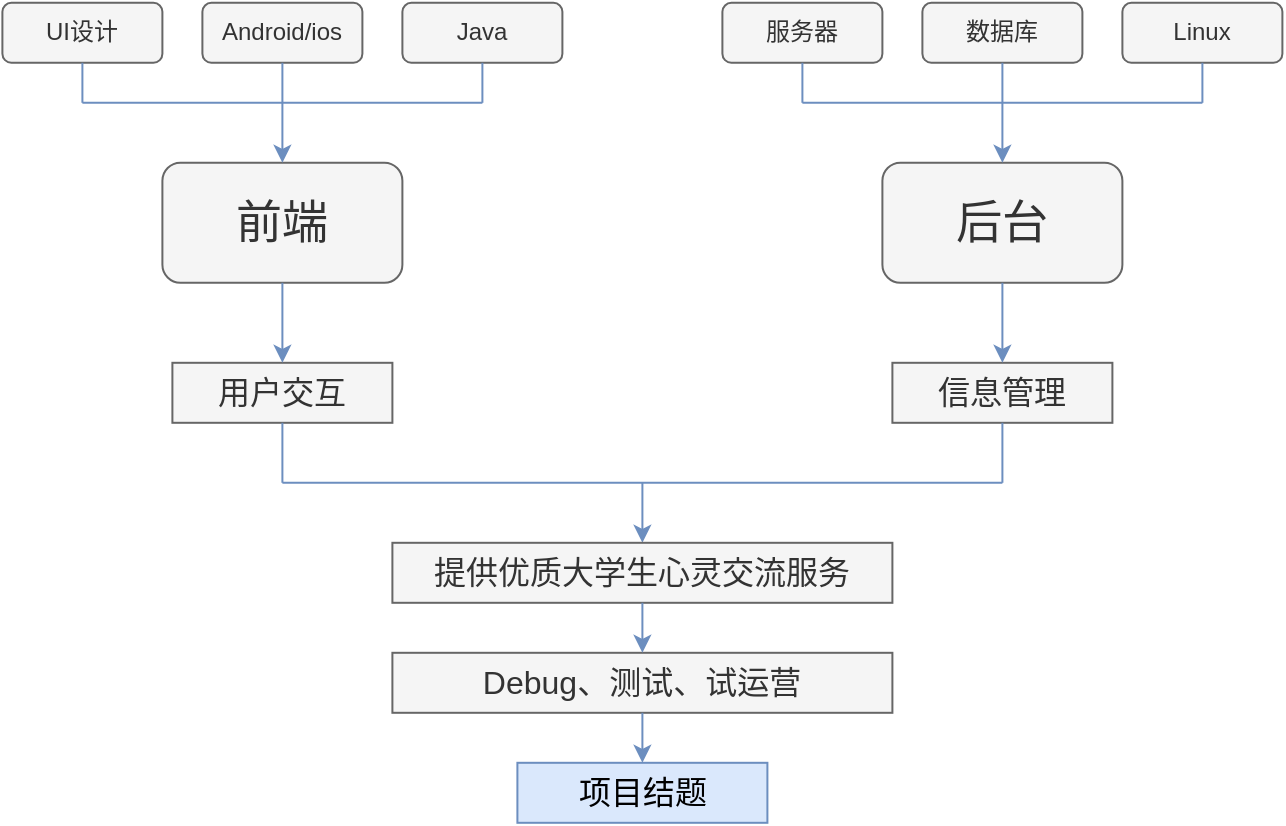 <mxfile version="14.7.3" type="device" pages="36"><diagram id="7OO9SgDl2VWUzi-AYalz" name="第 1 页"><mxGraphModel dx="716" dy="383" grid="1" gridSize="10" guides="1" tooltips="1" connect="1" arrows="1" fold="1" page="1" pageScale="1" pageWidth="827" pageHeight="1169" math="0" shadow="0"><root><mxCell id="0"/><mxCell id="1" parent="0"/><mxCell id="INe3uBzoZqT_IMAQCeSJ-1" value="Android/ios&lt;span style=&quot;font-family: &amp;#34;microsoft yahei&amp;#34; , &amp;#34;helvetica&amp;#34; , &amp;#34;arial&amp;#34; , sans-serif ; font-size: 0px ; white-space: nowrap&quot;&gt;%3CmxGraphModel%3E%3Croot%3E%3CmxCell%20id%3D%220%22%2F%3E%3CmxCell%20id%3D%221%22%20parent%3D%220%22%2F%3E%3CmxCell%20id%3D%222%22%20value%3D%22%22%20style%3D%22rounded%3D1%3BwhiteSpace%3Dwrap%3Bhtml%3D1%3B%22%20vertex%3D%221%22%20parent%3D%221%22%3E%3CmxGeometry%20x%3D%22200%22%20y%3D%2230%22%20width%3D%2280%22%20height%3D%2230%22%20as%3D%22geometry%22%2F%3E%3C%2FmxCell%3E%3C%2Froot%3E%3C%2FmxGraphModel%3E&lt;/span&gt;&lt;span style=&quot;font-family: &amp;#34;microsoft yahei&amp;#34; , &amp;#34;helvetica&amp;#34; , &amp;#34;arial&amp;#34; , sans-serif ; font-size: 0px ; white-space: nowrap&quot;&gt;%3CmxGraphModel%3E%3Croot%3E%3CmxCell%20id%3D%220%22%2F%3E%3CmxCell%20id%3D%221%22%20parent%3D%220%22%2F%3E%3CmxCell%20id%3D%222%22%20value%3D%22%22%20style%3D%22rounded%3D1%3BwhiteSpace%3Dwrap%3Bhtml%3D1%3B%22%20vertex%3D%221%22%20parent%3D%221%22%3E%3CmxGeometry%20x%3D%22200%22%20y%3D%2230%22%20width%3D%2280%22%20height%3D%2230%22%20as%3D%22geometry%22%2F%3E%3C%2FmxCell%3E%3C%2Froot%3E%3C%2FmxGraphModel%3E&lt;/span&gt;" style="rounded=1;whiteSpace=wrap;html=1;fillColor=#f5f5f5;strokeColor=#666666;fontColor=#333333;" parent="1" vertex="1"><mxGeometry x="411.2" y="546.4" width="80" height="30" as="geometry"/></mxCell><mxCell id="INe3uBzoZqT_IMAQCeSJ-2" value="UI设计" style="rounded=1;whiteSpace=wrap;html=1;fillColor=#f5f5f5;strokeColor=#666666;fontColor=#333333;" parent="1" vertex="1"><mxGeometry x="311.2" y="546.4" width="80" height="30" as="geometry"/></mxCell><mxCell id="INe3uBzoZqT_IMAQCeSJ-3" value="Java" style="rounded=1;whiteSpace=wrap;html=1;fillColor=#f5f5f5;strokeColor=#666666;fontColor=#333333;" parent="1" vertex="1"><mxGeometry x="511.2" y="546.4" width="80" height="30" as="geometry"/></mxCell><mxCell id="INe3uBzoZqT_IMAQCeSJ-4" value="&lt;font style=&quot;font-size: 23px&quot;&gt;前端&lt;/font&gt;" style="rounded=1;whiteSpace=wrap;html=1;fillColor=#f5f5f5;strokeColor=#666666;fontColor=#333333;" parent="1" vertex="1"><mxGeometry x="391.2" y="626.4" width="120" height="60" as="geometry"/></mxCell><mxCell id="INe3uBzoZqT_IMAQCeSJ-5" value="" style="endArrow=none;html=1;fillColor=#dae8fc;strokeColor=#6c8ebf;" parent="1" edge="1"><mxGeometry width="50" height="50" relative="1" as="geometry"><mxPoint x="351.2" y="596.4" as="sourcePoint"/><mxPoint x="551.2" y="596.4" as="targetPoint"/></mxGeometry></mxCell><mxCell id="INe3uBzoZqT_IMAQCeSJ-6" value="" style="endArrow=none;html=1;entryX=0.5;entryY=1;entryDx=0;entryDy=0;fillColor=#dae8fc;strokeColor=#6c8ebf;" parent="1" target="INe3uBzoZqT_IMAQCeSJ-2" edge="1"><mxGeometry width="50" height="50" relative="1" as="geometry"><mxPoint x="351.2" y="596.4" as="sourcePoint"/><mxPoint x="361.2" y="706.4" as="targetPoint"/></mxGeometry></mxCell><mxCell id="INe3uBzoZqT_IMAQCeSJ-7" value="" style="endArrow=none;html=1;entryX=0.5;entryY=1;entryDx=0;entryDy=0;fillColor=#dae8fc;strokeColor=#6c8ebf;" parent="1" target="INe3uBzoZqT_IMAQCeSJ-3" edge="1"><mxGeometry width="50" height="50" relative="1" as="geometry"><mxPoint x="551.2" y="596.4" as="sourcePoint"/><mxPoint x="361.2" y="706.4" as="targetPoint"/></mxGeometry></mxCell><mxCell id="INe3uBzoZqT_IMAQCeSJ-8" value="" style="endArrow=classic;html=1;exitX=0.5;exitY=1;exitDx=0;exitDy=0;entryX=0.5;entryY=0;entryDx=0;entryDy=0;fillColor=#dae8fc;strokeColor=#6c8ebf;" parent="1" source="INe3uBzoZqT_IMAQCeSJ-1" target="INe3uBzoZqT_IMAQCeSJ-4" edge="1"><mxGeometry width="50" height="50" relative="1" as="geometry"><mxPoint x="311.2" y="756.4" as="sourcePoint"/><mxPoint x="361.2" y="706.4" as="targetPoint"/></mxGeometry></mxCell><mxCell id="INe3uBzoZqT_IMAQCeSJ-9" value="数据库" style="rounded=1;whiteSpace=wrap;html=1;fillColor=#f5f5f5;strokeColor=#666666;fontColor=#333333;" parent="1" vertex="1"><mxGeometry x="771.2" y="546.4" width="80" height="30" as="geometry"/></mxCell><mxCell id="INe3uBzoZqT_IMAQCeSJ-10" value="服务器" style="rounded=1;whiteSpace=wrap;html=1;fillColor=#f5f5f5;strokeColor=#666666;fontColor=#333333;" parent="1" vertex="1"><mxGeometry x="671.2" y="546.4" width="80" height="30" as="geometry"/></mxCell><mxCell id="INe3uBzoZqT_IMAQCeSJ-11" value="Linux" style="rounded=1;whiteSpace=wrap;html=1;fillColor=#f5f5f5;strokeColor=#666666;fontColor=#333333;" parent="1" vertex="1"><mxGeometry x="871.2" y="546.4" width="80" height="30" as="geometry"/></mxCell><mxCell id="INe3uBzoZqT_IMAQCeSJ-12" value="&lt;span style=&quot;font-size: 23px&quot;&gt;后台&lt;/span&gt;" style="rounded=1;whiteSpace=wrap;html=1;fillColor=#f5f5f5;strokeColor=#666666;fontColor=#333333;" parent="1" vertex="1"><mxGeometry x="751.2" y="626.4" width="120" height="60" as="geometry"/></mxCell><mxCell id="INe3uBzoZqT_IMAQCeSJ-13" value="" style="endArrow=none;html=1;fillColor=#dae8fc;strokeColor=#6c8ebf;" parent="1" edge="1"><mxGeometry width="50" height="50" relative="1" as="geometry"><mxPoint x="711.2" y="596.4" as="sourcePoint"/><mxPoint x="911.2" y="596.4" as="targetPoint"/></mxGeometry></mxCell><mxCell id="INe3uBzoZqT_IMAQCeSJ-14" value="" style="endArrow=none;html=1;entryX=0.5;entryY=1;entryDx=0;entryDy=0;fillColor=#dae8fc;strokeColor=#6c8ebf;" parent="1" target="INe3uBzoZqT_IMAQCeSJ-10" edge="1"><mxGeometry width="50" height="50" relative="1" as="geometry"><mxPoint x="711.2" y="596.4" as="sourcePoint"/><mxPoint x="721.2" y="706.4" as="targetPoint"/></mxGeometry></mxCell><mxCell id="INe3uBzoZqT_IMAQCeSJ-15" value="" style="endArrow=none;html=1;entryX=0.5;entryY=1;entryDx=0;entryDy=0;fillColor=#dae8fc;strokeColor=#6c8ebf;" parent="1" target="INe3uBzoZqT_IMAQCeSJ-11" edge="1"><mxGeometry width="50" height="50" relative="1" as="geometry"><mxPoint x="911.2" y="596.4" as="sourcePoint"/><mxPoint x="721.2" y="706.4" as="targetPoint"/></mxGeometry></mxCell><mxCell id="INe3uBzoZqT_IMAQCeSJ-16" value="" style="endArrow=classic;html=1;exitX=0.5;exitY=1;exitDx=0;exitDy=0;entryX=0.5;entryY=0;entryDx=0;entryDy=0;fillColor=#dae8fc;strokeColor=#6c8ebf;" parent="1" source="INe3uBzoZqT_IMAQCeSJ-9" target="INe3uBzoZqT_IMAQCeSJ-12" edge="1"><mxGeometry width="50" height="50" relative="1" as="geometry"><mxPoint x="671.2" y="756.4" as="sourcePoint"/><mxPoint x="721.2" y="706.4" as="targetPoint"/></mxGeometry></mxCell><mxCell id="INe3uBzoZqT_IMAQCeSJ-17" value="&lt;font style=&quot;font-size: 16px&quot;&gt;用户交互&lt;/font&gt;" style="rounded=0;whiteSpace=wrap;html=1;fillColor=#f5f5f5;strokeColor=#666666;fontColor=#333333;" parent="1" vertex="1"><mxGeometry x="396.2" y="726.4" width="110" height="30" as="geometry"/></mxCell><mxCell id="INe3uBzoZqT_IMAQCeSJ-18" value="" style="endArrow=classic;html=1;entryX=0.5;entryY=0;entryDx=0;entryDy=0;exitX=0.5;exitY=1;exitDx=0;exitDy=0;fillColor=#dae8fc;strokeColor=#6c8ebf;" parent="1" source="INe3uBzoZqT_IMAQCeSJ-4" target="INe3uBzoZqT_IMAQCeSJ-17" edge="1"><mxGeometry width="50" height="50" relative="1" as="geometry"><mxPoint x="311.2" y="826.4" as="sourcePoint"/><mxPoint x="361.2" y="776.4" as="targetPoint"/></mxGeometry></mxCell><mxCell id="INe3uBzoZqT_IMAQCeSJ-19" value="&lt;font style=&quot;font-size: 16px&quot;&gt;信息管理&lt;/font&gt;" style="rounded=0;whiteSpace=wrap;html=1;fillColor=#f5f5f5;strokeColor=#666666;fontColor=#333333;" parent="1" vertex="1"><mxGeometry x="756.2" y="726.4" width="110" height="30" as="geometry"/></mxCell><mxCell id="INe3uBzoZqT_IMAQCeSJ-20" value="" style="endArrow=classic;html=1;entryX=0.5;entryY=0;entryDx=0;entryDy=0;fillColor=#dae8fc;strokeColor=#6c8ebf;exitX=0.5;exitY=1;exitDx=0;exitDy=0;" parent="1" source="INe3uBzoZqT_IMAQCeSJ-12" target="INe3uBzoZqT_IMAQCeSJ-19" edge="1"><mxGeometry width="50" height="50" relative="1" as="geometry"><mxPoint x="788.2" y="706.4" as="sourcePoint"/><mxPoint x="458.2" y="736.4" as="targetPoint"/></mxGeometry></mxCell><mxCell id="INe3uBzoZqT_IMAQCeSJ-21" value="" style="endArrow=none;html=1;fillColor=#dae8fc;strokeColor=#6c8ebf;" parent="1" edge="1"><mxGeometry width="50" height="50" relative="1" as="geometry"><mxPoint x="451.2" y="786.4" as="sourcePoint"/><mxPoint x="811.2" y="786.4" as="targetPoint"/></mxGeometry></mxCell><mxCell id="INe3uBzoZqT_IMAQCeSJ-22" value="" style="endArrow=none;html=1;entryX=0.5;entryY=1;entryDx=0;entryDy=0;fillColor=#dae8fc;strokeColor=#6c8ebf;" parent="1" target="INe3uBzoZqT_IMAQCeSJ-17" edge="1"><mxGeometry width="50" height="50" relative="1" as="geometry"><mxPoint x="451.2" y="786.4" as="sourcePoint"/><mxPoint x="361.2" y="806.4" as="targetPoint"/></mxGeometry></mxCell><mxCell id="INe3uBzoZqT_IMAQCeSJ-23" value="" style="endArrow=none;html=1;fillColor=#dae8fc;strokeColor=#6c8ebf;" parent="1" edge="1"><mxGeometry width="50" height="50" relative="1" as="geometry"><mxPoint x="811.2" y="786.4" as="sourcePoint"/><mxPoint x="811.2" y="756.4" as="targetPoint"/></mxGeometry></mxCell><mxCell id="INe3uBzoZqT_IMAQCeSJ-24" value="" style="endArrow=classic;html=1;fillColor=#dae8fc;strokeColor=#6c8ebf;" parent="1" edge="1"><mxGeometry width="50" height="50" relative="1" as="geometry"><mxPoint x="631.2" y="786.4" as="sourcePoint"/><mxPoint x="631.2" y="816.4" as="targetPoint"/></mxGeometry></mxCell><mxCell id="INe3uBzoZqT_IMAQCeSJ-25" value="&lt;span style=&quot;font-size: 16px&quot;&gt;提供优质大学生心灵交流服务&lt;/span&gt;" style="rounded=0;whiteSpace=wrap;html=1;fillColor=#f5f5f5;strokeColor=#666666;fontColor=#333333;" parent="1" vertex="1"><mxGeometry x="506.2" y="816.4" width="250" height="30" as="geometry"/></mxCell><mxCell id="INe3uBzoZqT_IMAQCeSJ-26" value="&lt;span style=&quot;font-size: 16px&quot;&gt;Debug、测试、试运营&lt;/span&gt;" style="rounded=0;whiteSpace=wrap;html=1;fillColor=#f5f5f5;strokeColor=#666666;fontColor=#333333;" parent="1" vertex="1"><mxGeometry x="506.2" y="871.4" width="250" height="30" as="geometry"/></mxCell><mxCell id="INe3uBzoZqT_IMAQCeSJ-27" value="" style="endArrow=classic;html=1;fillColor=#dae8fc;strokeColor=#6c8ebf;entryX=0.5;entryY=0;entryDx=0;entryDy=0;exitX=0.5;exitY=1;exitDx=0;exitDy=0;" parent="1" source="INe3uBzoZqT_IMAQCeSJ-25" target="INe3uBzoZqT_IMAQCeSJ-26" edge="1"><mxGeometry width="50" height="50" relative="1" as="geometry"><mxPoint x="311.2" y="976.4" as="sourcePoint"/><mxPoint x="361.2" y="926.4" as="targetPoint"/></mxGeometry></mxCell><mxCell id="INe3uBzoZqT_IMAQCeSJ-28" value="&lt;span style=&quot;font-size: 16px&quot;&gt;项目结题&lt;/span&gt;" style="rounded=0;whiteSpace=wrap;html=1;fillColor=#dae8fc;strokeColor=#6c8ebf;" parent="1" vertex="1"><mxGeometry x="568.7" y="926.4" width="125" height="30" as="geometry"/></mxCell><mxCell id="INe3uBzoZqT_IMAQCeSJ-29" value="" style="endArrow=classic;html=1;entryX=0.5;entryY=0;entryDx=0;entryDy=0;exitX=0.5;exitY=1;exitDx=0;exitDy=0;fillColor=#dae8fc;strokeColor=#6c8ebf;" parent="1" source="INe3uBzoZqT_IMAQCeSJ-26" target="INe3uBzoZqT_IMAQCeSJ-28" edge="1"><mxGeometry width="50" height="50" relative="1" as="geometry"><mxPoint x="311.2" y="1026.4" as="sourcePoint"/><mxPoint x="361.2" y="976.4" as="targetPoint"/></mxGeometry></mxCell></root></mxGraphModel></diagram><diagram name="Page-2" id="TtdUDQ_bxNr5gZBb-3Lv"><mxGraphModel dx="1038" dy="556" grid="1" gridSize="10" guides="1" tooltips="1" connect="1" arrows="1" fold="1" page="1" pageScale="1" pageWidth="827" pageHeight="1169" math="0" shadow="0"><root><mxCell id="zOYN5DiPoDN7eK-jJ3V3-0"/><mxCell id="zOYN5DiPoDN7eK-jJ3V3-1" parent="zOYN5DiPoDN7eK-jJ3V3-0"/></root></mxGraphModel></diagram><diagram name="Page-1" id="3VJPWpn1KuBfzlVj4SoD"><mxGraphModel dx="284" dy="553" grid="1" gridSize="10" guides="1" tooltips="1" connect="1" arrows="1" fold="1" page="1" pageScale="1" pageWidth="827" pageHeight="1169" math="0" shadow="0"><root><mxCell id="0"/><mxCell id="1" parent="0"/><mxCell id="zKuQoecIZprtIQSLzg13-1" value="Android&lt;span style=&quot;font-family: &amp;#34;microsoft yahei&amp;#34; , &amp;#34;helvetica&amp;#34; , &amp;#34;arial&amp;#34; , sans-serif ; font-size: 0px ; white-space: nowrap&quot;&gt;%3CmxGraphModel%3E%3Croot%3E%3CmxCell%20id%3D%220%22%2F%3E%3CmxCell%20id%3D%221%22%20parent%3D%220%22%2F%3E%3CmxCell%20id%3D%222%22%20value%3D%22%22%20style%3D%22rounded%3D1%3BwhiteSpace%3Dwrap%3Bhtml%3D1%3B%22%20vertex%3D%221%22%20parent%3D%221%22%3E%3CmxGeometry%20x%3D%22200%22%20y%3D%2230%22%20width%3D%2280%22%20height%3D%2230%22%20as%3D%22geometry%22%2F%3E%3C%2FmxCell%3E%3C%2Froot%3E%3C%2FmxGraphModel%3E&lt;/span&gt;&lt;span style=&quot;font-family: &amp;#34;microsoft yahei&amp;#34; , &amp;#34;helvetica&amp;#34; , &amp;#34;arial&amp;#34; , sans-serif ; font-size: 0px ; white-space: nowrap&quot;&gt;%3CmxGraphModel%3E%3Croot%3E%3CmxCell%20id%3D%220%22%2F%3E%3CmxCell%20id%3D%221%22%20parent%3D%220%22%2F%3E%3CmxCell%20id%3D%222%22%20value%3D%22%22%20style%3D%22rounded%3D1%3BwhiteSpace%3Dwrap%3Bhtml%3D1%3B%22%20vertex%3D%221%22%20parent%3D%221%22%3E%3CmxGeometry%20x%3D%22200%22%20y%3D%2230%22%20width%3D%2280%22%20height%3D%2230%22%20as%3D%22geometry%22%2F%3E%3C%2FmxCell%3E%3C%2Froot%3E%3C%2FmxGraphModel%3E&lt;/span&gt;" style="rounded=1;whiteSpace=wrap;html=1;fillColor=#f5f5f5;strokeColor=#666666;fontColor=#333333;" vertex="1" parent="1"><mxGeometry x="204.4" y="191.6" width="80" height="30" as="geometry"/></mxCell><mxCell id="zKuQoecIZprtIQSLzg13-2" value="UI设计" style="rounded=1;whiteSpace=wrap;html=1;fillColor=#f5f5f5;strokeColor=#666666;fontColor=#333333;" vertex="1" parent="1"><mxGeometry x="104.4" y="191.6" width="80" height="30" as="geometry"/></mxCell><mxCell id="zKuQoecIZprtIQSLzg13-3" value="Java" style="rounded=1;whiteSpace=wrap;html=1;fillColor=#f5f5f5;strokeColor=#666666;fontColor=#333333;" vertex="1" parent="1"><mxGeometry x="304.4" y="191.6" width="80" height="30" as="geometry"/></mxCell><mxCell id="zKuQoecIZprtIQSLzg13-4" value="&lt;font style=&quot;font-size: 23px&quot;&gt;前端&lt;/font&gt;" style="rounded=1;whiteSpace=wrap;html=1;fillColor=#f5f5f5;strokeColor=#666666;fontColor=#333333;" vertex="1" parent="1"><mxGeometry x="184.4" y="271.6" width="120" height="60" as="geometry"/></mxCell><mxCell id="zKuQoecIZprtIQSLzg13-5" value="" style="endArrow=none;html=1;fillColor=#dae8fc;strokeColor=#6c8ebf;" edge="1" parent="1"><mxGeometry width="50" height="50" relative="1" as="geometry"><mxPoint x="144.4" y="241.6" as="sourcePoint"/><mxPoint x="344.4" y="241.6" as="targetPoint"/></mxGeometry></mxCell><mxCell id="zKuQoecIZprtIQSLzg13-6" value="" style="endArrow=none;html=1;entryX=0.5;entryY=1;entryDx=0;entryDy=0;fillColor=#dae8fc;strokeColor=#6c8ebf;" edge="1" parent="1" target="zKuQoecIZprtIQSLzg13-2"><mxGeometry width="50" height="50" relative="1" as="geometry"><mxPoint x="144.4" y="241.6" as="sourcePoint"/><mxPoint x="154.4" y="351.6" as="targetPoint"/></mxGeometry></mxCell><mxCell id="zKuQoecIZprtIQSLzg13-7" value="" style="endArrow=none;html=1;entryX=0.5;entryY=1;entryDx=0;entryDy=0;fillColor=#dae8fc;strokeColor=#6c8ebf;" edge="1" parent="1" target="zKuQoecIZprtIQSLzg13-3"><mxGeometry width="50" height="50" relative="1" as="geometry"><mxPoint x="344.4" y="241.6" as="sourcePoint"/><mxPoint x="154.4" y="351.6" as="targetPoint"/></mxGeometry></mxCell><mxCell id="zKuQoecIZprtIQSLzg13-8" value="" style="endArrow=classic;html=1;exitX=0.5;exitY=1;exitDx=0;exitDy=0;entryX=0.5;entryY=0;entryDx=0;entryDy=0;fillColor=#dae8fc;strokeColor=#6c8ebf;" edge="1" parent="1" source="zKuQoecIZprtIQSLzg13-1" target="zKuQoecIZprtIQSLzg13-4"><mxGeometry width="50" height="50" relative="1" as="geometry"><mxPoint x="104.4" y="401.6" as="sourcePoint"/><mxPoint x="154.4" y="351.6" as="targetPoint"/></mxGeometry></mxCell><mxCell id="zKuQoecIZprtIQSLzg13-9" value="数据库" style="rounded=1;whiteSpace=wrap;html=1;fillColor=#f5f5f5;strokeColor=#666666;fontColor=#333333;" vertex="1" parent="1"><mxGeometry x="564.4" y="191.6" width="80" height="30" as="geometry"/></mxCell><mxCell id="zKuQoecIZprtIQSLzg13-10" value="服务器" style="rounded=1;whiteSpace=wrap;html=1;fillColor=#f5f5f5;strokeColor=#666666;fontColor=#333333;" vertex="1" parent="1"><mxGeometry x="464.4" y="191.6" width="80" height="30" as="geometry"/></mxCell><mxCell id="zKuQoecIZprtIQSLzg13-11" value="Linux" style="rounded=1;whiteSpace=wrap;html=1;fillColor=#f5f5f5;strokeColor=#666666;fontColor=#333333;" vertex="1" parent="1"><mxGeometry x="664.4" y="191.6" width="80" height="30" as="geometry"/></mxCell><mxCell id="zKuQoecIZprtIQSLzg13-12" value="&lt;span style=&quot;font-size: 23px&quot;&gt;后台&lt;/span&gt;" style="rounded=1;whiteSpace=wrap;html=1;fillColor=#f5f5f5;strokeColor=#666666;fontColor=#333333;" vertex="1" parent="1"><mxGeometry x="544.4" y="271.6" width="120" height="60" as="geometry"/></mxCell><mxCell id="zKuQoecIZprtIQSLzg13-13" value="" style="endArrow=none;html=1;fillColor=#dae8fc;strokeColor=#6c8ebf;" edge="1" parent="1"><mxGeometry width="50" height="50" relative="1" as="geometry"><mxPoint x="504.4" y="241.6" as="sourcePoint"/><mxPoint x="704.4" y="241.6" as="targetPoint"/></mxGeometry></mxCell><mxCell id="zKuQoecIZprtIQSLzg13-14" value="" style="endArrow=none;html=1;entryX=0.5;entryY=1;entryDx=0;entryDy=0;fillColor=#dae8fc;strokeColor=#6c8ebf;" edge="1" parent="1" target="zKuQoecIZprtIQSLzg13-10"><mxGeometry width="50" height="50" relative="1" as="geometry"><mxPoint x="504.4" y="241.6" as="sourcePoint"/><mxPoint x="514.4" y="351.6" as="targetPoint"/></mxGeometry></mxCell><mxCell id="zKuQoecIZprtIQSLzg13-15" value="" style="endArrow=none;html=1;entryX=0.5;entryY=1;entryDx=0;entryDy=0;fillColor=#dae8fc;strokeColor=#6c8ebf;" edge="1" parent="1" target="zKuQoecIZprtIQSLzg13-11"><mxGeometry width="50" height="50" relative="1" as="geometry"><mxPoint x="704.4" y="241.6" as="sourcePoint"/><mxPoint x="514.4" y="351.6" as="targetPoint"/></mxGeometry></mxCell><mxCell id="zKuQoecIZprtIQSLzg13-16" value="" style="endArrow=classic;html=1;exitX=0.5;exitY=1;exitDx=0;exitDy=0;entryX=0.5;entryY=0;entryDx=0;entryDy=0;fillColor=#dae8fc;strokeColor=#6c8ebf;" edge="1" parent="1" source="zKuQoecIZprtIQSLzg13-9" target="zKuQoecIZprtIQSLzg13-12"><mxGeometry width="50" height="50" relative="1" as="geometry"><mxPoint x="464.4" y="401.6" as="sourcePoint"/><mxPoint x="514.4" y="351.6" as="targetPoint"/></mxGeometry></mxCell><mxCell id="zKuQoecIZprtIQSLzg13-17" value="&lt;font style=&quot;font-size: 16px&quot;&gt;用户交互&lt;/font&gt;" style="rounded=0;whiteSpace=wrap;html=1;fillColor=#f5f5f5;strokeColor=#666666;fontColor=#333333;" vertex="1" parent="1"><mxGeometry x="189.4" y="371.6" width="110" height="30" as="geometry"/></mxCell><mxCell id="zKuQoecIZprtIQSLzg13-18" value="" style="endArrow=classic;html=1;entryX=0.5;entryY=0;entryDx=0;entryDy=0;exitX=0.5;exitY=1;exitDx=0;exitDy=0;fillColor=#dae8fc;strokeColor=#6c8ebf;" edge="1" parent="1" source="zKuQoecIZprtIQSLzg13-4" target="zKuQoecIZprtIQSLzg13-17"><mxGeometry width="50" height="50" relative="1" as="geometry"><mxPoint x="104.4" y="471.6" as="sourcePoint"/><mxPoint x="154.4" y="421.6" as="targetPoint"/></mxGeometry></mxCell><mxCell id="zKuQoecIZprtIQSLzg13-19" value="&lt;font style=&quot;font-size: 16px&quot;&gt;信息管理&lt;/font&gt;" style="rounded=0;whiteSpace=wrap;html=1;fillColor=#f5f5f5;strokeColor=#666666;fontColor=#333333;" vertex="1" parent="1"><mxGeometry x="549.4" y="371.6" width="110" height="30" as="geometry"/></mxCell><mxCell id="zKuQoecIZprtIQSLzg13-20" value="" style="endArrow=classic;html=1;entryX=0.5;entryY=0;entryDx=0;entryDy=0;fillColor=#dae8fc;strokeColor=#6c8ebf;exitX=0.5;exitY=1;exitDx=0;exitDy=0;" edge="1" parent="1" source="zKuQoecIZprtIQSLzg13-12" target="zKuQoecIZprtIQSLzg13-19"><mxGeometry width="50" height="50" relative="1" as="geometry"><mxPoint x="581.4" y="351.6" as="sourcePoint"/><mxPoint x="251.4" y="381.6" as="targetPoint"/></mxGeometry></mxCell><mxCell id="zKuQoecIZprtIQSLzg13-21" value="" style="endArrow=none;html=1;fillColor=#dae8fc;strokeColor=#6c8ebf;" edge="1" parent="1"><mxGeometry width="50" height="50" relative="1" as="geometry"><mxPoint x="244.4" y="431.6" as="sourcePoint"/><mxPoint x="604.4" y="431.6" as="targetPoint"/></mxGeometry></mxCell><mxCell id="zKuQoecIZprtIQSLzg13-22" value="" style="endArrow=none;html=1;entryX=0.5;entryY=1;entryDx=0;entryDy=0;fillColor=#dae8fc;strokeColor=#6c8ebf;" edge="1" parent="1" target="zKuQoecIZprtIQSLzg13-17"><mxGeometry width="50" height="50" relative="1" as="geometry"><mxPoint x="244.4" y="431.6" as="sourcePoint"/><mxPoint x="154.4" y="451.6" as="targetPoint"/></mxGeometry></mxCell><mxCell id="zKuQoecIZprtIQSLzg13-23" value="" style="endArrow=none;html=1;fillColor=#dae8fc;strokeColor=#6c8ebf;" edge="1" parent="1"><mxGeometry width="50" height="50" relative="1" as="geometry"><mxPoint x="604.4" y="431.6" as="sourcePoint"/><mxPoint x="604.4" y="401.6" as="targetPoint"/></mxGeometry></mxCell><mxCell id="zKuQoecIZprtIQSLzg13-24" value="" style="endArrow=classic;html=1;fillColor=#dae8fc;strokeColor=#6c8ebf;" edge="1" parent="1"><mxGeometry width="50" height="50" relative="1" as="geometry"><mxPoint x="424.4" y="431.6" as="sourcePoint"/><mxPoint x="424.4" y="461.6" as="targetPoint"/></mxGeometry></mxCell><mxCell id="zKuQoecIZprtIQSLzg13-25" value="&lt;span style=&quot;font-size: 16px&quot;&gt;提供优质大学生心灵交流服务&lt;/span&gt;" style="rounded=0;whiteSpace=wrap;html=1;fillColor=#f5f5f5;strokeColor=#666666;fontColor=#333333;" vertex="1" parent="1"><mxGeometry x="299.4" y="461.6" width="250" height="30" as="geometry"/></mxCell><mxCell id="zKuQoecIZprtIQSLzg13-26" value="&lt;span style=&quot;font-size: 16px&quot;&gt;Debug、测试、试运营&lt;/span&gt;" style="rounded=0;whiteSpace=wrap;html=1;fillColor=#f5f5f5;strokeColor=#666666;fontColor=#333333;" vertex="1" parent="1"><mxGeometry x="299.4" y="516.6" width="250" height="30" as="geometry"/></mxCell><mxCell id="zKuQoecIZprtIQSLzg13-27" value="" style="endArrow=classic;html=1;fillColor=#dae8fc;strokeColor=#6c8ebf;entryX=0.5;entryY=0;entryDx=0;entryDy=0;exitX=0.5;exitY=1;exitDx=0;exitDy=0;" edge="1" parent="1" source="zKuQoecIZprtIQSLzg13-25" target="zKuQoecIZprtIQSLzg13-26"><mxGeometry width="50" height="50" relative="1" as="geometry"><mxPoint x="104.4" y="621.6" as="sourcePoint"/><mxPoint x="154.4" y="571.6" as="targetPoint"/></mxGeometry></mxCell><mxCell id="zKuQoecIZprtIQSLzg13-28" value="&lt;span style=&quot;font-size: 16px&quot;&gt;项目结题&lt;/span&gt;" style="rounded=0;whiteSpace=wrap;html=1;fillColor=#dae8fc;strokeColor=#6c8ebf;" vertex="1" parent="1"><mxGeometry x="361.9" y="571.6" width="125" height="30" as="geometry"/></mxCell><mxCell id="zKuQoecIZprtIQSLzg13-29" value="" style="endArrow=classic;html=1;entryX=0.5;entryY=0;entryDx=0;entryDy=0;exitX=0.5;exitY=1;exitDx=0;exitDy=0;fillColor=#dae8fc;strokeColor=#6c8ebf;" edge="1" parent="1" source="zKuQoecIZprtIQSLzg13-26" target="zKuQoecIZprtIQSLzg13-28"><mxGeometry width="50" height="50" relative="1" as="geometry"><mxPoint x="104.4" y="671.6" as="sourcePoint"/><mxPoint x="154.4" y="621.6" as="targetPoint"/></mxGeometry></mxCell></root></mxGraphModel></diagram><diagram name="Page-2" id="_Y1Y-bOPda9jjEB5jagu"><mxGraphModel dx="1038" dy="556" grid="1" gridSize="10" guides="1" tooltips="1" connect="1" arrows="1" fold="1" page="1" pageScale="1" pageWidth="827" pageHeight="1169" math="0" shadow="0"><root><mxCell id="zOYN5DiPoDN7eK-jJ3V3-0"/><mxCell id="zOYN5DiPoDN7eK-jJ3V3-1" parent="zOYN5DiPoDN7eK-jJ3V3-0"/></root></mxGraphModel></diagram><diagram name="Page-1" id="DWZcwYGCUOv0myVugT0a"><mxGraphModel dx="1038" dy="556" grid="1" gridSize="10" guides="1" tooltips="1" connect="1" arrows="1" fold="1" page="1" pageScale="1" pageWidth="827" pageHeight="1169" math="0" shadow="0"><root><mxCell id="0"/><mxCell id="1" parent="0"/><mxCell id="zKuQoecIZprtIQSLzg13-1" value="Android&lt;span style=&quot;font-family: &amp;#34;microsoft yahei&amp;#34; , &amp;#34;helvetica&amp;#34; , &amp;#34;arial&amp;#34; , sans-serif ; font-size: 0px ; white-space: nowrap&quot;&gt;%3CmxGraphModel%3E%3Croot%3E%3CmxCell%20id%3D%220%22%2F%3E%3CmxCell%20id%3D%221%22%20parent%3D%220%22%2F%3E%3CmxCell%20id%3D%222%22%20value%3D%22%22%20style%3D%22rounded%3D1%3BwhiteSpace%3Dwrap%3Bhtml%3D1%3B%22%20vertex%3D%221%22%20parent%3D%221%22%3E%3CmxGeometry%20x%3D%22200%22%20y%3D%2230%22%20width%3D%2280%22%20height%3D%2230%22%20as%3D%22geometry%22%2F%3E%3C%2FmxCell%3E%3C%2Froot%3E%3C%2FmxGraphModel%3E&lt;/span&gt;&lt;span style=&quot;font-family: &amp;#34;microsoft yahei&amp;#34; , &amp;#34;helvetica&amp;#34; , &amp;#34;arial&amp;#34; , sans-serif ; font-size: 0px ; white-space: nowrap&quot;&gt;%3CmxGraphModel%3E%3Croot%3E%3CmxCell%20id%3D%220%22%2F%3E%3CmxCell%20id%3D%221%22%20parent%3D%220%22%2F%3E%3CmxCell%20id%3D%222%22%20value%3D%22%22%20style%3D%22rounded%3D1%3BwhiteSpace%3Dwrap%3Bhtml%3D1%3B%22%20vertex%3D%221%22%20parent%3D%221%22%3E%3CmxGeometry%20x%3D%22200%22%20y%3D%2230%22%20width%3D%2280%22%20height%3D%2230%22%20as%3D%22geometry%22%2F%3E%3C%2FmxCell%3E%3C%2Froot%3E%3C%2FmxGraphModel%3E&lt;/span&gt;" style="rounded=1;whiteSpace=wrap;html=1;fillColor=#f5f5f5;strokeColor=#666666;fontColor=#333333;" vertex="1" parent="1"><mxGeometry x="204.4" y="191.6" width="80" height="30" as="geometry"/></mxCell><mxCell id="zKuQoecIZprtIQSLzg13-2" value="UI设计" style="rounded=1;whiteSpace=wrap;html=1;fillColor=#f5f5f5;strokeColor=#666666;fontColor=#333333;" vertex="1" parent="1"><mxGeometry x="104.4" y="191.6" width="80" height="30" as="geometry"/></mxCell><mxCell id="zKuQoecIZprtIQSLzg13-3" value="Java" style="rounded=1;whiteSpace=wrap;html=1;fillColor=#f5f5f5;strokeColor=#666666;fontColor=#333333;" vertex="1" parent="1"><mxGeometry x="304.4" y="191.6" width="80" height="30" as="geometry"/></mxCell><mxCell id="zKuQoecIZprtIQSLzg13-4" value="&lt;font style=&quot;font-size: 23px&quot;&gt;前端&lt;/font&gt;" style="rounded=1;whiteSpace=wrap;html=1;fillColor=#f5f5f5;strokeColor=#666666;fontColor=#333333;" vertex="1" parent="1"><mxGeometry x="184.4" y="271.6" width="120" height="60" as="geometry"/></mxCell><mxCell id="zKuQoecIZprtIQSLzg13-5" value="" style="endArrow=none;html=1;fillColor=#dae8fc;strokeColor=#6c8ebf;" edge="1" parent="1"><mxGeometry width="50" height="50" relative="1" as="geometry"><mxPoint x="144.4" y="241.6" as="sourcePoint"/><mxPoint x="344.4" y="241.6" as="targetPoint"/></mxGeometry></mxCell><mxCell id="zKuQoecIZprtIQSLzg13-6" value="" style="endArrow=none;html=1;entryX=0.5;entryY=1;entryDx=0;entryDy=0;fillColor=#dae8fc;strokeColor=#6c8ebf;" edge="1" parent="1" target="zKuQoecIZprtIQSLzg13-2"><mxGeometry width="50" height="50" relative="1" as="geometry"><mxPoint x="144.4" y="241.6" as="sourcePoint"/><mxPoint x="154.4" y="351.6" as="targetPoint"/></mxGeometry></mxCell><mxCell id="zKuQoecIZprtIQSLzg13-7" value="" style="endArrow=none;html=1;entryX=0.5;entryY=1;entryDx=0;entryDy=0;fillColor=#dae8fc;strokeColor=#6c8ebf;" edge="1" parent="1" target="zKuQoecIZprtIQSLzg13-3"><mxGeometry width="50" height="50" relative="1" as="geometry"><mxPoint x="344.4" y="241.6" as="sourcePoint"/><mxPoint x="154.4" y="351.6" as="targetPoint"/></mxGeometry></mxCell><mxCell id="zKuQoecIZprtIQSLzg13-8" value="" style="endArrow=classic;html=1;exitX=0.5;exitY=1;exitDx=0;exitDy=0;entryX=0.5;entryY=0;entryDx=0;entryDy=0;fillColor=#dae8fc;strokeColor=#6c8ebf;" edge="1" parent="1" source="zKuQoecIZprtIQSLzg13-1" target="zKuQoecIZprtIQSLzg13-4"><mxGeometry width="50" height="50" relative="1" as="geometry"><mxPoint x="104.4" y="401.6" as="sourcePoint"/><mxPoint x="154.4" y="351.6" as="targetPoint"/></mxGeometry></mxCell><mxCell id="zKuQoecIZprtIQSLzg13-9" value="数据库" style="rounded=1;whiteSpace=wrap;html=1;fillColor=#f5f5f5;strokeColor=#666666;fontColor=#333333;" vertex="1" parent="1"><mxGeometry x="564.4" y="191.6" width="80" height="30" as="geometry"/></mxCell><mxCell id="zKuQoecIZprtIQSLzg13-10" value="服务器" style="rounded=1;whiteSpace=wrap;html=1;fillColor=#f5f5f5;strokeColor=#666666;fontColor=#333333;" vertex="1" parent="1"><mxGeometry x="464.4" y="191.6" width="80" height="30" as="geometry"/></mxCell><mxCell id="zKuQoecIZprtIQSLzg13-11" value="Linux" style="rounded=1;whiteSpace=wrap;html=1;fillColor=#f5f5f5;strokeColor=#666666;fontColor=#333333;" vertex="1" parent="1"><mxGeometry x="664.4" y="191.6" width="80" height="30" as="geometry"/></mxCell><mxCell id="zKuQoecIZprtIQSLzg13-12" value="&lt;span style=&quot;font-size: 23px&quot;&gt;后台&lt;/span&gt;" style="rounded=1;whiteSpace=wrap;html=1;fillColor=#f5f5f5;strokeColor=#666666;fontColor=#333333;" vertex="1" parent="1"><mxGeometry x="544.4" y="271.6" width="120" height="60" as="geometry"/></mxCell><mxCell id="zKuQoecIZprtIQSLzg13-13" value="" style="endArrow=none;html=1;fillColor=#dae8fc;strokeColor=#6c8ebf;" edge="1" parent="1"><mxGeometry width="50" height="50" relative="1" as="geometry"><mxPoint x="504.4" y="241.6" as="sourcePoint"/><mxPoint x="704.4" y="241.6" as="targetPoint"/></mxGeometry></mxCell><mxCell id="zKuQoecIZprtIQSLzg13-14" value="" style="endArrow=none;html=1;entryX=0.5;entryY=1;entryDx=0;entryDy=0;fillColor=#dae8fc;strokeColor=#6c8ebf;" edge="1" parent="1" target="zKuQoecIZprtIQSLzg13-10"><mxGeometry width="50" height="50" relative="1" as="geometry"><mxPoint x="504.4" y="241.6" as="sourcePoint"/><mxPoint x="514.4" y="351.6" as="targetPoint"/></mxGeometry></mxCell><mxCell id="zKuQoecIZprtIQSLzg13-15" value="" style="endArrow=none;html=1;entryX=0.5;entryY=1;entryDx=0;entryDy=0;fillColor=#dae8fc;strokeColor=#6c8ebf;" edge="1" parent="1" target="zKuQoecIZprtIQSLzg13-11"><mxGeometry width="50" height="50" relative="1" as="geometry"><mxPoint x="704.4" y="241.6" as="sourcePoint"/><mxPoint x="514.4" y="351.6" as="targetPoint"/></mxGeometry></mxCell><mxCell id="zKuQoecIZprtIQSLzg13-16" value="" style="endArrow=classic;html=1;exitX=0.5;exitY=1;exitDx=0;exitDy=0;entryX=0.5;entryY=0;entryDx=0;entryDy=0;fillColor=#dae8fc;strokeColor=#6c8ebf;" edge="1" parent="1" source="zKuQoecIZprtIQSLzg13-9" target="zKuQoecIZprtIQSLzg13-12"><mxGeometry width="50" height="50" relative="1" as="geometry"><mxPoint x="464.4" y="401.6" as="sourcePoint"/><mxPoint x="514.4" y="351.6" as="targetPoint"/></mxGeometry></mxCell><mxCell id="zKuQoecIZprtIQSLzg13-17" value="&lt;font style=&quot;font-size: 16px&quot;&gt;用户交互&lt;/font&gt;" style="rounded=0;whiteSpace=wrap;html=1;fillColor=#f5f5f5;strokeColor=#666666;fontColor=#333333;" vertex="1" parent="1"><mxGeometry x="189.4" y="371.6" width="110" height="30" as="geometry"/></mxCell><mxCell id="zKuQoecIZprtIQSLzg13-18" value="" style="endArrow=classic;html=1;entryX=0.5;entryY=0;entryDx=0;entryDy=0;exitX=0.5;exitY=1;exitDx=0;exitDy=0;fillColor=#dae8fc;strokeColor=#6c8ebf;" edge="1" parent="1" source="zKuQoecIZprtIQSLzg13-4" target="zKuQoecIZprtIQSLzg13-17"><mxGeometry width="50" height="50" relative="1" as="geometry"><mxPoint x="104.4" y="471.6" as="sourcePoint"/><mxPoint x="154.4" y="421.6" as="targetPoint"/></mxGeometry></mxCell><mxCell id="zKuQoecIZprtIQSLzg13-19" value="&lt;font style=&quot;font-size: 16px&quot;&gt;信息管理&lt;/font&gt;" style="rounded=0;whiteSpace=wrap;html=1;fillColor=#f5f5f5;strokeColor=#666666;fontColor=#333333;" vertex="1" parent="1"><mxGeometry x="549.4" y="371.6" width="110" height="30" as="geometry"/></mxCell><mxCell id="zKuQoecIZprtIQSLzg13-20" value="" style="endArrow=classic;html=1;entryX=0.5;entryY=0;entryDx=0;entryDy=0;fillColor=#dae8fc;strokeColor=#6c8ebf;exitX=0.5;exitY=1;exitDx=0;exitDy=0;" edge="1" parent="1" source="zKuQoecIZprtIQSLzg13-12" target="zKuQoecIZprtIQSLzg13-19"><mxGeometry width="50" height="50" relative="1" as="geometry"><mxPoint x="581.4" y="351.6" as="sourcePoint"/><mxPoint x="251.4" y="381.6" as="targetPoint"/></mxGeometry></mxCell><mxCell id="zKuQoecIZprtIQSLzg13-21" value="" style="endArrow=none;html=1;fillColor=#dae8fc;strokeColor=#6c8ebf;" edge="1" parent="1"><mxGeometry width="50" height="50" relative="1" as="geometry"><mxPoint x="244.4" y="431.6" as="sourcePoint"/><mxPoint x="604.4" y="431.6" as="targetPoint"/></mxGeometry></mxCell><mxCell id="zKuQoecIZprtIQSLzg13-22" value="" style="endArrow=none;html=1;entryX=0.5;entryY=1;entryDx=0;entryDy=0;fillColor=#dae8fc;strokeColor=#6c8ebf;" edge="1" parent="1" target="zKuQoecIZprtIQSLzg13-17"><mxGeometry width="50" height="50" relative="1" as="geometry"><mxPoint x="244.4" y="431.6" as="sourcePoint"/><mxPoint x="154.4" y="451.6" as="targetPoint"/></mxGeometry></mxCell><mxCell id="zKuQoecIZprtIQSLzg13-23" value="" style="endArrow=none;html=1;fillColor=#dae8fc;strokeColor=#6c8ebf;" edge="1" parent="1"><mxGeometry width="50" height="50" relative="1" as="geometry"><mxPoint x="604.4" y="431.6" as="sourcePoint"/><mxPoint x="604.4" y="401.6" as="targetPoint"/></mxGeometry></mxCell><mxCell id="zKuQoecIZprtIQSLzg13-24" value="" style="endArrow=classic;html=1;fillColor=#dae8fc;strokeColor=#6c8ebf;" edge="1" parent="1"><mxGeometry width="50" height="50" relative="1" as="geometry"><mxPoint x="424.4" y="431.6" as="sourcePoint"/><mxPoint x="424.4" y="461.6" as="targetPoint"/></mxGeometry></mxCell><mxCell id="zKuQoecIZprtIQSLzg13-25" value="&lt;span style=&quot;font-size: 16px&quot;&gt;提供优质大学生心灵交流服务&lt;/span&gt;" style="rounded=0;whiteSpace=wrap;html=1;fillColor=#f5f5f5;strokeColor=#666666;fontColor=#333333;" vertex="1" parent="1"><mxGeometry x="299.4" y="461.6" width="250" height="30" as="geometry"/></mxCell><mxCell id="zKuQoecIZprtIQSLzg13-26" value="&lt;span style=&quot;font-size: 16px&quot;&gt;Debug、测试、试运营&lt;/span&gt;" style="rounded=0;whiteSpace=wrap;html=1;fillColor=#f5f5f5;strokeColor=#666666;fontColor=#333333;" vertex="1" parent="1"><mxGeometry x="299.4" y="516.6" width="250" height="30" as="geometry"/></mxCell><mxCell id="zKuQoecIZprtIQSLzg13-27" value="" style="endArrow=classic;html=1;fillColor=#dae8fc;strokeColor=#6c8ebf;entryX=0.5;entryY=0;entryDx=0;entryDy=0;exitX=0.5;exitY=1;exitDx=0;exitDy=0;" edge="1" parent="1" source="zKuQoecIZprtIQSLzg13-25" target="zKuQoecIZprtIQSLzg13-26"><mxGeometry width="50" height="50" relative="1" as="geometry"><mxPoint x="104.4" y="621.6" as="sourcePoint"/><mxPoint x="154.4" y="571.6" as="targetPoint"/></mxGeometry></mxCell><mxCell id="zKuQoecIZprtIQSLzg13-28" value="&lt;span style=&quot;font-size: 16px&quot;&gt;项目结题&lt;/span&gt;" style="rounded=0;whiteSpace=wrap;html=1;fillColor=#dae8fc;strokeColor=#6c8ebf;" vertex="1" parent="1"><mxGeometry x="361.9" y="571.6" width="125" height="30" as="geometry"/></mxCell><mxCell id="zKuQoecIZprtIQSLzg13-29" value="" style="endArrow=classic;html=1;entryX=0.5;entryY=0;entryDx=0;entryDy=0;exitX=0.5;exitY=1;exitDx=0;exitDy=0;fillColor=#dae8fc;strokeColor=#6c8ebf;" edge="1" parent="1" source="zKuQoecIZprtIQSLzg13-26" target="zKuQoecIZprtIQSLzg13-28"><mxGeometry width="50" height="50" relative="1" as="geometry"><mxPoint x="104.4" y="671.6" as="sourcePoint"/><mxPoint x="154.4" y="621.6" as="targetPoint"/></mxGeometry></mxCell></root></mxGraphModel></diagram><diagram name="Page-2" id="kI3Zq2AXdAoaaWTzvDo0"><mxGraphModel dx="1038" dy="556" grid="1" gridSize="10" guides="1" tooltips="1" connect="1" arrows="1" fold="1" page="1" pageScale="1" pageWidth="827" pageHeight="1169" math="0" shadow="0"><root><mxCell id="zOYN5DiPoDN7eK-jJ3V3-0"/><mxCell id="zOYN5DiPoDN7eK-jJ3V3-1" parent="zOYN5DiPoDN7eK-jJ3V3-0"/></root></mxGraphModel></diagram><diagram name="Page-1" id="_-2OLBERCO5K7NU2KCKb"><mxGraphModel dx="284" dy="553" grid="1" gridSize="10" guides="1" tooltips="1" connect="1" arrows="1" fold="1" page="1" pageScale="1" pageWidth="827" pageHeight="1169" math="0" shadow="0"><root><mxCell id="0"/><mxCell id="1" parent="0"/><mxCell id="zKuQoecIZprtIQSLzg13-1" value="Android&lt;span style=&quot;font-family: &amp;#34;microsoft yahei&amp;#34; , &amp;#34;helvetica&amp;#34; , &amp;#34;arial&amp;#34; , sans-serif ; font-size: 0px ; white-space: nowrap&quot;&gt;%3CmxGraphModel%3E%3Croot%3E%3CmxCell%20id%3D%220%22%2F%3E%3CmxCell%20id%3D%221%22%20parent%3D%220%22%2F%3E%3CmxCell%20id%3D%222%22%20value%3D%22%22%20style%3D%22rounded%3D1%3BwhiteSpace%3Dwrap%3Bhtml%3D1%3B%22%20vertex%3D%221%22%20parent%3D%221%22%3E%3CmxGeometry%20x%3D%22200%22%20y%3D%2230%22%20width%3D%2280%22%20height%3D%2230%22%20as%3D%22geometry%22%2F%3E%3C%2FmxCell%3E%3C%2Froot%3E%3C%2FmxGraphModel%3E&lt;/span&gt;&lt;span style=&quot;font-family: &amp;#34;microsoft yahei&amp;#34; , &amp;#34;helvetica&amp;#34; , &amp;#34;arial&amp;#34; , sans-serif ; font-size: 0px ; white-space: nowrap&quot;&gt;%3CmxGraphModel%3E%3Croot%3E%3CmxCell%20id%3D%220%22%2F%3E%3CmxCell%20id%3D%221%22%20parent%3D%220%22%2F%3E%3CmxCell%20id%3D%222%22%20value%3D%22%22%20style%3D%22rounded%3D1%3BwhiteSpace%3Dwrap%3Bhtml%3D1%3B%22%20vertex%3D%221%22%20parent%3D%221%22%3E%3CmxGeometry%20x%3D%22200%22%20y%3D%2230%22%20width%3D%2280%22%20height%3D%2230%22%20as%3D%22geometry%22%2F%3E%3C%2FmxCell%3E%3C%2Froot%3E%3C%2FmxGraphModel%3E&lt;/span&gt;" style="rounded=1;whiteSpace=wrap;html=1;fillColor=#f5f5f5;strokeColor=#666666;fontColor=#333333;" vertex="1" parent="1"><mxGeometry x="204.4" y="191.6" width="80" height="30" as="geometry"/></mxCell><mxCell id="zKuQoecIZprtIQSLzg13-2" value="UI设计" style="rounded=1;whiteSpace=wrap;html=1;fillColor=#f5f5f5;strokeColor=#666666;fontColor=#333333;" vertex="1" parent="1"><mxGeometry x="104.4" y="191.6" width="80" height="30" as="geometry"/></mxCell><mxCell id="zKuQoecIZprtIQSLzg13-3" value="Java" style="rounded=1;whiteSpace=wrap;html=1;fillColor=#f5f5f5;strokeColor=#666666;fontColor=#333333;" vertex="1" parent="1"><mxGeometry x="304.4" y="191.6" width="80" height="30" as="geometry"/></mxCell><mxCell id="zKuQoecIZprtIQSLzg13-4" value="&lt;font style=&quot;font-size: 23px&quot;&gt;前端&lt;/font&gt;" style="rounded=1;whiteSpace=wrap;html=1;fillColor=#f5f5f5;strokeColor=#666666;fontColor=#333333;" vertex="1" parent="1"><mxGeometry x="184.4" y="271.6" width="120" height="60" as="geometry"/></mxCell><mxCell id="zKuQoecIZprtIQSLzg13-5" value="" style="endArrow=none;html=1;fillColor=#dae8fc;strokeColor=#6c8ebf;" edge="1" parent="1"><mxGeometry width="50" height="50" relative="1" as="geometry"><mxPoint x="144.4" y="241.6" as="sourcePoint"/><mxPoint x="344.4" y="241.6" as="targetPoint"/></mxGeometry></mxCell><mxCell id="zKuQoecIZprtIQSLzg13-6" value="" style="endArrow=none;html=1;entryX=0.5;entryY=1;entryDx=0;entryDy=0;fillColor=#dae8fc;strokeColor=#6c8ebf;" edge="1" parent="1" target="zKuQoecIZprtIQSLzg13-2"><mxGeometry width="50" height="50" relative="1" as="geometry"><mxPoint x="144.4" y="241.6" as="sourcePoint"/><mxPoint x="154.4" y="351.6" as="targetPoint"/></mxGeometry></mxCell><mxCell id="zKuQoecIZprtIQSLzg13-7" value="" style="endArrow=none;html=1;entryX=0.5;entryY=1;entryDx=0;entryDy=0;fillColor=#dae8fc;strokeColor=#6c8ebf;" edge="1" parent="1" target="zKuQoecIZprtIQSLzg13-3"><mxGeometry width="50" height="50" relative="1" as="geometry"><mxPoint x="344.4" y="241.6" as="sourcePoint"/><mxPoint x="154.4" y="351.6" as="targetPoint"/></mxGeometry></mxCell><mxCell id="zKuQoecIZprtIQSLzg13-8" value="" style="endArrow=classic;html=1;exitX=0.5;exitY=1;exitDx=0;exitDy=0;entryX=0.5;entryY=0;entryDx=0;entryDy=0;fillColor=#dae8fc;strokeColor=#6c8ebf;" edge="1" parent="1" source="zKuQoecIZprtIQSLzg13-1" target="zKuQoecIZprtIQSLzg13-4"><mxGeometry width="50" height="50" relative="1" as="geometry"><mxPoint x="104.4" y="401.6" as="sourcePoint"/><mxPoint x="154.4" y="351.6" as="targetPoint"/></mxGeometry></mxCell><mxCell id="zKuQoecIZprtIQSLzg13-9" value="数据库" style="rounded=1;whiteSpace=wrap;html=1;fillColor=#f5f5f5;strokeColor=#666666;fontColor=#333333;" vertex="1" parent="1"><mxGeometry x="564.4" y="191.6" width="80" height="30" as="geometry"/></mxCell><mxCell id="zKuQoecIZprtIQSLzg13-10" value="服务器" style="rounded=1;whiteSpace=wrap;html=1;fillColor=#f5f5f5;strokeColor=#666666;fontColor=#333333;" vertex="1" parent="1"><mxGeometry x="464.4" y="191.6" width="80" height="30" as="geometry"/></mxCell><mxCell id="zKuQoecIZprtIQSLzg13-11" value="Linux" style="rounded=1;whiteSpace=wrap;html=1;fillColor=#f5f5f5;strokeColor=#666666;fontColor=#333333;" vertex="1" parent="1"><mxGeometry x="664.4" y="191.6" width="80" height="30" as="geometry"/></mxCell><mxCell id="zKuQoecIZprtIQSLzg13-12" value="&lt;span style=&quot;font-size: 23px&quot;&gt;后台&lt;/span&gt;" style="rounded=1;whiteSpace=wrap;html=1;fillColor=#f5f5f5;strokeColor=#666666;fontColor=#333333;" vertex="1" parent="1"><mxGeometry x="544.4" y="271.6" width="120" height="60" as="geometry"/></mxCell><mxCell id="zKuQoecIZprtIQSLzg13-13" value="" style="endArrow=none;html=1;fillColor=#dae8fc;strokeColor=#6c8ebf;" edge="1" parent="1"><mxGeometry width="50" height="50" relative="1" as="geometry"><mxPoint x="504.4" y="241.6" as="sourcePoint"/><mxPoint x="704.4" y="241.6" as="targetPoint"/></mxGeometry></mxCell><mxCell id="zKuQoecIZprtIQSLzg13-14" value="" style="endArrow=none;html=1;entryX=0.5;entryY=1;entryDx=0;entryDy=0;fillColor=#dae8fc;strokeColor=#6c8ebf;" edge="1" parent="1" target="zKuQoecIZprtIQSLzg13-10"><mxGeometry width="50" height="50" relative="1" as="geometry"><mxPoint x="504.4" y="241.6" as="sourcePoint"/><mxPoint x="514.4" y="351.6" as="targetPoint"/></mxGeometry></mxCell><mxCell id="zKuQoecIZprtIQSLzg13-15" value="" style="endArrow=none;html=1;entryX=0.5;entryY=1;entryDx=0;entryDy=0;fillColor=#dae8fc;strokeColor=#6c8ebf;" edge="1" parent="1" target="zKuQoecIZprtIQSLzg13-11"><mxGeometry width="50" height="50" relative="1" as="geometry"><mxPoint x="704.4" y="241.6" as="sourcePoint"/><mxPoint x="514.4" y="351.6" as="targetPoint"/></mxGeometry></mxCell><mxCell id="zKuQoecIZprtIQSLzg13-16" value="" style="endArrow=classic;html=1;exitX=0.5;exitY=1;exitDx=0;exitDy=0;entryX=0.5;entryY=0;entryDx=0;entryDy=0;fillColor=#dae8fc;strokeColor=#6c8ebf;" edge="1" parent="1" source="zKuQoecIZprtIQSLzg13-9" target="zKuQoecIZprtIQSLzg13-12"><mxGeometry width="50" height="50" relative="1" as="geometry"><mxPoint x="464.4" y="401.6" as="sourcePoint"/><mxPoint x="514.4" y="351.6" as="targetPoint"/></mxGeometry></mxCell><mxCell id="zKuQoecIZprtIQSLzg13-17" value="&lt;font style=&quot;font-size: 16px&quot;&gt;用户交互&lt;/font&gt;" style="rounded=0;whiteSpace=wrap;html=1;fillColor=#f5f5f5;strokeColor=#666666;fontColor=#333333;" vertex="1" parent="1"><mxGeometry x="189.4" y="371.6" width="110" height="30" as="geometry"/></mxCell><mxCell id="zKuQoecIZprtIQSLzg13-18" value="" style="endArrow=classic;html=1;entryX=0.5;entryY=0;entryDx=0;entryDy=0;exitX=0.5;exitY=1;exitDx=0;exitDy=0;fillColor=#dae8fc;strokeColor=#6c8ebf;" edge="1" parent="1" source="zKuQoecIZprtIQSLzg13-4" target="zKuQoecIZprtIQSLzg13-17"><mxGeometry width="50" height="50" relative="1" as="geometry"><mxPoint x="104.4" y="471.6" as="sourcePoint"/><mxPoint x="154.4" y="421.6" as="targetPoint"/></mxGeometry></mxCell><mxCell id="zKuQoecIZprtIQSLzg13-19" value="&lt;font style=&quot;font-size: 16px&quot;&gt;信息管理&lt;/font&gt;" style="rounded=0;whiteSpace=wrap;html=1;fillColor=#f5f5f5;strokeColor=#666666;fontColor=#333333;" vertex="1" parent="1"><mxGeometry x="549.4" y="371.6" width="110" height="30" as="geometry"/></mxCell><mxCell id="zKuQoecIZprtIQSLzg13-20" value="" style="endArrow=classic;html=1;entryX=0.5;entryY=0;entryDx=0;entryDy=0;fillColor=#dae8fc;strokeColor=#6c8ebf;exitX=0.5;exitY=1;exitDx=0;exitDy=0;" edge="1" parent="1" source="zKuQoecIZprtIQSLzg13-12" target="zKuQoecIZprtIQSLzg13-19"><mxGeometry width="50" height="50" relative="1" as="geometry"><mxPoint x="581.4" y="351.6" as="sourcePoint"/><mxPoint x="251.4" y="381.6" as="targetPoint"/></mxGeometry></mxCell><mxCell id="zKuQoecIZprtIQSLzg13-21" value="" style="endArrow=none;html=1;fillColor=#dae8fc;strokeColor=#6c8ebf;" edge="1" parent="1"><mxGeometry width="50" height="50" relative="1" as="geometry"><mxPoint x="244.4" y="431.6" as="sourcePoint"/><mxPoint x="604.4" y="431.6" as="targetPoint"/></mxGeometry></mxCell><mxCell id="zKuQoecIZprtIQSLzg13-22" value="" style="endArrow=none;html=1;entryX=0.5;entryY=1;entryDx=0;entryDy=0;fillColor=#dae8fc;strokeColor=#6c8ebf;" edge="1" parent="1" target="zKuQoecIZprtIQSLzg13-17"><mxGeometry width="50" height="50" relative="1" as="geometry"><mxPoint x="244.4" y="431.6" as="sourcePoint"/><mxPoint x="154.4" y="451.6" as="targetPoint"/></mxGeometry></mxCell><mxCell id="zKuQoecIZprtIQSLzg13-23" value="" style="endArrow=none;html=1;fillColor=#dae8fc;strokeColor=#6c8ebf;" edge="1" parent="1"><mxGeometry width="50" height="50" relative="1" as="geometry"><mxPoint x="604.4" y="431.6" as="sourcePoint"/><mxPoint x="604.4" y="401.6" as="targetPoint"/></mxGeometry></mxCell><mxCell id="zKuQoecIZprtIQSLzg13-24" value="" style="endArrow=classic;html=1;fillColor=#dae8fc;strokeColor=#6c8ebf;" edge="1" parent="1"><mxGeometry width="50" height="50" relative="1" as="geometry"><mxPoint x="424.4" y="431.6" as="sourcePoint"/><mxPoint x="424.4" y="461.6" as="targetPoint"/></mxGeometry></mxCell><mxCell id="zKuQoecIZprtIQSLzg13-25" value="&lt;span style=&quot;font-size: 16px&quot;&gt;提供优质大学生心灵交流服务&lt;/span&gt;" style="rounded=0;whiteSpace=wrap;html=1;fillColor=#f5f5f5;strokeColor=#666666;fontColor=#333333;" vertex="1" parent="1"><mxGeometry x="299.4" y="461.6" width="250" height="30" as="geometry"/></mxCell><mxCell id="zKuQoecIZprtIQSLzg13-26" value="&lt;span style=&quot;font-size: 16px&quot;&gt;Debug、测试、试运营&lt;/span&gt;" style="rounded=0;whiteSpace=wrap;html=1;fillColor=#f5f5f5;strokeColor=#666666;fontColor=#333333;" vertex="1" parent="1"><mxGeometry x="299.4" y="516.6" width="250" height="30" as="geometry"/></mxCell><mxCell id="zKuQoecIZprtIQSLzg13-27" value="" style="endArrow=classic;html=1;fillColor=#dae8fc;strokeColor=#6c8ebf;entryX=0.5;entryY=0;entryDx=0;entryDy=0;exitX=0.5;exitY=1;exitDx=0;exitDy=0;" edge="1" parent="1" source="zKuQoecIZprtIQSLzg13-25" target="zKuQoecIZprtIQSLzg13-26"><mxGeometry width="50" height="50" relative="1" as="geometry"><mxPoint x="104.4" y="621.6" as="sourcePoint"/><mxPoint x="154.4" y="571.6" as="targetPoint"/></mxGeometry></mxCell><mxCell id="zKuQoecIZprtIQSLzg13-28" value="&lt;span style=&quot;font-size: 16px&quot;&gt;项目结题&lt;/span&gt;" style="rounded=0;whiteSpace=wrap;html=1;fillColor=#dae8fc;strokeColor=#6c8ebf;" vertex="1" parent="1"><mxGeometry x="361.9" y="571.6" width="125" height="30" as="geometry"/></mxCell><mxCell id="zKuQoecIZprtIQSLzg13-29" value="" style="endArrow=classic;html=1;entryX=0.5;entryY=0;entryDx=0;entryDy=0;exitX=0.5;exitY=1;exitDx=0;exitDy=0;fillColor=#dae8fc;strokeColor=#6c8ebf;" edge="1" parent="1" source="zKuQoecIZprtIQSLzg13-26" target="zKuQoecIZprtIQSLzg13-28"><mxGeometry width="50" height="50" relative="1" as="geometry"><mxPoint x="104.4" y="671.6" as="sourcePoint"/><mxPoint x="154.4" y="621.6" as="targetPoint"/></mxGeometry></mxCell></root></mxGraphModel></diagram><diagram name="Page-2" id="_s_Ob1_OnT4LzJTwQ221"><mxGraphModel dx="1038" dy="556" grid="1" gridSize="10" guides="1" tooltips="1" connect="1" arrows="1" fold="1" page="1" pageScale="1" pageWidth="827" pageHeight="1169" math="0" shadow="0"><root><mxCell id="zOYN5DiPoDN7eK-jJ3V3-0"/><mxCell id="zOYN5DiPoDN7eK-jJ3V3-1" parent="zOYN5DiPoDN7eK-jJ3V3-0"/></root></mxGraphModel></diagram><diagram name="Page-1" id="XxzhOq6IqBO8k40y9lLY"><mxGraphModel dx="1038" dy="556" grid="1" gridSize="10" guides="1" tooltips="1" connect="1" arrows="1" fold="1" page="1" pageScale="1" pageWidth="827" pageHeight="1169" math="0" shadow="0"><root><mxCell id="0"/><mxCell id="1" parent="0"/><mxCell id="zKuQoecIZprtIQSLzg13-1" value="Android&lt;span style=&quot;font-family: &amp;#34;microsoft yahei&amp;#34; , &amp;#34;helvetica&amp;#34; , &amp;#34;arial&amp;#34; , sans-serif ; font-size: 0px ; white-space: nowrap&quot;&gt;%3CmxGraphModel%3E%3Croot%3E%3CmxCell%20id%3D%220%22%2F%3E%3CmxCell%20id%3D%221%22%20parent%3D%220%22%2F%3E%3CmxCell%20id%3D%222%22%20value%3D%22%22%20style%3D%22rounded%3D1%3BwhiteSpace%3Dwrap%3Bhtml%3D1%3B%22%20vertex%3D%221%22%20parent%3D%221%22%3E%3CmxGeometry%20x%3D%22200%22%20y%3D%2230%22%20width%3D%2280%22%20height%3D%2230%22%20as%3D%22geometry%22%2F%3E%3C%2FmxCell%3E%3C%2Froot%3E%3C%2FmxGraphModel%3E&lt;/span&gt;&lt;span style=&quot;font-family: &amp;#34;microsoft yahei&amp;#34; , &amp;#34;helvetica&amp;#34; , &amp;#34;arial&amp;#34; , sans-serif ; font-size: 0px ; white-space: nowrap&quot;&gt;%3CmxGraphModel%3E%3Croot%3E%3CmxCell%20id%3D%220%22%2F%3E%3CmxCell%20id%3D%221%22%20parent%3D%220%22%2F%3E%3CmxCell%20id%3D%222%22%20value%3D%22%22%20style%3D%22rounded%3D1%3BwhiteSpace%3Dwrap%3Bhtml%3D1%3B%22%20vertex%3D%221%22%20parent%3D%221%22%3E%3CmxGeometry%20x%3D%22200%22%20y%3D%2230%22%20width%3D%2280%22%20height%3D%2230%22%20as%3D%22geometry%22%2F%3E%3C%2FmxCell%3E%3C%2Froot%3E%3C%2FmxGraphModel%3E&lt;/span&gt;" style="rounded=1;whiteSpace=wrap;html=1;fillColor=#f5f5f5;strokeColor=#666666;fontColor=#333333;" vertex="1" parent="1"><mxGeometry x="204.4" y="191.6" width="80" height="30" as="geometry"/></mxCell><mxCell id="zKuQoecIZprtIQSLzg13-2" value="UI设计" style="rounded=1;whiteSpace=wrap;html=1;fillColor=#f5f5f5;strokeColor=#666666;fontColor=#333333;" vertex="1" parent="1"><mxGeometry x="104.4" y="191.6" width="80" height="30" as="geometry"/></mxCell><mxCell id="zKuQoecIZprtIQSLzg13-3" value="Java" style="rounded=1;whiteSpace=wrap;html=1;fillColor=#f5f5f5;strokeColor=#666666;fontColor=#333333;" vertex="1" parent="1"><mxGeometry x="304.4" y="191.6" width="80" height="30" as="geometry"/></mxCell><mxCell id="zKuQoecIZprtIQSLzg13-4" value="&lt;font style=&quot;font-size: 23px&quot;&gt;前端&lt;/font&gt;" style="rounded=1;whiteSpace=wrap;html=1;fillColor=#f5f5f5;strokeColor=#666666;fontColor=#333333;" vertex="1" parent="1"><mxGeometry x="184.4" y="271.6" width="120" height="60" as="geometry"/></mxCell><mxCell id="zKuQoecIZprtIQSLzg13-5" value="" style="endArrow=none;html=1;fillColor=#dae8fc;strokeColor=#6c8ebf;" edge="1" parent="1"><mxGeometry width="50" height="50" relative="1" as="geometry"><mxPoint x="144.4" y="241.6" as="sourcePoint"/><mxPoint x="344.4" y="241.6" as="targetPoint"/></mxGeometry></mxCell><mxCell id="zKuQoecIZprtIQSLzg13-6" value="" style="endArrow=none;html=1;entryX=0.5;entryY=1;entryDx=0;entryDy=0;fillColor=#dae8fc;strokeColor=#6c8ebf;" edge="1" parent="1" target="zKuQoecIZprtIQSLzg13-2"><mxGeometry width="50" height="50" relative="1" as="geometry"><mxPoint x="144.4" y="241.6" as="sourcePoint"/><mxPoint x="154.4" y="351.6" as="targetPoint"/></mxGeometry></mxCell><mxCell id="zKuQoecIZprtIQSLzg13-7" value="" style="endArrow=none;html=1;entryX=0.5;entryY=1;entryDx=0;entryDy=0;fillColor=#dae8fc;strokeColor=#6c8ebf;" edge="1" parent="1" target="zKuQoecIZprtIQSLzg13-3"><mxGeometry width="50" height="50" relative="1" as="geometry"><mxPoint x="344.4" y="241.6" as="sourcePoint"/><mxPoint x="154.4" y="351.6" as="targetPoint"/></mxGeometry></mxCell><mxCell id="zKuQoecIZprtIQSLzg13-8" value="" style="endArrow=classic;html=1;exitX=0.5;exitY=1;exitDx=0;exitDy=0;entryX=0.5;entryY=0;entryDx=0;entryDy=0;fillColor=#dae8fc;strokeColor=#6c8ebf;" edge="1" parent="1" source="zKuQoecIZprtIQSLzg13-1" target="zKuQoecIZprtIQSLzg13-4"><mxGeometry width="50" height="50" relative="1" as="geometry"><mxPoint x="104.4" y="401.6" as="sourcePoint"/><mxPoint x="154.4" y="351.6" as="targetPoint"/></mxGeometry></mxCell><mxCell id="zKuQoecIZprtIQSLzg13-9" value="数据库" style="rounded=1;whiteSpace=wrap;html=1;fillColor=#f5f5f5;strokeColor=#666666;fontColor=#333333;" vertex="1" parent="1"><mxGeometry x="564.4" y="191.6" width="80" height="30" as="geometry"/></mxCell><mxCell id="zKuQoecIZprtIQSLzg13-10" value="服务器" style="rounded=1;whiteSpace=wrap;html=1;fillColor=#f5f5f5;strokeColor=#666666;fontColor=#333333;" vertex="1" parent="1"><mxGeometry x="464.4" y="191.6" width="80" height="30" as="geometry"/></mxCell><mxCell id="zKuQoecIZprtIQSLzg13-11" value="Linux" style="rounded=1;whiteSpace=wrap;html=1;fillColor=#f5f5f5;strokeColor=#666666;fontColor=#333333;" vertex="1" parent="1"><mxGeometry x="664.4" y="191.6" width="80" height="30" as="geometry"/></mxCell><mxCell id="zKuQoecIZprtIQSLzg13-12" value="&lt;span style=&quot;font-size: 23px&quot;&gt;后台&lt;/span&gt;" style="rounded=1;whiteSpace=wrap;html=1;fillColor=#f5f5f5;strokeColor=#666666;fontColor=#333333;" vertex="1" parent="1"><mxGeometry x="544.4" y="271.6" width="120" height="60" as="geometry"/></mxCell><mxCell id="zKuQoecIZprtIQSLzg13-13" value="" style="endArrow=none;html=1;fillColor=#dae8fc;strokeColor=#6c8ebf;" edge="1" parent="1"><mxGeometry width="50" height="50" relative="1" as="geometry"><mxPoint x="504.4" y="241.6" as="sourcePoint"/><mxPoint x="704.4" y="241.6" as="targetPoint"/></mxGeometry></mxCell><mxCell id="zKuQoecIZprtIQSLzg13-14" value="" style="endArrow=none;html=1;entryX=0.5;entryY=1;entryDx=0;entryDy=0;fillColor=#dae8fc;strokeColor=#6c8ebf;" edge="1" parent="1" target="zKuQoecIZprtIQSLzg13-10"><mxGeometry width="50" height="50" relative="1" as="geometry"><mxPoint x="504.4" y="241.6" as="sourcePoint"/><mxPoint x="514.4" y="351.6" as="targetPoint"/></mxGeometry></mxCell><mxCell id="zKuQoecIZprtIQSLzg13-15" value="" style="endArrow=none;html=1;entryX=0.5;entryY=1;entryDx=0;entryDy=0;fillColor=#dae8fc;strokeColor=#6c8ebf;" edge="1" parent="1" target="zKuQoecIZprtIQSLzg13-11"><mxGeometry width="50" height="50" relative="1" as="geometry"><mxPoint x="704.4" y="241.6" as="sourcePoint"/><mxPoint x="514.4" y="351.6" as="targetPoint"/></mxGeometry></mxCell><mxCell id="zKuQoecIZprtIQSLzg13-16" value="" style="endArrow=classic;html=1;exitX=0.5;exitY=1;exitDx=0;exitDy=0;entryX=0.5;entryY=0;entryDx=0;entryDy=0;fillColor=#dae8fc;strokeColor=#6c8ebf;" edge="1" parent="1" source="zKuQoecIZprtIQSLzg13-9" target="zKuQoecIZprtIQSLzg13-12"><mxGeometry width="50" height="50" relative="1" as="geometry"><mxPoint x="464.4" y="401.6" as="sourcePoint"/><mxPoint x="514.4" y="351.6" as="targetPoint"/></mxGeometry></mxCell><mxCell id="zKuQoecIZprtIQSLzg13-17" value="&lt;font style=&quot;font-size: 16px&quot;&gt;用户交互&lt;/font&gt;" style="rounded=0;whiteSpace=wrap;html=1;fillColor=#f5f5f5;strokeColor=#666666;fontColor=#333333;" vertex="1" parent="1"><mxGeometry x="189.4" y="371.6" width="110" height="30" as="geometry"/></mxCell><mxCell id="zKuQoecIZprtIQSLzg13-18" value="" style="endArrow=classic;html=1;entryX=0.5;entryY=0;entryDx=0;entryDy=0;exitX=0.5;exitY=1;exitDx=0;exitDy=0;fillColor=#dae8fc;strokeColor=#6c8ebf;" edge="1" parent="1" source="zKuQoecIZprtIQSLzg13-4" target="zKuQoecIZprtIQSLzg13-17"><mxGeometry width="50" height="50" relative="1" as="geometry"><mxPoint x="104.4" y="471.6" as="sourcePoint"/><mxPoint x="154.4" y="421.6" as="targetPoint"/></mxGeometry></mxCell><mxCell id="zKuQoecIZprtIQSLzg13-19" value="&lt;font style=&quot;font-size: 16px&quot;&gt;信息管理&lt;/font&gt;" style="rounded=0;whiteSpace=wrap;html=1;fillColor=#f5f5f5;strokeColor=#666666;fontColor=#333333;" vertex="1" parent="1"><mxGeometry x="549.4" y="371.6" width="110" height="30" as="geometry"/></mxCell><mxCell id="zKuQoecIZprtIQSLzg13-20" value="" style="endArrow=classic;html=1;entryX=0.5;entryY=0;entryDx=0;entryDy=0;fillColor=#dae8fc;strokeColor=#6c8ebf;exitX=0.5;exitY=1;exitDx=0;exitDy=0;" edge="1" parent="1" source="zKuQoecIZprtIQSLzg13-12" target="zKuQoecIZprtIQSLzg13-19"><mxGeometry width="50" height="50" relative="1" as="geometry"><mxPoint x="581.4" y="351.6" as="sourcePoint"/><mxPoint x="251.4" y="381.6" as="targetPoint"/></mxGeometry></mxCell><mxCell id="zKuQoecIZprtIQSLzg13-21" value="" style="endArrow=none;html=1;fillColor=#dae8fc;strokeColor=#6c8ebf;" edge="1" parent="1"><mxGeometry width="50" height="50" relative="1" as="geometry"><mxPoint x="244.4" y="431.6" as="sourcePoint"/><mxPoint x="604.4" y="431.6" as="targetPoint"/></mxGeometry></mxCell><mxCell id="zKuQoecIZprtIQSLzg13-22" value="" style="endArrow=none;html=1;entryX=0.5;entryY=1;entryDx=0;entryDy=0;fillColor=#dae8fc;strokeColor=#6c8ebf;" edge="1" parent="1" target="zKuQoecIZprtIQSLzg13-17"><mxGeometry width="50" height="50" relative="1" as="geometry"><mxPoint x="244.4" y="431.6" as="sourcePoint"/><mxPoint x="154.4" y="451.6" as="targetPoint"/></mxGeometry></mxCell><mxCell id="zKuQoecIZprtIQSLzg13-23" value="" style="endArrow=none;html=1;fillColor=#dae8fc;strokeColor=#6c8ebf;" edge="1" parent="1"><mxGeometry width="50" height="50" relative="1" as="geometry"><mxPoint x="604.4" y="431.6" as="sourcePoint"/><mxPoint x="604.4" y="401.6" as="targetPoint"/></mxGeometry></mxCell><mxCell id="zKuQoecIZprtIQSLzg13-24" value="" style="endArrow=classic;html=1;fillColor=#dae8fc;strokeColor=#6c8ebf;" edge="1" parent="1"><mxGeometry width="50" height="50" relative="1" as="geometry"><mxPoint x="424.4" y="431.6" as="sourcePoint"/><mxPoint x="424.4" y="461.6" as="targetPoint"/></mxGeometry></mxCell><mxCell id="zKuQoecIZprtIQSLzg13-25" value="&lt;span style=&quot;font-size: 16px&quot;&gt;提供优质大学生心灵交流服务&lt;/span&gt;" style="rounded=0;whiteSpace=wrap;html=1;fillColor=#f5f5f5;strokeColor=#666666;fontColor=#333333;" vertex="1" parent="1"><mxGeometry x="299.4" y="461.6" width="250" height="30" as="geometry"/></mxCell><mxCell id="zKuQoecIZprtIQSLzg13-26" value="&lt;span style=&quot;font-size: 16px&quot;&gt;Debug、测试、试运营&lt;/span&gt;" style="rounded=0;whiteSpace=wrap;html=1;fillColor=#f5f5f5;strokeColor=#666666;fontColor=#333333;" vertex="1" parent="1"><mxGeometry x="299.4" y="516.6" width="250" height="30" as="geometry"/></mxCell><mxCell id="zKuQoecIZprtIQSLzg13-27" value="" style="endArrow=classic;html=1;fillColor=#dae8fc;strokeColor=#6c8ebf;entryX=0.5;entryY=0;entryDx=0;entryDy=0;exitX=0.5;exitY=1;exitDx=0;exitDy=0;" edge="1" parent="1" source="zKuQoecIZprtIQSLzg13-25" target="zKuQoecIZprtIQSLzg13-26"><mxGeometry width="50" height="50" relative="1" as="geometry"><mxPoint x="104.4" y="621.6" as="sourcePoint"/><mxPoint x="154.4" y="571.6" as="targetPoint"/></mxGeometry></mxCell><mxCell id="zKuQoecIZprtIQSLzg13-28" value="&lt;span style=&quot;font-size: 16px&quot;&gt;项目结题&lt;/span&gt;" style="rounded=0;whiteSpace=wrap;html=1;fillColor=#dae8fc;strokeColor=#6c8ebf;" vertex="1" parent="1"><mxGeometry x="361.9" y="571.6" width="125" height="30" as="geometry"/></mxCell><mxCell id="zKuQoecIZprtIQSLzg13-29" value="" style="endArrow=classic;html=1;entryX=0.5;entryY=0;entryDx=0;entryDy=0;exitX=0.5;exitY=1;exitDx=0;exitDy=0;fillColor=#dae8fc;strokeColor=#6c8ebf;" edge="1" parent="1" source="zKuQoecIZprtIQSLzg13-26" target="zKuQoecIZprtIQSLzg13-28"><mxGeometry width="50" height="50" relative="1" as="geometry"><mxPoint x="104.4" y="671.6" as="sourcePoint"/><mxPoint x="154.4" y="621.6" as="targetPoint"/></mxGeometry></mxCell></root></mxGraphModel></diagram><diagram name="Page-2" id="V0jcpDkHQivc-2POcY0f"><mxGraphModel dx="1038" dy="556" grid="1" gridSize="10" guides="1" tooltips="1" connect="1" arrows="1" fold="1" page="1" pageScale="1" pageWidth="827" pageHeight="1169" math="0" shadow="0"><root><mxCell id="zOYN5DiPoDN7eK-jJ3V3-0"/><mxCell id="zOYN5DiPoDN7eK-jJ3V3-1" parent="zOYN5DiPoDN7eK-jJ3V3-0"/></root></mxGraphModel></diagram><diagram name="Page-1" id="1Ihdr-feT7MjsCpLB_Z8"><mxGraphModel dx="284" dy="553" grid="1" gridSize="10" guides="1" tooltips="1" connect="1" arrows="1" fold="1" page="1" pageScale="1" pageWidth="827" pageHeight="1169" math="0" shadow="0"><root><mxCell id="0"/><mxCell id="1" parent="0"/><mxCell id="zKuQoecIZprtIQSLzg13-1" value="Android&lt;span style=&quot;font-family: &amp;#34;microsoft yahei&amp;#34; , &amp;#34;helvetica&amp;#34; , &amp;#34;arial&amp;#34; , sans-serif ; font-size: 0px ; white-space: nowrap&quot;&gt;%3CmxGraphModel%3E%3Croot%3E%3CmxCell%20id%3D%220%22%2F%3E%3CmxCell%20id%3D%221%22%20parent%3D%220%22%2F%3E%3CmxCell%20id%3D%222%22%20value%3D%22%22%20style%3D%22rounded%3D1%3BwhiteSpace%3Dwrap%3Bhtml%3D1%3B%22%20vertex%3D%221%22%20parent%3D%221%22%3E%3CmxGeometry%20x%3D%22200%22%20y%3D%2230%22%20width%3D%2280%22%20height%3D%2230%22%20as%3D%22geometry%22%2F%3E%3C%2FmxCell%3E%3C%2Froot%3E%3C%2FmxGraphModel%3E&lt;/span&gt;&lt;span style=&quot;font-family: &amp;#34;microsoft yahei&amp;#34; , &amp;#34;helvetica&amp;#34; , &amp;#34;arial&amp;#34; , sans-serif ; font-size: 0px ; white-space: nowrap&quot;&gt;%3CmxGraphModel%3E%3Croot%3E%3CmxCell%20id%3D%220%22%2F%3E%3CmxCell%20id%3D%221%22%20parent%3D%220%22%2F%3E%3CmxCell%20id%3D%222%22%20value%3D%22%22%20style%3D%22rounded%3D1%3BwhiteSpace%3Dwrap%3Bhtml%3D1%3B%22%20vertex%3D%221%22%20parent%3D%221%22%3E%3CmxGeometry%20x%3D%22200%22%20y%3D%2230%22%20width%3D%2280%22%20height%3D%2230%22%20as%3D%22geometry%22%2F%3E%3C%2FmxCell%3E%3C%2Froot%3E%3C%2FmxGraphModel%3E&lt;/span&gt;" style="rounded=1;whiteSpace=wrap;html=1;fillColor=#f5f5f5;strokeColor=#666666;fontColor=#333333;" vertex="1" parent="1"><mxGeometry x="204.4" y="191.6" width="80" height="30" as="geometry"/></mxCell><mxCell id="zKuQoecIZprtIQSLzg13-2" value="UI设计" style="rounded=1;whiteSpace=wrap;html=1;fillColor=#f5f5f5;strokeColor=#666666;fontColor=#333333;" vertex="1" parent="1"><mxGeometry x="104.4" y="191.6" width="80" height="30" as="geometry"/></mxCell><mxCell id="zKuQoecIZprtIQSLzg13-3" value="Java" style="rounded=1;whiteSpace=wrap;html=1;fillColor=#f5f5f5;strokeColor=#666666;fontColor=#333333;" vertex="1" parent="1"><mxGeometry x="304.4" y="191.6" width="80" height="30" as="geometry"/></mxCell><mxCell id="zKuQoecIZprtIQSLzg13-4" value="&lt;font style=&quot;font-size: 23px&quot;&gt;前端&lt;/font&gt;" style="rounded=1;whiteSpace=wrap;html=1;fillColor=#f5f5f5;strokeColor=#666666;fontColor=#333333;" vertex="1" parent="1"><mxGeometry x="184.4" y="271.6" width="120" height="60" as="geometry"/></mxCell><mxCell id="zKuQoecIZprtIQSLzg13-5" value="" style="endArrow=none;html=1;fillColor=#dae8fc;strokeColor=#6c8ebf;" edge="1" parent="1"><mxGeometry width="50" height="50" relative="1" as="geometry"><mxPoint x="144.4" y="241.6" as="sourcePoint"/><mxPoint x="344.4" y="241.6" as="targetPoint"/></mxGeometry></mxCell><mxCell id="zKuQoecIZprtIQSLzg13-6" value="" style="endArrow=none;html=1;entryX=0.5;entryY=1;entryDx=0;entryDy=0;fillColor=#dae8fc;strokeColor=#6c8ebf;" edge="1" parent="1" target="zKuQoecIZprtIQSLzg13-2"><mxGeometry width="50" height="50" relative="1" as="geometry"><mxPoint x="144.4" y="241.6" as="sourcePoint"/><mxPoint x="154.4" y="351.6" as="targetPoint"/></mxGeometry></mxCell><mxCell id="zKuQoecIZprtIQSLzg13-7" value="" style="endArrow=none;html=1;entryX=0.5;entryY=1;entryDx=0;entryDy=0;fillColor=#dae8fc;strokeColor=#6c8ebf;" edge="1" parent="1" target="zKuQoecIZprtIQSLzg13-3"><mxGeometry width="50" height="50" relative="1" as="geometry"><mxPoint x="344.4" y="241.6" as="sourcePoint"/><mxPoint x="154.4" y="351.6" as="targetPoint"/></mxGeometry></mxCell><mxCell id="zKuQoecIZprtIQSLzg13-8" value="" style="endArrow=classic;html=1;exitX=0.5;exitY=1;exitDx=0;exitDy=0;entryX=0.5;entryY=0;entryDx=0;entryDy=0;fillColor=#dae8fc;strokeColor=#6c8ebf;" edge="1" parent="1" source="zKuQoecIZprtIQSLzg13-1" target="zKuQoecIZprtIQSLzg13-4"><mxGeometry width="50" height="50" relative="1" as="geometry"><mxPoint x="104.4" y="401.6" as="sourcePoint"/><mxPoint x="154.4" y="351.6" as="targetPoint"/></mxGeometry></mxCell><mxCell id="zKuQoecIZprtIQSLzg13-9" value="数据库" style="rounded=1;whiteSpace=wrap;html=1;fillColor=#f5f5f5;strokeColor=#666666;fontColor=#333333;" vertex="1" parent="1"><mxGeometry x="564.4" y="191.6" width="80" height="30" as="geometry"/></mxCell><mxCell id="zKuQoecIZprtIQSLzg13-10" value="服务器" style="rounded=1;whiteSpace=wrap;html=1;fillColor=#f5f5f5;strokeColor=#666666;fontColor=#333333;" vertex="1" parent="1"><mxGeometry x="464.4" y="191.6" width="80" height="30" as="geometry"/></mxCell><mxCell id="zKuQoecIZprtIQSLzg13-11" value="Linux" style="rounded=1;whiteSpace=wrap;html=1;fillColor=#f5f5f5;strokeColor=#666666;fontColor=#333333;" vertex="1" parent="1"><mxGeometry x="664.4" y="191.6" width="80" height="30" as="geometry"/></mxCell><mxCell id="zKuQoecIZprtIQSLzg13-12" value="&lt;span style=&quot;font-size: 23px&quot;&gt;后台&lt;/span&gt;" style="rounded=1;whiteSpace=wrap;html=1;fillColor=#f5f5f5;strokeColor=#666666;fontColor=#333333;" vertex="1" parent="1"><mxGeometry x="544.4" y="271.6" width="120" height="60" as="geometry"/></mxCell><mxCell id="zKuQoecIZprtIQSLzg13-13" value="" style="endArrow=none;html=1;fillColor=#dae8fc;strokeColor=#6c8ebf;" edge="1" parent="1"><mxGeometry width="50" height="50" relative="1" as="geometry"><mxPoint x="504.4" y="241.6" as="sourcePoint"/><mxPoint x="704.4" y="241.6" as="targetPoint"/></mxGeometry></mxCell><mxCell id="zKuQoecIZprtIQSLzg13-14" value="" style="endArrow=none;html=1;entryX=0.5;entryY=1;entryDx=0;entryDy=0;fillColor=#dae8fc;strokeColor=#6c8ebf;" edge="1" parent="1" target="zKuQoecIZprtIQSLzg13-10"><mxGeometry width="50" height="50" relative="1" as="geometry"><mxPoint x="504.4" y="241.6" as="sourcePoint"/><mxPoint x="514.4" y="351.6" as="targetPoint"/></mxGeometry></mxCell><mxCell id="zKuQoecIZprtIQSLzg13-15" value="" style="endArrow=none;html=1;entryX=0.5;entryY=1;entryDx=0;entryDy=0;fillColor=#dae8fc;strokeColor=#6c8ebf;" edge="1" parent="1" target="zKuQoecIZprtIQSLzg13-11"><mxGeometry width="50" height="50" relative="1" as="geometry"><mxPoint x="704.4" y="241.6" as="sourcePoint"/><mxPoint x="514.4" y="351.6" as="targetPoint"/></mxGeometry></mxCell><mxCell id="zKuQoecIZprtIQSLzg13-16" value="" style="endArrow=classic;html=1;exitX=0.5;exitY=1;exitDx=0;exitDy=0;entryX=0.5;entryY=0;entryDx=0;entryDy=0;fillColor=#dae8fc;strokeColor=#6c8ebf;" edge="1" parent="1" source="zKuQoecIZprtIQSLzg13-9" target="zKuQoecIZprtIQSLzg13-12"><mxGeometry width="50" height="50" relative="1" as="geometry"><mxPoint x="464.4" y="401.6" as="sourcePoint"/><mxPoint x="514.4" y="351.6" as="targetPoint"/></mxGeometry></mxCell><mxCell id="zKuQoecIZprtIQSLzg13-17" value="&lt;font style=&quot;font-size: 16px&quot;&gt;用户交互&lt;/font&gt;" style="rounded=0;whiteSpace=wrap;html=1;fillColor=#f5f5f5;strokeColor=#666666;fontColor=#333333;" vertex="1" parent="1"><mxGeometry x="189.4" y="371.6" width="110" height="30" as="geometry"/></mxCell><mxCell id="zKuQoecIZprtIQSLzg13-18" value="" style="endArrow=classic;html=1;entryX=0.5;entryY=0;entryDx=0;entryDy=0;exitX=0.5;exitY=1;exitDx=0;exitDy=0;fillColor=#dae8fc;strokeColor=#6c8ebf;" edge="1" parent="1" source="zKuQoecIZprtIQSLzg13-4" target="zKuQoecIZprtIQSLzg13-17"><mxGeometry width="50" height="50" relative="1" as="geometry"><mxPoint x="104.4" y="471.6" as="sourcePoint"/><mxPoint x="154.4" y="421.6" as="targetPoint"/></mxGeometry></mxCell><mxCell id="zKuQoecIZprtIQSLzg13-19" value="&lt;font style=&quot;font-size: 16px&quot;&gt;信息管理&lt;/font&gt;" style="rounded=0;whiteSpace=wrap;html=1;fillColor=#f5f5f5;strokeColor=#666666;fontColor=#333333;" vertex="1" parent="1"><mxGeometry x="549.4" y="371.6" width="110" height="30" as="geometry"/></mxCell><mxCell id="zKuQoecIZprtIQSLzg13-20" value="" style="endArrow=classic;html=1;entryX=0.5;entryY=0;entryDx=0;entryDy=0;fillColor=#dae8fc;strokeColor=#6c8ebf;exitX=0.5;exitY=1;exitDx=0;exitDy=0;" edge="1" parent="1" source="zKuQoecIZprtIQSLzg13-12" target="zKuQoecIZprtIQSLzg13-19"><mxGeometry width="50" height="50" relative="1" as="geometry"><mxPoint x="581.4" y="351.6" as="sourcePoint"/><mxPoint x="251.4" y="381.6" as="targetPoint"/></mxGeometry></mxCell><mxCell id="zKuQoecIZprtIQSLzg13-21" value="" style="endArrow=none;html=1;fillColor=#dae8fc;strokeColor=#6c8ebf;" edge="1" parent="1"><mxGeometry width="50" height="50" relative="1" as="geometry"><mxPoint x="244.4" y="431.6" as="sourcePoint"/><mxPoint x="604.4" y="431.6" as="targetPoint"/></mxGeometry></mxCell><mxCell id="zKuQoecIZprtIQSLzg13-22" value="" style="endArrow=none;html=1;entryX=0.5;entryY=1;entryDx=0;entryDy=0;fillColor=#dae8fc;strokeColor=#6c8ebf;" edge="1" parent="1" target="zKuQoecIZprtIQSLzg13-17"><mxGeometry width="50" height="50" relative="1" as="geometry"><mxPoint x="244.4" y="431.6" as="sourcePoint"/><mxPoint x="154.4" y="451.6" as="targetPoint"/></mxGeometry></mxCell><mxCell id="zKuQoecIZprtIQSLzg13-23" value="" style="endArrow=none;html=1;fillColor=#dae8fc;strokeColor=#6c8ebf;" edge="1" parent="1"><mxGeometry width="50" height="50" relative="1" as="geometry"><mxPoint x="604.4" y="431.6" as="sourcePoint"/><mxPoint x="604.4" y="401.6" as="targetPoint"/></mxGeometry></mxCell><mxCell id="zKuQoecIZprtIQSLzg13-24" value="" style="endArrow=classic;html=1;fillColor=#dae8fc;strokeColor=#6c8ebf;" edge="1" parent="1"><mxGeometry width="50" height="50" relative="1" as="geometry"><mxPoint x="424.4" y="431.6" as="sourcePoint"/><mxPoint x="424.4" y="461.6" as="targetPoint"/></mxGeometry></mxCell><mxCell id="zKuQoecIZprtIQSLzg13-25" value="&lt;span style=&quot;font-size: 16px&quot;&gt;提供优质大学生心灵交流服务&lt;/span&gt;" style="rounded=0;whiteSpace=wrap;html=1;fillColor=#f5f5f5;strokeColor=#666666;fontColor=#333333;" vertex="1" parent="1"><mxGeometry x="299.4" y="461.6" width="250" height="30" as="geometry"/></mxCell><mxCell id="zKuQoecIZprtIQSLzg13-26" value="&lt;span style=&quot;font-size: 16px&quot;&gt;Debug、测试、试运营&lt;/span&gt;" style="rounded=0;whiteSpace=wrap;html=1;fillColor=#f5f5f5;strokeColor=#666666;fontColor=#333333;" vertex="1" parent="1"><mxGeometry x="299.4" y="516.6" width="250" height="30" as="geometry"/></mxCell><mxCell id="zKuQoecIZprtIQSLzg13-27" value="" style="endArrow=classic;html=1;fillColor=#dae8fc;strokeColor=#6c8ebf;entryX=0.5;entryY=0;entryDx=0;entryDy=0;exitX=0.5;exitY=1;exitDx=0;exitDy=0;" edge="1" parent="1" source="zKuQoecIZprtIQSLzg13-25" target="zKuQoecIZprtIQSLzg13-26"><mxGeometry width="50" height="50" relative="1" as="geometry"><mxPoint x="104.4" y="621.6" as="sourcePoint"/><mxPoint x="154.4" y="571.6" as="targetPoint"/></mxGeometry></mxCell><mxCell id="zKuQoecIZprtIQSLzg13-28" value="&lt;span style=&quot;font-size: 16px&quot;&gt;项目结题&lt;/span&gt;" style="rounded=0;whiteSpace=wrap;html=1;fillColor=#dae8fc;strokeColor=#6c8ebf;" vertex="1" parent="1"><mxGeometry x="361.9" y="571.6" width="125" height="30" as="geometry"/></mxCell><mxCell id="zKuQoecIZprtIQSLzg13-29" value="" style="endArrow=classic;html=1;entryX=0.5;entryY=0;entryDx=0;entryDy=0;exitX=0.5;exitY=1;exitDx=0;exitDy=0;fillColor=#dae8fc;strokeColor=#6c8ebf;" edge="1" parent="1" source="zKuQoecIZprtIQSLzg13-26" target="zKuQoecIZprtIQSLzg13-28"><mxGeometry width="50" height="50" relative="1" as="geometry"><mxPoint x="104.4" y="671.6" as="sourcePoint"/><mxPoint x="154.4" y="621.6" as="targetPoint"/></mxGeometry></mxCell></root></mxGraphModel></diagram><diagram name="Page-2" id="zx-RrqCDC6xkIn33TdHU"><mxGraphModel dx="1038" dy="556" grid="1" gridSize="10" guides="1" tooltips="1" connect="1" arrows="1" fold="1" page="1" pageScale="1" pageWidth="827" pageHeight="1169" math="0" shadow="0"><root><mxCell id="zOYN5DiPoDN7eK-jJ3V3-0"/><mxCell id="zOYN5DiPoDN7eK-jJ3V3-1" parent="zOYN5DiPoDN7eK-jJ3V3-0"/></root></mxGraphModel></diagram><diagram name="Page-1" id="-LwgU61jmfl4GoGKEN_5"><mxGraphModel dx="1038" dy="556" grid="1" gridSize="10" guides="1" tooltips="1" connect="1" arrows="1" fold="1" page="1" pageScale="1" pageWidth="827" pageHeight="1169" math="0" shadow="0"><root><mxCell id="0"/><mxCell id="1" parent="0"/><mxCell id="zKuQoecIZprtIQSLzg13-1" value="Android&lt;span style=&quot;font-family: &amp;#34;microsoft yahei&amp;#34; , &amp;#34;helvetica&amp;#34; , &amp;#34;arial&amp;#34; , sans-serif ; font-size: 0px ; white-space: nowrap&quot;&gt;%3CmxGraphModel%3E%3Croot%3E%3CmxCell%20id%3D%220%22%2F%3E%3CmxCell%20id%3D%221%22%20parent%3D%220%22%2F%3E%3CmxCell%20id%3D%222%22%20value%3D%22%22%20style%3D%22rounded%3D1%3BwhiteSpace%3Dwrap%3Bhtml%3D1%3B%22%20vertex%3D%221%22%20parent%3D%221%22%3E%3CmxGeometry%20x%3D%22200%22%20y%3D%2230%22%20width%3D%2280%22%20height%3D%2230%22%20as%3D%22geometry%22%2F%3E%3C%2FmxCell%3E%3C%2Froot%3E%3C%2FmxGraphModel%3E&lt;/span&gt;&lt;span style=&quot;font-family: &amp;#34;microsoft yahei&amp;#34; , &amp;#34;helvetica&amp;#34; , &amp;#34;arial&amp;#34; , sans-serif ; font-size: 0px ; white-space: nowrap&quot;&gt;%3CmxGraphModel%3E%3Croot%3E%3CmxCell%20id%3D%220%22%2F%3E%3CmxCell%20id%3D%221%22%20parent%3D%220%22%2F%3E%3CmxCell%20id%3D%222%22%20value%3D%22%22%20style%3D%22rounded%3D1%3BwhiteSpace%3Dwrap%3Bhtml%3D1%3B%22%20vertex%3D%221%22%20parent%3D%221%22%3E%3CmxGeometry%20x%3D%22200%22%20y%3D%2230%22%20width%3D%2280%22%20height%3D%2230%22%20as%3D%22geometry%22%2F%3E%3C%2FmxCell%3E%3C%2Froot%3E%3C%2FmxGraphModel%3E&lt;/span&gt;" style="rounded=1;whiteSpace=wrap;html=1;fillColor=#f5f5f5;strokeColor=#666666;fontColor=#333333;" vertex="1" parent="1"><mxGeometry x="204.4" y="191.6" width="80" height="30" as="geometry"/></mxCell><mxCell id="zKuQoecIZprtIQSLzg13-2" value="UI设计" style="rounded=1;whiteSpace=wrap;html=1;fillColor=#f5f5f5;strokeColor=#666666;fontColor=#333333;" vertex="1" parent="1"><mxGeometry x="104.4" y="191.6" width="80" height="30" as="geometry"/></mxCell><mxCell id="zKuQoecIZprtIQSLzg13-3" value="Java" style="rounded=1;whiteSpace=wrap;html=1;fillColor=#f5f5f5;strokeColor=#666666;fontColor=#333333;" vertex="1" parent="1"><mxGeometry x="304.4" y="191.6" width="80" height="30" as="geometry"/></mxCell><mxCell id="zKuQoecIZprtIQSLzg13-4" value="&lt;font style=&quot;font-size: 23px&quot;&gt;前端&lt;/font&gt;" style="rounded=1;whiteSpace=wrap;html=1;fillColor=#f5f5f5;strokeColor=#666666;fontColor=#333333;" vertex="1" parent="1"><mxGeometry x="184.4" y="271.6" width="120" height="60" as="geometry"/></mxCell><mxCell id="zKuQoecIZprtIQSLzg13-5" value="" style="endArrow=none;html=1;fillColor=#dae8fc;strokeColor=#6c8ebf;" edge="1" parent="1"><mxGeometry width="50" height="50" relative="1" as="geometry"><mxPoint x="144.4" y="241.6" as="sourcePoint"/><mxPoint x="344.4" y="241.6" as="targetPoint"/></mxGeometry></mxCell><mxCell id="zKuQoecIZprtIQSLzg13-6" value="" style="endArrow=none;html=1;entryX=0.5;entryY=1;entryDx=0;entryDy=0;fillColor=#dae8fc;strokeColor=#6c8ebf;" edge="1" parent="1" target="zKuQoecIZprtIQSLzg13-2"><mxGeometry width="50" height="50" relative="1" as="geometry"><mxPoint x="144.4" y="241.6" as="sourcePoint"/><mxPoint x="154.4" y="351.6" as="targetPoint"/></mxGeometry></mxCell><mxCell id="zKuQoecIZprtIQSLzg13-7" value="" style="endArrow=none;html=1;entryX=0.5;entryY=1;entryDx=0;entryDy=0;fillColor=#dae8fc;strokeColor=#6c8ebf;" edge="1" parent="1" target="zKuQoecIZprtIQSLzg13-3"><mxGeometry width="50" height="50" relative="1" as="geometry"><mxPoint x="344.4" y="241.6" as="sourcePoint"/><mxPoint x="154.4" y="351.6" as="targetPoint"/></mxGeometry></mxCell><mxCell id="zKuQoecIZprtIQSLzg13-8" value="" style="endArrow=classic;html=1;exitX=0.5;exitY=1;exitDx=0;exitDy=0;entryX=0.5;entryY=0;entryDx=0;entryDy=0;fillColor=#dae8fc;strokeColor=#6c8ebf;" edge="1" parent="1" source="zKuQoecIZprtIQSLzg13-1" target="zKuQoecIZprtIQSLzg13-4"><mxGeometry width="50" height="50" relative="1" as="geometry"><mxPoint x="104.4" y="401.6" as="sourcePoint"/><mxPoint x="154.4" y="351.6" as="targetPoint"/></mxGeometry></mxCell><mxCell id="zKuQoecIZprtIQSLzg13-9" value="数据库" style="rounded=1;whiteSpace=wrap;html=1;fillColor=#f5f5f5;strokeColor=#666666;fontColor=#333333;" vertex="1" parent="1"><mxGeometry x="564.4" y="191.6" width="80" height="30" as="geometry"/></mxCell><mxCell id="zKuQoecIZprtIQSLzg13-10" value="服务器" style="rounded=1;whiteSpace=wrap;html=1;fillColor=#f5f5f5;strokeColor=#666666;fontColor=#333333;" vertex="1" parent="1"><mxGeometry x="464.4" y="191.6" width="80" height="30" as="geometry"/></mxCell><mxCell id="zKuQoecIZprtIQSLzg13-11" value="Linux" style="rounded=1;whiteSpace=wrap;html=1;fillColor=#f5f5f5;strokeColor=#666666;fontColor=#333333;" vertex="1" parent="1"><mxGeometry x="664.4" y="191.6" width="80" height="30" as="geometry"/></mxCell><mxCell id="zKuQoecIZprtIQSLzg13-12" value="&lt;span style=&quot;font-size: 23px&quot;&gt;后台&lt;/span&gt;" style="rounded=1;whiteSpace=wrap;html=1;fillColor=#f5f5f5;strokeColor=#666666;fontColor=#333333;" vertex="1" parent="1"><mxGeometry x="544.4" y="271.6" width="120" height="60" as="geometry"/></mxCell><mxCell id="zKuQoecIZprtIQSLzg13-13" value="" style="endArrow=none;html=1;fillColor=#dae8fc;strokeColor=#6c8ebf;" edge="1" parent="1"><mxGeometry width="50" height="50" relative="1" as="geometry"><mxPoint x="504.4" y="241.6" as="sourcePoint"/><mxPoint x="704.4" y="241.6" as="targetPoint"/></mxGeometry></mxCell><mxCell id="zKuQoecIZprtIQSLzg13-14" value="" style="endArrow=none;html=1;entryX=0.5;entryY=1;entryDx=0;entryDy=0;fillColor=#dae8fc;strokeColor=#6c8ebf;" edge="1" parent="1" target="zKuQoecIZprtIQSLzg13-10"><mxGeometry width="50" height="50" relative="1" as="geometry"><mxPoint x="504.4" y="241.6" as="sourcePoint"/><mxPoint x="514.4" y="351.6" as="targetPoint"/></mxGeometry></mxCell><mxCell id="zKuQoecIZprtIQSLzg13-15" value="" style="endArrow=none;html=1;entryX=0.5;entryY=1;entryDx=0;entryDy=0;fillColor=#dae8fc;strokeColor=#6c8ebf;" edge="1" parent="1" target="zKuQoecIZprtIQSLzg13-11"><mxGeometry width="50" height="50" relative="1" as="geometry"><mxPoint x="704.4" y="241.6" as="sourcePoint"/><mxPoint x="514.4" y="351.6" as="targetPoint"/></mxGeometry></mxCell><mxCell id="zKuQoecIZprtIQSLzg13-16" value="" style="endArrow=classic;html=1;exitX=0.5;exitY=1;exitDx=0;exitDy=0;entryX=0.5;entryY=0;entryDx=0;entryDy=0;fillColor=#dae8fc;strokeColor=#6c8ebf;" edge="1" parent="1" source="zKuQoecIZprtIQSLzg13-9" target="zKuQoecIZprtIQSLzg13-12"><mxGeometry width="50" height="50" relative="1" as="geometry"><mxPoint x="464.4" y="401.6" as="sourcePoint"/><mxPoint x="514.4" y="351.6" as="targetPoint"/></mxGeometry></mxCell><mxCell id="zKuQoecIZprtIQSLzg13-17" value="&lt;font style=&quot;font-size: 16px&quot;&gt;用户交互&lt;/font&gt;" style="rounded=0;whiteSpace=wrap;html=1;fillColor=#f5f5f5;strokeColor=#666666;fontColor=#333333;" vertex="1" parent="1"><mxGeometry x="189.4" y="371.6" width="110" height="30" as="geometry"/></mxCell><mxCell id="zKuQoecIZprtIQSLzg13-18" value="" style="endArrow=classic;html=1;entryX=0.5;entryY=0;entryDx=0;entryDy=0;exitX=0.5;exitY=1;exitDx=0;exitDy=0;fillColor=#dae8fc;strokeColor=#6c8ebf;" edge="1" parent="1" source="zKuQoecIZprtIQSLzg13-4" target="zKuQoecIZprtIQSLzg13-17"><mxGeometry width="50" height="50" relative="1" as="geometry"><mxPoint x="104.4" y="471.6" as="sourcePoint"/><mxPoint x="154.4" y="421.6" as="targetPoint"/></mxGeometry></mxCell><mxCell id="zKuQoecIZprtIQSLzg13-19" value="&lt;font style=&quot;font-size: 16px&quot;&gt;信息管理&lt;/font&gt;" style="rounded=0;whiteSpace=wrap;html=1;fillColor=#f5f5f5;strokeColor=#666666;fontColor=#333333;" vertex="1" parent="1"><mxGeometry x="549.4" y="371.6" width="110" height="30" as="geometry"/></mxCell><mxCell id="zKuQoecIZprtIQSLzg13-20" value="" style="endArrow=classic;html=1;entryX=0.5;entryY=0;entryDx=0;entryDy=0;fillColor=#dae8fc;strokeColor=#6c8ebf;exitX=0.5;exitY=1;exitDx=0;exitDy=0;" edge="1" parent="1" source="zKuQoecIZprtIQSLzg13-12" target="zKuQoecIZprtIQSLzg13-19"><mxGeometry width="50" height="50" relative="1" as="geometry"><mxPoint x="581.4" y="351.6" as="sourcePoint"/><mxPoint x="251.4" y="381.6" as="targetPoint"/></mxGeometry></mxCell><mxCell id="zKuQoecIZprtIQSLzg13-21" value="" style="endArrow=none;html=1;fillColor=#dae8fc;strokeColor=#6c8ebf;" edge="1" parent="1"><mxGeometry width="50" height="50" relative="1" as="geometry"><mxPoint x="244.4" y="431.6" as="sourcePoint"/><mxPoint x="604.4" y="431.6" as="targetPoint"/></mxGeometry></mxCell><mxCell id="zKuQoecIZprtIQSLzg13-22" value="" style="endArrow=none;html=1;entryX=0.5;entryY=1;entryDx=0;entryDy=0;fillColor=#dae8fc;strokeColor=#6c8ebf;" edge="1" parent="1" target="zKuQoecIZprtIQSLzg13-17"><mxGeometry width="50" height="50" relative="1" as="geometry"><mxPoint x="244.4" y="431.6" as="sourcePoint"/><mxPoint x="154.4" y="451.6" as="targetPoint"/></mxGeometry></mxCell><mxCell id="zKuQoecIZprtIQSLzg13-23" value="" style="endArrow=none;html=1;fillColor=#dae8fc;strokeColor=#6c8ebf;" edge="1" parent="1"><mxGeometry width="50" height="50" relative="1" as="geometry"><mxPoint x="604.4" y="431.6" as="sourcePoint"/><mxPoint x="604.4" y="401.6" as="targetPoint"/></mxGeometry></mxCell><mxCell id="zKuQoecIZprtIQSLzg13-24" value="" style="endArrow=classic;html=1;fillColor=#dae8fc;strokeColor=#6c8ebf;" edge="1" parent="1"><mxGeometry width="50" height="50" relative="1" as="geometry"><mxPoint x="424.4" y="431.6" as="sourcePoint"/><mxPoint x="424.4" y="461.6" as="targetPoint"/></mxGeometry></mxCell><mxCell id="zKuQoecIZprtIQSLzg13-25" value="&lt;span style=&quot;font-size: 16px&quot;&gt;提供优质大学生心灵交流服务&lt;/span&gt;" style="rounded=0;whiteSpace=wrap;html=1;fillColor=#f5f5f5;strokeColor=#666666;fontColor=#333333;" vertex="1" parent="1"><mxGeometry x="299.4" y="461.6" width="250" height="30" as="geometry"/></mxCell><mxCell id="zKuQoecIZprtIQSLzg13-26" value="&lt;span style=&quot;font-size: 16px&quot;&gt;Debug、测试、试运营&lt;/span&gt;" style="rounded=0;whiteSpace=wrap;html=1;fillColor=#f5f5f5;strokeColor=#666666;fontColor=#333333;" vertex="1" parent="1"><mxGeometry x="299.4" y="516.6" width="250" height="30" as="geometry"/></mxCell><mxCell id="zKuQoecIZprtIQSLzg13-27" value="" style="endArrow=classic;html=1;fillColor=#dae8fc;strokeColor=#6c8ebf;entryX=0.5;entryY=0;entryDx=0;entryDy=0;exitX=0.5;exitY=1;exitDx=0;exitDy=0;" edge="1" parent="1" source="zKuQoecIZprtIQSLzg13-25" target="zKuQoecIZprtIQSLzg13-26"><mxGeometry width="50" height="50" relative="1" as="geometry"><mxPoint x="104.4" y="621.6" as="sourcePoint"/><mxPoint x="154.4" y="571.6" as="targetPoint"/></mxGeometry></mxCell><mxCell id="zKuQoecIZprtIQSLzg13-28" value="&lt;span style=&quot;font-size: 16px&quot;&gt;项目结题&lt;/span&gt;" style="rounded=0;whiteSpace=wrap;html=1;fillColor=#dae8fc;strokeColor=#6c8ebf;" vertex="1" parent="1"><mxGeometry x="361.9" y="571.6" width="125" height="30" as="geometry"/></mxCell><mxCell id="zKuQoecIZprtIQSLzg13-29" value="" style="endArrow=classic;html=1;entryX=0.5;entryY=0;entryDx=0;entryDy=0;exitX=0.5;exitY=1;exitDx=0;exitDy=0;fillColor=#dae8fc;strokeColor=#6c8ebf;" edge="1" parent="1" source="zKuQoecIZprtIQSLzg13-26" target="zKuQoecIZprtIQSLzg13-28"><mxGeometry width="50" height="50" relative="1" as="geometry"><mxPoint x="104.4" y="671.6" as="sourcePoint"/><mxPoint x="154.4" y="621.6" as="targetPoint"/></mxGeometry></mxCell></root></mxGraphModel></diagram><diagram name="Page-2" id="DMKBp2RZnkiSYwD9zJpf"><mxGraphModel dx="1038" dy="556" grid="1" gridSize="10" guides="1" tooltips="1" connect="1" arrows="1" fold="1" page="1" pageScale="1" pageWidth="827" pageHeight="1169" math="0" shadow="0"><root><mxCell id="zOYN5DiPoDN7eK-jJ3V3-0"/><mxCell id="zOYN5DiPoDN7eK-jJ3V3-1" parent="zOYN5DiPoDN7eK-jJ3V3-0"/></root></mxGraphModel></diagram><diagram name="Page-1" id="U-PUE3n-g3A8G6yMViGQ"><mxGraphModel dx="284" dy="553" grid="1" gridSize="10" guides="1" tooltips="1" connect="1" arrows="1" fold="1" page="1" pageScale="1" pageWidth="827" pageHeight="1169" math="0" shadow="0"><root><mxCell id="0"/><mxCell id="1" parent="0"/><mxCell id="zKuQoecIZprtIQSLzg13-1" value="Android&lt;span style=&quot;font-family: &amp;#34;microsoft yahei&amp;#34; , &amp;#34;helvetica&amp;#34; , &amp;#34;arial&amp;#34; , sans-serif ; font-size: 0px ; white-space: nowrap&quot;&gt;%3CmxGraphModel%3E%3Croot%3E%3CmxCell%20id%3D%220%22%2F%3E%3CmxCell%20id%3D%221%22%20parent%3D%220%22%2F%3E%3CmxCell%20id%3D%222%22%20value%3D%22%22%20style%3D%22rounded%3D1%3BwhiteSpace%3Dwrap%3Bhtml%3D1%3B%22%20vertex%3D%221%22%20parent%3D%221%22%3E%3CmxGeometry%20x%3D%22200%22%20y%3D%2230%22%20width%3D%2280%22%20height%3D%2230%22%20as%3D%22geometry%22%2F%3E%3C%2FmxCell%3E%3C%2Froot%3E%3C%2FmxGraphModel%3E&lt;/span&gt;&lt;span style=&quot;font-family: &amp;#34;microsoft yahei&amp;#34; , &amp;#34;helvetica&amp;#34; , &amp;#34;arial&amp;#34; , sans-serif ; font-size: 0px ; white-space: nowrap&quot;&gt;%3CmxGraphModel%3E%3Croot%3E%3CmxCell%20id%3D%220%22%2F%3E%3CmxCell%20id%3D%221%22%20parent%3D%220%22%2F%3E%3CmxCell%20id%3D%222%22%20value%3D%22%22%20style%3D%22rounded%3D1%3BwhiteSpace%3Dwrap%3Bhtml%3D1%3B%22%20vertex%3D%221%22%20parent%3D%221%22%3E%3CmxGeometry%20x%3D%22200%22%20y%3D%2230%22%20width%3D%2280%22%20height%3D%2230%22%20as%3D%22geometry%22%2F%3E%3C%2FmxCell%3E%3C%2Froot%3E%3C%2FmxGraphModel%3E&lt;/span&gt;" style="rounded=1;whiteSpace=wrap;html=1;fillColor=#f5f5f5;strokeColor=#666666;fontColor=#333333;" vertex="1" parent="1"><mxGeometry x="204.4" y="191.6" width="80" height="30" as="geometry"/></mxCell><mxCell id="zKuQoecIZprtIQSLzg13-2" value="UI设计" style="rounded=1;whiteSpace=wrap;html=1;fillColor=#f5f5f5;strokeColor=#666666;fontColor=#333333;" vertex="1" parent="1"><mxGeometry x="104.4" y="191.6" width="80" height="30" as="geometry"/></mxCell><mxCell id="zKuQoecIZprtIQSLzg13-3" value="Java" style="rounded=1;whiteSpace=wrap;html=1;fillColor=#f5f5f5;strokeColor=#666666;fontColor=#333333;" vertex="1" parent="1"><mxGeometry x="304.4" y="191.6" width="80" height="30" as="geometry"/></mxCell><mxCell id="zKuQoecIZprtIQSLzg13-4" value="&lt;font style=&quot;font-size: 23px&quot;&gt;前端&lt;/font&gt;" style="rounded=1;whiteSpace=wrap;html=1;fillColor=#f5f5f5;strokeColor=#666666;fontColor=#333333;" vertex="1" parent="1"><mxGeometry x="184.4" y="271.6" width="120" height="60" as="geometry"/></mxCell><mxCell id="zKuQoecIZprtIQSLzg13-5" value="" style="endArrow=none;html=1;fillColor=#dae8fc;strokeColor=#6c8ebf;" edge="1" parent="1"><mxGeometry width="50" height="50" relative="1" as="geometry"><mxPoint x="144.4" y="241.6" as="sourcePoint"/><mxPoint x="344.4" y="241.6" as="targetPoint"/></mxGeometry></mxCell><mxCell id="zKuQoecIZprtIQSLzg13-6" value="" style="endArrow=none;html=1;entryX=0.5;entryY=1;entryDx=0;entryDy=0;fillColor=#dae8fc;strokeColor=#6c8ebf;" edge="1" parent="1" target="zKuQoecIZprtIQSLzg13-2"><mxGeometry width="50" height="50" relative="1" as="geometry"><mxPoint x="144.4" y="241.6" as="sourcePoint"/><mxPoint x="154.4" y="351.6" as="targetPoint"/></mxGeometry></mxCell><mxCell id="zKuQoecIZprtIQSLzg13-7" value="" style="endArrow=none;html=1;entryX=0.5;entryY=1;entryDx=0;entryDy=0;fillColor=#dae8fc;strokeColor=#6c8ebf;" edge="1" parent="1" target="zKuQoecIZprtIQSLzg13-3"><mxGeometry width="50" height="50" relative="1" as="geometry"><mxPoint x="344.4" y="241.6" as="sourcePoint"/><mxPoint x="154.4" y="351.6" as="targetPoint"/></mxGeometry></mxCell><mxCell id="zKuQoecIZprtIQSLzg13-8" value="" style="endArrow=classic;html=1;exitX=0.5;exitY=1;exitDx=0;exitDy=0;entryX=0.5;entryY=0;entryDx=0;entryDy=0;fillColor=#dae8fc;strokeColor=#6c8ebf;" edge="1" parent="1" source="zKuQoecIZprtIQSLzg13-1" target="zKuQoecIZprtIQSLzg13-4"><mxGeometry width="50" height="50" relative="1" as="geometry"><mxPoint x="104.4" y="401.6" as="sourcePoint"/><mxPoint x="154.4" y="351.6" as="targetPoint"/></mxGeometry></mxCell><mxCell id="zKuQoecIZprtIQSLzg13-9" value="数据库" style="rounded=1;whiteSpace=wrap;html=1;fillColor=#f5f5f5;strokeColor=#666666;fontColor=#333333;" vertex="1" parent="1"><mxGeometry x="564.4" y="191.6" width="80" height="30" as="geometry"/></mxCell><mxCell id="zKuQoecIZprtIQSLzg13-10" value="服务器" style="rounded=1;whiteSpace=wrap;html=1;fillColor=#f5f5f5;strokeColor=#666666;fontColor=#333333;" vertex="1" parent="1"><mxGeometry x="464.4" y="191.6" width="80" height="30" as="geometry"/></mxCell><mxCell id="zKuQoecIZprtIQSLzg13-11" value="Linux" style="rounded=1;whiteSpace=wrap;html=1;fillColor=#f5f5f5;strokeColor=#666666;fontColor=#333333;" vertex="1" parent="1"><mxGeometry x="664.4" y="191.6" width="80" height="30" as="geometry"/></mxCell><mxCell id="zKuQoecIZprtIQSLzg13-12" value="&lt;span style=&quot;font-size: 23px&quot;&gt;后台&lt;/span&gt;" style="rounded=1;whiteSpace=wrap;html=1;fillColor=#f5f5f5;strokeColor=#666666;fontColor=#333333;" vertex="1" parent="1"><mxGeometry x="544.4" y="271.6" width="120" height="60" as="geometry"/></mxCell><mxCell id="zKuQoecIZprtIQSLzg13-13" value="" style="endArrow=none;html=1;fillColor=#dae8fc;strokeColor=#6c8ebf;" edge="1" parent="1"><mxGeometry width="50" height="50" relative="1" as="geometry"><mxPoint x="504.4" y="241.6" as="sourcePoint"/><mxPoint x="704.4" y="241.6" as="targetPoint"/></mxGeometry></mxCell><mxCell id="zKuQoecIZprtIQSLzg13-14" value="" style="endArrow=none;html=1;entryX=0.5;entryY=1;entryDx=0;entryDy=0;fillColor=#dae8fc;strokeColor=#6c8ebf;" edge="1" parent="1" target="zKuQoecIZprtIQSLzg13-10"><mxGeometry width="50" height="50" relative="1" as="geometry"><mxPoint x="504.4" y="241.6" as="sourcePoint"/><mxPoint x="514.4" y="351.6" as="targetPoint"/></mxGeometry></mxCell><mxCell id="zKuQoecIZprtIQSLzg13-15" value="" style="endArrow=none;html=1;entryX=0.5;entryY=1;entryDx=0;entryDy=0;fillColor=#dae8fc;strokeColor=#6c8ebf;" edge="1" parent="1" target="zKuQoecIZprtIQSLzg13-11"><mxGeometry width="50" height="50" relative="1" as="geometry"><mxPoint x="704.4" y="241.6" as="sourcePoint"/><mxPoint x="514.4" y="351.6" as="targetPoint"/></mxGeometry></mxCell><mxCell id="zKuQoecIZprtIQSLzg13-16" value="" style="endArrow=classic;html=1;exitX=0.5;exitY=1;exitDx=0;exitDy=0;entryX=0.5;entryY=0;entryDx=0;entryDy=0;fillColor=#dae8fc;strokeColor=#6c8ebf;" edge="1" parent="1" source="zKuQoecIZprtIQSLzg13-9" target="zKuQoecIZprtIQSLzg13-12"><mxGeometry width="50" height="50" relative="1" as="geometry"><mxPoint x="464.4" y="401.6" as="sourcePoint"/><mxPoint x="514.4" y="351.6" as="targetPoint"/></mxGeometry></mxCell><mxCell id="zKuQoecIZprtIQSLzg13-17" value="&lt;font style=&quot;font-size: 16px&quot;&gt;用户交互&lt;/font&gt;" style="rounded=0;whiteSpace=wrap;html=1;fillColor=#f5f5f5;strokeColor=#666666;fontColor=#333333;" vertex="1" parent="1"><mxGeometry x="189.4" y="371.6" width="110" height="30" as="geometry"/></mxCell><mxCell id="zKuQoecIZprtIQSLzg13-18" value="" style="endArrow=classic;html=1;entryX=0.5;entryY=0;entryDx=0;entryDy=0;exitX=0.5;exitY=1;exitDx=0;exitDy=0;fillColor=#dae8fc;strokeColor=#6c8ebf;" edge="1" parent="1" source="zKuQoecIZprtIQSLzg13-4" target="zKuQoecIZprtIQSLzg13-17"><mxGeometry width="50" height="50" relative="1" as="geometry"><mxPoint x="104.4" y="471.6" as="sourcePoint"/><mxPoint x="154.4" y="421.6" as="targetPoint"/></mxGeometry></mxCell><mxCell id="zKuQoecIZprtIQSLzg13-19" value="&lt;font style=&quot;font-size: 16px&quot;&gt;信息管理&lt;/font&gt;" style="rounded=0;whiteSpace=wrap;html=1;fillColor=#f5f5f5;strokeColor=#666666;fontColor=#333333;" vertex="1" parent="1"><mxGeometry x="549.4" y="371.6" width="110" height="30" as="geometry"/></mxCell><mxCell id="zKuQoecIZprtIQSLzg13-20" value="" style="endArrow=classic;html=1;entryX=0.5;entryY=0;entryDx=0;entryDy=0;fillColor=#dae8fc;strokeColor=#6c8ebf;exitX=0.5;exitY=1;exitDx=0;exitDy=0;" edge="1" parent="1" source="zKuQoecIZprtIQSLzg13-12" target="zKuQoecIZprtIQSLzg13-19"><mxGeometry width="50" height="50" relative="1" as="geometry"><mxPoint x="581.4" y="351.6" as="sourcePoint"/><mxPoint x="251.4" y="381.6" as="targetPoint"/></mxGeometry></mxCell><mxCell id="zKuQoecIZprtIQSLzg13-21" value="" style="endArrow=none;html=1;fillColor=#dae8fc;strokeColor=#6c8ebf;" edge="1" parent="1"><mxGeometry width="50" height="50" relative="1" as="geometry"><mxPoint x="244.4" y="431.6" as="sourcePoint"/><mxPoint x="604.4" y="431.6" as="targetPoint"/></mxGeometry></mxCell><mxCell id="zKuQoecIZprtIQSLzg13-22" value="" style="endArrow=none;html=1;entryX=0.5;entryY=1;entryDx=0;entryDy=0;fillColor=#dae8fc;strokeColor=#6c8ebf;" edge="1" parent="1" target="zKuQoecIZprtIQSLzg13-17"><mxGeometry width="50" height="50" relative="1" as="geometry"><mxPoint x="244.4" y="431.6" as="sourcePoint"/><mxPoint x="154.4" y="451.6" as="targetPoint"/></mxGeometry></mxCell><mxCell id="zKuQoecIZprtIQSLzg13-23" value="" style="endArrow=none;html=1;fillColor=#dae8fc;strokeColor=#6c8ebf;" edge="1" parent="1"><mxGeometry width="50" height="50" relative="1" as="geometry"><mxPoint x="604.4" y="431.6" as="sourcePoint"/><mxPoint x="604.4" y="401.6" as="targetPoint"/></mxGeometry></mxCell><mxCell id="zKuQoecIZprtIQSLzg13-24" value="" style="endArrow=classic;html=1;fillColor=#dae8fc;strokeColor=#6c8ebf;" edge="1" parent="1"><mxGeometry width="50" height="50" relative="1" as="geometry"><mxPoint x="424.4" y="431.6" as="sourcePoint"/><mxPoint x="424.4" y="461.6" as="targetPoint"/></mxGeometry></mxCell><mxCell id="zKuQoecIZprtIQSLzg13-25" value="&lt;span style=&quot;font-size: 16px&quot;&gt;提供优质大学生心灵交流服务&lt;/span&gt;" style="rounded=0;whiteSpace=wrap;html=1;fillColor=#f5f5f5;strokeColor=#666666;fontColor=#333333;" vertex="1" parent="1"><mxGeometry x="299.4" y="461.6" width="250" height="30" as="geometry"/></mxCell><mxCell id="zKuQoecIZprtIQSLzg13-26" value="&lt;span style=&quot;font-size: 16px&quot;&gt;Debug、测试、试运营&lt;/span&gt;" style="rounded=0;whiteSpace=wrap;html=1;fillColor=#f5f5f5;strokeColor=#666666;fontColor=#333333;" vertex="1" parent="1"><mxGeometry x="299.4" y="516.6" width="250" height="30" as="geometry"/></mxCell><mxCell id="zKuQoecIZprtIQSLzg13-27" value="" style="endArrow=classic;html=1;fillColor=#dae8fc;strokeColor=#6c8ebf;entryX=0.5;entryY=0;entryDx=0;entryDy=0;exitX=0.5;exitY=1;exitDx=0;exitDy=0;" edge="1" parent="1" source="zKuQoecIZprtIQSLzg13-25" target="zKuQoecIZprtIQSLzg13-26"><mxGeometry width="50" height="50" relative="1" as="geometry"><mxPoint x="104.4" y="621.6" as="sourcePoint"/><mxPoint x="154.4" y="571.6" as="targetPoint"/></mxGeometry></mxCell><mxCell id="zKuQoecIZprtIQSLzg13-28" value="&lt;span style=&quot;font-size: 16px&quot;&gt;项目结题&lt;/span&gt;" style="rounded=0;whiteSpace=wrap;html=1;fillColor=#dae8fc;strokeColor=#6c8ebf;" vertex="1" parent="1"><mxGeometry x="361.9" y="571.6" width="125" height="30" as="geometry"/></mxCell><mxCell id="zKuQoecIZprtIQSLzg13-29" value="" style="endArrow=classic;html=1;entryX=0.5;entryY=0;entryDx=0;entryDy=0;exitX=0.5;exitY=1;exitDx=0;exitDy=0;fillColor=#dae8fc;strokeColor=#6c8ebf;" edge="1" parent="1" source="zKuQoecIZprtIQSLzg13-26" target="zKuQoecIZprtIQSLzg13-28"><mxGeometry width="50" height="50" relative="1" as="geometry"><mxPoint x="104.4" y="671.6" as="sourcePoint"/><mxPoint x="154.4" y="621.6" as="targetPoint"/></mxGeometry></mxCell></root></mxGraphModel></diagram><diagram name="Page-2" id="NMBlwcrHhj3TrsKvDWGP"><mxGraphModel dx="1038" dy="556" grid="1" gridSize="10" guides="1" tooltips="1" connect="1" arrows="1" fold="1" page="1" pageScale="1" pageWidth="827" pageHeight="1169" math="0" shadow="0"><root><mxCell id="zOYN5DiPoDN7eK-jJ3V3-0"/><mxCell id="zOYN5DiPoDN7eK-jJ3V3-1" parent="zOYN5DiPoDN7eK-jJ3V3-0"/></root></mxGraphModel></diagram><diagram name="Page-1" id="l3qeT02fLV5CROmGDwr4"><mxGraphModel dx="1038" dy="556" grid="1" gridSize="10" guides="1" tooltips="1" connect="1" arrows="1" fold="1" page="1" pageScale="1" pageWidth="827" pageHeight="1169" math="0" shadow="0"><root><mxCell id="0"/><mxCell id="1" parent="0"/><mxCell id="vgtu33_77wKcpXI5wjC_-1" value="&lt;font style=&quot;font-size: 15px&quot;&gt;调查问卷填写情况&lt;/font&gt;" style="rounded=1;whiteSpace=wrap;html=1;" parent="1" vertex="1"><mxGeometry x="40" y="40" width="100" height="60" as="geometry"/></mxCell><mxCell id="vgtu33_77wKcpXI5wjC_-2" value="&lt;font style=&quot;font-size: 15px&quot;&gt;历史咨询记录&lt;/font&gt;" style="rounded=1;whiteSpace=wrap;html=1;" parent="1" vertex="1"><mxGeometry x="260" y="40" width="100" height="60" as="geometry"/></mxCell><mxCell id="vgtu33_77wKcpXI5wjC_-3" value="" style="endArrow=none;html=1;entryX=0;entryY=0.5;entryDx=0;entryDy=0;exitX=1;exitY=0.5;exitDx=0;exitDy=0;strokeWidth=2;" parent="1" source="vgtu33_77wKcpXI5wjC_-1" target="vgtu33_77wKcpXI5wjC_-2" edge="1"><mxGeometry width="50" height="50" relative="1" as="geometry"><mxPoint x="150" y="240" as="sourcePoint"/><mxPoint x="200" y="190" as="targetPoint"/></mxGeometry></mxCell><mxCell id="vgtu33_77wKcpXI5wjC_-4" value="&lt;font style=&quot;font-size: 13px&quot;&gt;&lt;b&gt;数据分析&lt;/b&gt;&lt;/font&gt;" style="text;html=1;strokeColor=none;fillColor=none;align=center;verticalAlign=middle;whiteSpace=wrap;rounded=0;" parent="1" vertex="1"><mxGeometry x="170" y="40" width="60" height="30" as="geometry"/></mxCell><mxCell id="vgtu33_77wKcpXI5wjC_-5" value="" style="endArrow=classic;html=1;strokeWidth=1;exitX=0.5;exitY=1;exitDx=0;exitDy=0;" parent="1" source="vgtu33_77wKcpXI5wjC_-4" edge="1"><mxGeometry width="50" height="50" relative="1" as="geometry"><mxPoint x="250" y="170" as="sourcePoint"/><mxPoint x="200" y="110" as="targetPoint"/><Array as="points"><mxPoint x="200" y="120"/><mxPoint x="200" y="100"/></Array></mxGeometry></mxCell><mxCell id="vgtu33_77wKcpXI5wjC_-6" value="&lt;font style=&quot;font-size: 14px&quot;&gt;用户心理状况&lt;/font&gt;" style="rounded=0;whiteSpace=wrap;html=1;strokeWidth=1;" parent="1" vertex="1"><mxGeometry x="140" y="180" width="120" height="40" as="geometry"/></mxCell><mxCell id="vgtu33_77wKcpXI5wjC_-8" value="&lt;font style=&quot;font-size: 14px&quot;&gt;微表情识别&lt;/font&gt;" style="rounded=0;whiteSpace=wrap;html=1;strokeWidth=1;" parent="1" vertex="1"><mxGeometry x="140" y="110" width="120" height="40" as="geometry"/></mxCell><mxCell id="vgtu33_77wKcpXI5wjC_-9" value="" style="endArrow=classic;html=1;strokeWidth=1;entryX=0.5;entryY=0;entryDx=0;entryDy=0;exitX=0.5;exitY=1;exitDx=0;exitDy=0;" parent="1" source="vgtu33_77wKcpXI5wjC_-8" target="vgtu33_77wKcpXI5wjC_-6" edge="1"><mxGeometry width="50" height="50" relative="1" as="geometry"><mxPoint x="130" y="160" as="sourcePoint"/><mxPoint x="180" y="110" as="targetPoint"/></mxGeometry></mxCell><mxCell id="vgtu33_77wKcpXI5wjC_-11" value="&lt;font style=&quot;font-size: 15px&quot;&gt;各类老师&lt;/font&gt;" style="rounded=1;whiteSpace=wrap;html=1;" parent="1" vertex="1"><mxGeometry x="20" y="280" width="100" height="60" as="geometry"/></mxCell><mxCell id="vgtu33_77wKcpXI5wjC_-12" value="&lt;span style=&quot;font-size: 15px&quot;&gt;各类文章&lt;/span&gt;" style="rounded=1;whiteSpace=wrap;html=1;" parent="1" vertex="1"><mxGeometry x="280" y="280" width="100" height="60" as="geometry"/></mxCell><mxCell id="vgtu33_77wKcpXI5wjC_-13" value="" style="endArrow=classic;html=1;strokeWidth=1;entryX=0.5;entryY=0;entryDx=0;entryDy=0;exitX=0;exitY=0.75;exitDx=0;exitDy=0;" parent="1" source="vgtu33_77wKcpXI5wjC_-6" target="vgtu33_77wKcpXI5wjC_-11" edge="1"><mxGeometry width="50" height="50" relative="1" as="geometry"><mxPoint x="80" y="310" as="sourcePoint"/><mxPoint x="130" y="260" as="targetPoint"/></mxGeometry></mxCell><mxCell id="vgtu33_77wKcpXI5wjC_-14" value="" style="endArrow=classic;html=1;strokeWidth=1;entryX=0.424;entryY=-0.008;entryDx=0;entryDy=0;entryPerimeter=0;exitX=1;exitY=0.75;exitDx=0;exitDy=0;" parent="1" source="vgtu33_77wKcpXI5wjC_-6" target="vgtu33_77wKcpXI5wjC_-12" edge="1"><mxGeometry width="50" height="50" relative="1" as="geometry"><mxPoint x="80" y="310" as="sourcePoint"/><mxPoint x="130" y="260" as="targetPoint"/></mxGeometry></mxCell><mxCell id="vgtu33_77wKcpXI5wjC_-15" value="匹配" style="text;html=1;strokeColor=none;fillColor=none;align=center;verticalAlign=middle;whiteSpace=wrap;rounded=0;" parent="1" vertex="1"><mxGeometry x="70" y="220" width="40" height="20" as="geometry"/></mxCell><mxCell id="vgtu33_77wKcpXI5wjC_-16" value="推送" style="text;html=1;strokeColor=none;fillColor=none;align=center;verticalAlign=middle;whiteSpace=wrap;rounded=0;" parent="1" vertex="1"><mxGeometry x="280" y="220" width="40" height="20" as="geometry"/></mxCell><mxCell id="-JU73ECMmPGZ1_9AtSCP-1" value="" style="endArrow=none;html=1;entryX=1;entryY=0.5;entryDx=0;entryDy=0;exitX=0;exitY=0.5;exitDx=0;exitDy=0;strokeWidth=2;" edge="1" parent="1" source="vgtu33_77wKcpXI5wjC_-12" target="vgtu33_77wKcpXI5wjC_-11"><mxGeometry width="50" height="50" relative="1" as="geometry"><mxPoint x="270" y="260" as="sourcePoint"/><mxPoint x="320" y="210" as="targetPoint"/><Array as="points"/></mxGeometry></mxCell><mxCell id="-JU73ECMmPGZ1_9AtSCP-5" value="" style="endArrow=classic;html=1;startSize=5;strokeWidth=1;" edge="1" parent="1"><mxGeometry width="50" height="50" relative="1" as="geometry"><mxPoint x="200" y="310" as="sourcePoint"/><mxPoint x="200" y="350" as="targetPoint"/></mxGeometry></mxCell><mxCell id="-JU73ECMmPGZ1_9AtSCP-6" value="显示" style="text;html=1;strokeColor=none;fillColor=none;align=center;verticalAlign=middle;whiteSpace=wrap;rounded=0;" vertex="1" parent="1"><mxGeometry x="180" y="290" width="40" height="20" as="geometry"/></mxCell><mxCell id="-JU73ECMmPGZ1_9AtSCP-7" value="&lt;font style=&quot;font-size: 14px&quot;&gt;&lt;b&gt;手机端&lt;/b&gt;&lt;/font&gt;" style="shape=trapezoid;perimeter=trapezoidPerimeter;whiteSpace=wrap;html=1;fixedSize=1;strokeWidth=2;" vertex="1" parent="1"><mxGeometry x="150" y="350" width="100" height="50" as="geometry"/></mxCell></root></mxGraphModel></diagram><diagram name="Page-2" id="avXidcrNhQanyIi4q61t"><mxGraphModel dx="1038" dy="556" grid="1" gridSize="10" guides="1" tooltips="1" connect="1" arrows="1" fold="1" page="1" pageScale="1" pageWidth="827" pageHeight="1169" math="0" shadow="0"><root><mxCell id="xUmdZkviRHa2x7bVyGHA-0"/><mxCell id="xUmdZkviRHa2x7bVyGHA-1" parent="xUmdZkviRHa2x7bVyGHA-0"/></root></mxGraphModel></diagram><diagram name="Page-1" id="KbzeJ3FPa3jE-NUd1SlG"><mxGraphModel dx="1038" dy="556" grid="1" gridSize="10" guides="1" tooltips="1" connect="1" arrows="1" fold="1" page="1" pageScale="1" pageWidth="827" pageHeight="1169" math="0" shadow="0"><root><mxCell id="0"/><mxCell id="1" parent="0"/><mxCell id="zKuQoecIZprtIQSLzg13-1" value="Android&lt;span style=&quot;font-family: &amp;#34;microsoft yahei&amp;#34; , &amp;#34;helvetica&amp;#34; , &amp;#34;arial&amp;#34; , sans-serif ; font-size: 0px ; white-space: nowrap&quot;&gt;%3CmxGraphModel%3E%3Croot%3E%3CmxCell%20id%3D%220%22%2F%3E%3CmxCell%20id%3D%221%22%20parent%3D%220%22%2F%3E%3CmxCell%20id%3D%222%22%20value%3D%22%22%20style%3D%22rounded%3D1%3BwhiteSpace%3Dwrap%3Bhtml%3D1%3B%22%20vertex%3D%221%22%20parent%3D%221%22%3E%3CmxGeometry%20x%3D%22200%22%20y%3D%2230%22%20width%3D%2280%22%20height%3D%2230%22%20as%3D%22geometry%22%2F%3E%3C%2FmxCell%3E%3C%2Froot%3E%3C%2FmxGraphModel%3E&lt;/span&gt;&lt;span style=&quot;font-family: &amp;#34;microsoft yahei&amp;#34; , &amp;#34;helvetica&amp;#34; , &amp;#34;arial&amp;#34; , sans-serif ; font-size: 0px ; white-space: nowrap&quot;&gt;%3CmxGraphModel%3E%3Croot%3E%3CmxCell%20id%3D%220%22%2F%3E%3CmxCell%20id%3D%221%22%20parent%3D%220%22%2F%3E%3CmxCell%20id%3D%222%22%20value%3D%22%22%20style%3D%22rounded%3D1%3BwhiteSpace%3Dwrap%3Bhtml%3D1%3B%22%20vertex%3D%221%22%20parent%3D%221%22%3E%3CmxGeometry%20x%3D%22200%22%20y%3D%2230%22%20width%3D%2280%22%20height%3D%2230%22%20as%3D%22geometry%22%2F%3E%3C%2FmxCell%3E%3C%2Froot%3E%3C%2FmxGraphModel%3E&lt;/span&gt;" style="rounded=1;whiteSpace=wrap;html=1;fillColor=#f5f5f5;strokeColor=#666666;fontColor=#333333;" vertex="1" parent="1"><mxGeometry x="204.4" y="191.6" width="80" height="30" as="geometry"/></mxCell><mxCell id="zKuQoecIZprtIQSLzg13-2" value="UI设计" style="rounded=1;whiteSpace=wrap;html=1;fillColor=#f5f5f5;strokeColor=#666666;fontColor=#333333;" vertex="1" parent="1"><mxGeometry x="104.4" y="191.6" width="80" height="30" as="geometry"/></mxCell><mxCell id="zKuQoecIZprtIQSLzg13-3" value="Java" style="rounded=1;whiteSpace=wrap;html=1;fillColor=#f5f5f5;strokeColor=#666666;fontColor=#333333;" vertex="1" parent="1"><mxGeometry x="304.4" y="191.6" width="80" height="30" as="geometry"/></mxCell><mxCell id="zKuQoecIZprtIQSLzg13-4" value="&lt;font style=&quot;font-size: 23px&quot;&gt;前端&lt;/font&gt;" style="rounded=1;whiteSpace=wrap;html=1;fillColor=#f5f5f5;strokeColor=#666666;fontColor=#333333;" vertex="1" parent="1"><mxGeometry x="184.4" y="271.6" width="120" height="60" as="geometry"/></mxCell><mxCell id="zKuQoecIZprtIQSLzg13-5" value="" style="endArrow=none;html=1;fillColor=#dae8fc;strokeColor=#6c8ebf;" edge="1" parent="1"><mxGeometry width="50" height="50" relative="1" as="geometry"><mxPoint x="144.4" y="241.6" as="sourcePoint"/><mxPoint x="344.4" y="241.6" as="targetPoint"/></mxGeometry></mxCell><mxCell id="zKuQoecIZprtIQSLzg13-6" value="" style="endArrow=none;html=1;entryX=0.5;entryY=1;entryDx=0;entryDy=0;fillColor=#dae8fc;strokeColor=#6c8ebf;" edge="1" parent="1" target="zKuQoecIZprtIQSLzg13-2"><mxGeometry width="50" height="50" relative="1" as="geometry"><mxPoint x="144.4" y="241.6" as="sourcePoint"/><mxPoint x="154.4" y="351.6" as="targetPoint"/></mxGeometry></mxCell><mxCell id="zKuQoecIZprtIQSLzg13-7" value="" style="endArrow=none;html=1;entryX=0.5;entryY=1;entryDx=0;entryDy=0;fillColor=#dae8fc;strokeColor=#6c8ebf;" edge="1" parent="1" target="zKuQoecIZprtIQSLzg13-3"><mxGeometry width="50" height="50" relative="1" as="geometry"><mxPoint x="344.4" y="241.6" as="sourcePoint"/><mxPoint x="154.4" y="351.6" as="targetPoint"/></mxGeometry></mxCell><mxCell id="zKuQoecIZprtIQSLzg13-8" value="" style="endArrow=classic;html=1;exitX=0.5;exitY=1;exitDx=0;exitDy=0;entryX=0.5;entryY=0;entryDx=0;entryDy=0;fillColor=#dae8fc;strokeColor=#6c8ebf;" edge="1" parent="1" source="zKuQoecIZprtIQSLzg13-1" target="zKuQoecIZprtIQSLzg13-4"><mxGeometry width="50" height="50" relative="1" as="geometry"><mxPoint x="104.4" y="401.6" as="sourcePoint"/><mxPoint x="154.4" y="351.6" as="targetPoint"/></mxGeometry></mxCell><mxCell id="zKuQoecIZprtIQSLzg13-9" value="数据库" style="rounded=1;whiteSpace=wrap;html=1;fillColor=#f5f5f5;strokeColor=#666666;fontColor=#333333;" vertex="1" parent="1"><mxGeometry x="564.4" y="191.6" width="80" height="30" as="geometry"/></mxCell><mxCell id="zKuQoecIZprtIQSLzg13-10" value="服务器" style="rounded=1;whiteSpace=wrap;html=1;fillColor=#f5f5f5;strokeColor=#666666;fontColor=#333333;" vertex="1" parent="1"><mxGeometry x="464.4" y="191.6" width="80" height="30" as="geometry"/></mxCell><mxCell id="zKuQoecIZprtIQSLzg13-11" value="Linux" style="rounded=1;whiteSpace=wrap;html=1;fillColor=#f5f5f5;strokeColor=#666666;fontColor=#333333;" vertex="1" parent="1"><mxGeometry x="664.4" y="191.6" width="80" height="30" as="geometry"/></mxCell><mxCell id="zKuQoecIZprtIQSLzg13-12" value="&lt;span style=&quot;font-size: 23px&quot;&gt;后台&lt;/span&gt;" style="rounded=1;whiteSpace=wrap;html=1;fillColor=#f5f5f5;strokeColor=#666666;fontColor=#333333;" vertex="1" parent="1"><mxGeometry x="544.4" y="271.6" width="120" height="60" as="geometry"/></mxCell><mxCell id="zKuQoecIZprtIQSLzg13-13" value="" style="endArrow=none;html=1;fillColor=#dae8fc;strokeColor=#6c8ebf;" edge="1" parent="1"><mxGeometry width="50" height="50" relative="1" as="geometry"><mxPoint x="504.4" y="241.6" as="sourcePoint"/><mxPoint x="704.4" y="241.6" as="targetPoint"/></mxGeometry></mxCell><mxCell id="zKuQoecIZprtIQSLzg13-14" value="" style="endArrow=none;html=1;entryX=0.5;entryY=1;entryDx=0;entryDy=0;fillColor=#dae8fc;strokeColor=#6c8ebf;" edge="1" parent="1" target="zKuQoecIZprtIQSLzg13-10"><mxGeometry width="50" height="50" relative="1" as="geometry"><mxPoint x="504.4" y="241.6" as="sourcePoint"/><mxPoint x="514.4" y="351.6" as="targetPoint"/></mxGeometry></mxCell><mxCell id="zKuQoecIZprtIQSLzg13-15" value="" style="endArrow=none;html=1;entryX=0.5;entryY=1;entryDx=0;entryDy=0;fillColor=#dae8fc;strokeColor=#6c8ebf;" edge="1" parent="1" target="zKuQoecIZprtIQSLzg13-11"><mxGeometry width="50" height="50" relative="1" as="geometry"><mxPoint x="704.4" y="241.6" as="sourcePoint"/><mxPoint x="514.4" y="351.6" as="targetPoint"/></mxGeometry></mxCell><mxCell id="zKuQoecIZprtIQSLzg13-16" value="" style="endArrow=classic;html=1;exitX=0.5;exitY=1;exitDx=0;exitDy=0;entryX=0.5;entryY=0;entryDx=0;entryDy=0;fillColor=#dae8fc;strokeColor=#6c8ebf;" edge="1" parent="1" source="zKuQoecIZprtIQSLzg13-9" target="zKuQoecIZprtIQSLzg13-12"><mxGeometry width="50" height="50" relative="1" as="geometry"><mxPoint x="464.4" y="401.6" as="sourcePoint"/><mxPoint x="514.4" y="351.6" as="targetPoint"/></mxGeometry></mxCell><mxCell id="zKuQoecIZprtIQSLzg13-17" value="&lt;font style=&quot;font-size: 16px&quot;&gt;用户交互&lt;/font&gt;" style="rounded=0;whiteSpace=wrap;html=1;fillColor=#f5f5f5;strokeColor=#666666;fontColor=#333333;" vertex="1" parent="1"><mxGeometry x="189.4" y="371.6" width="110" height="30" as="geometry"/></mxCell><mxCell id="zKuQoecIZprtIQSLzg13-18" value="" style="endArrow=classic;html=1;entryX=0.5;entryY=0;entryDx=0;entryDy=0;exitX=0.5;exitY=1;exitDx=0;exitDy=0;fillColor=#dae8fc;strokeColor=#6c8ebf;" edge="1" parent="1" source="zKuQoecIZprtIQSLzg13-4" target="zKuQoecIZprtIQSLzg13-17"><mxGeometry width="50" height="50" relative="1" as="geometry"><mxPoint x="104.4" y="471.6" as="sourcePoint"/><mxPoint x="154.4" y="421.6" as="targetPoint"/></mxGeometry></mxCell><mxCell id="zKuQoecIZprtIQSLzg13-19" value="&lt;font style=&quot;font-size: 16px&quot;&gt;信息管理&lt;/font&gt;" style="rounded=0;whiteSpace=wrap;html=1;fillColor=#f5f5f5;strokeColor=#666666;fontColor=#333333;" vertex="1" parent="1"><mxGeometry x="549.4" y="371.6" width="110" height="30" as="geometry"/></mxCell><mxCell id="zKuQoecIZprtIQSLzg13-20" value="" style="endArrow=classic;html=1;entryX=0.5;entryY=0;entryDx=0;entryDy=0;fillColor=#dae8fc;strokeColor=#6c8ebf;exitX=0.5;exitY=1;exitDx=0;exitDy=0;" edge="1" parent="1" source="zKuQoecIZprtIQSLzg13-12" target="zKuQoecIZprtIQSLzg13-19"><mxGeometry width="50" height="50" relative="1" as="geometry"><mxPoint x="581.4" y="351.6" as="sourcePoint"/><mxPoint x="251.4" y="381.6" as="targetPoint"/></mxGeometry></mxCell><mxCell id="zKuQoecIZprtIQSLzg13-21" value="" style="endArrow=none;html=1;fillColor=#dae8fc;strokeColor=#6c8ebf;" edge="1" parent="1"><mxGeometry width="50" height="50" relative="1" as="geometry"><mxPoint x="244.4" y="431.6" as="sourcePoint"/><mxPoint x="604.4" y="431.6" as="targetPoint"/></mxGeometry></mxCell><mxCell id="zKuQoecIZprtIQSLzg13-22" value="" style="endArrow=none;html=1;entryX=0.5;entryY=1;entryDx=0;entryDy=0;fillColor=#dae8fc;strokeColor=#6c8ebf;" edge="1" parent="1" target="zKuQoecIZprtIQSLzg13-17"><mxGeometry width="50" height="50" relative="1" as="geometry"><mxPoint x="244.4" y="431.6" as="sourcePoint"/><mxPoint x="154.4" y="451.6" as="targetPoint"/></mxGeometry></mxCell><mxCell id="zKuQoecIZprtIQSLzg13-23" value="" style="endArrow=none;html=1;fillColor=#dae8fc;strokeColor=#6c8ebf;" edge="1" parent="1"><mxGeometry width="50" height="50" relative="1" as="geometry"><mxPoint x="604.4" y="431.6" as="sourcePoint"/><mxPoint x="604.4" y="401.6" as="targetPoint"/></mxGeometry></mxCell><mxCell id="zKuQoecIZprtIQSLzg13-24" value="" style="endArrow=classic;html=1;fillColor=#dae8fc;strokeColor=#6c8ebf;" edge="1" parent="1"><mxGeometry width="50" height="50" relative="1" as="geometry"><mxPoint x="424.4" y="431.6" as="sourcePoint"/><mxPoint x="424.4" y="461.6" as="targetPoint"/></mxGeometry></mxCell><mxCell id="zKuQoecIZprtIQSLzg13-25" value="&lt;span style=&quot;font-size: 16px&quot;&gt;提供优质大学生心灵交流服务&lt;/span&gt;" style="rounded=0;whiteSpace=wrap;html=1;fillColor=#f5f5f5;strokeColor=#666666;fontColor=#333333;" vertex="1" parent="1"><mxGeometry x="299.4" y="461.6" width="250" height="30" as="geometry"/></mxCell><mxCell id="zKuQoecIZprtIQSLzg13-26" value="&lt;span style=&quot;font-size: 16px&quot;&gt;Debug、测试、试运营&lt;/span&gt;" style="rounded=0;whiteSpace=wrap;html=1;fillColor=#f5f5f5;strokeColor=#666666;fontColor=#333333;" vertex="1" parent="1"><mxGeometry x="299.4" y="516.6" width="250" height="30" as="geometry"/></mxCell><mxCell id="zKuQoecIZprtIQSLzg13-27" value="" style="endArrow=classic;html=1;fillColor=#dae8fc;strokeColor=#6c8ebf;entryX=0.5;entryY=0;entryDx=0;entryDy=0;exitX=0.5;exitY=1;exitDx=0;exitDy=0;" edge="1" parent="1" source="zKuQoecIZprtIQSLzg13-25" target="zKuQoecIZprtIQSLzg13-26"><mxGeometry width="50" height="50" relative="1" as="geometry"><mxPoint x="104.4" y="621.6" as="sourcePoint"/><mxPoint x="154.4" y="571.6" as="targetPoint"/></mxGeometry></mxCell><mxCell id="zKuQoecIZprtIQSLzg13-28" value="&lt;span style=&quot;font-size: 16px&quot;&gt;项目结题&lt;/span&gt;" style="rounded=0;whiteSpace=wrap;html=1;fillColor=#dae8fc;strokeColor=#6c8ebf;" vertex="1" parent="1"><mxGeometry x="361.9" y="571.6" width="125" height="30" as="geometry"/></mxCell><mxCell id="zKuQoecIZprtIQSLzg13-29" value="" style="endArrow=classic;html=1;entryX=0.5;entryY=0;entryDx=0;entryDy=0;exitX=0.5;exitY=1;exitDx=0;exitDy=0;fillColor=#dae8fc;strokeColor=#6c8ebf;" edge="1" parent="1" source="zKuQoecIZprtIQSLzg13-26" target="zKuQoecIZprtIQSLzg13-28"><mxGeometry width="50" height="50" relative="1" as="geometry"><mxPoint x="104.4" y="671.6" as="sourcePoint"/><mxPoint x="154.4" y="621.6" as="targetPoint"/></mxGeometry></mxCell></root></mxGraphModel></diagram><diagram name="Page-2" id="GUboAbB1xABSHDDqcLBT"><mxGraphModel dx="1038" dy="556" grid="1" gridSize="10" guides="1" tooltips="1" connect="1" arrows="1" fold="1" page="1" pageScale="1" pageWidth="827" pageHeight="1169" math="0" shadow="0"><root><mxCell id="zOYN5DiPoDN7eK-jJ3V3-0"/><mxCell id="zOYN5DiPoDN7eK-jJ3V3-1" parent="zOYN5DiPoDN7eK-jJ3V3-0"/></root></mxGraphModel></diagram><diagram name="Page-1" id="ZRPAoReqbNV3VmfrGR3Q"><mxGraphModel dx="284" dy="553" grid="1" gridSize="10" guides="1" tooltips="1" connect="1" arrows="1" fold="1" page="1" pageScale="1" pageWidth="827" pageHeight="1169" math="0" shadow="0"><root><mxCell id="0"/><mxCell id="1" parent="0"/><mxCell id="zKuQoecIZprtIQSLzg13-1" value="Android&lt;span style=&quot;font-family: &amp;#34;microsoft yahei&amp;#34; , &amp;#34;helvetica&amp;#34; , &amp;#34;arial&amp;#34; , sans-serif ; font-size: 0px ; white-space: nowrap&quot;&gt;%3CmxGraphModel%3E%3Croot%3E%3CmxCell%20id%3D%220%22%2F%3E%3CmxCell%20id%3D%221%22%20parent%3D%220%22%2F%3E%3CmxCell%20id%3D%222%22%20value%3D%22%22%20style%3D%22rounded%3D1%3BwhiteSpace%3Dwrap%3Bhtml%3D1%3B%22%20vertex%3D%221%22%20parent%3D%221%22%3E%3CmxGeometry%20x%3D%22200%22%20y%3D%2230%22%20width%3D%2280%22%20height%3D%2230%22%20as%3D%22geometry%22%2F%3E%3C%2FmxCell%3E%3C%2Froot%3E%3C%2FmxGraphModel%3E&lt;/span&gt;&lt;span style=&quot;font-family: &amp;#34;microsoft yahei&amp;#34; , &amp;#34;helvetica&amp;#34; , &amp;#34;arial&amp;#34; , sans-serif ; font-size: 0px ; white-space: nowrap&quot;&gt;%3CmxGraphModel%3E%3Croot%3E%3CmxCell%20id%3D%220%22%2F%3E%3CmxCell%20id%3D%221%22%20parent%3D%220%22%2F%3E%3CmxCell%20id%3D%222%22%20value%3D%22%22%20style%3D%22rounded%3D1%3BwhiteSpace%3Dwrap%3Bhtml%3D1%3B%22%20vertex%3D%221%22%20parent%3D%221%22%3E%3CmxGeometry%20x%3D%22200%22%20y%3D%2230%22%20width%3D%2280%22%20height%3D%2230%22%20as%3D%22geometry%22%2F%3E%3C%2FmxCell%3E%3C%2Froot%3E%3C%2FmxGraphModel%3E&lt;/span&gt;" style="rounded=1;whiteSpace=wrap;html=1;fillColor=#f5f5f5;strokeColor=#666666;fontColor=#333333;" vertex="1" parent="1"><mxGeometry x="204.4" y="191.6" width="80" height="30" as="geometry"/></mxCell><mxCell id="zKuQoecIZprtIQSLzg13-2" value="UI设计" style="rounded=1;whiteSpace=wrap;html=1;fillColor=#f5f5f5;strokeColor=#666666;fontColor=#333333;" vertex="1" parent="1"><mxGeometry x="104.4" y="191.6" width="80" height="30" as="geometry"/></mxCell><mxCell id="zKuQoecIZprtIQSLzg13-3" value="Java" style="rounded=1;whiteSpace=wrap;html=1;fillColor=#f5f5f5;strokeColor=#666666;fontColor=#333333;" vertex="1" parent="1"><mxGeometry x="304.4" y="191.6" width="80" height="30" as="geometry"/></mxCell><mxCell id="zKuQoecIZprtIQSLzg13-4" value="&lt;font style=&quot;font-size: 23px&quot;&gt;前端&lt;/font&gt;" style="rounded=1;whiteSpace=wrap;html=1;fillColor=#f5f5f5;strokeColor=#666666;fontColor=#333333;" vertex="1" parent="1"><mxGeometry x="184.4" y="271.6" width="120" height="60" as="geometry"/></mxCell><mxCell id="zKuQoecIZprtIQSLzg13-5" value="" style="endArrow=none;html=1;fillColor=#dae8fc;strokeColor=#6c8ebf;" edge="1" parent="1"><mxGeometry width="50" height="50" relative="1" as="geometry"><mxPoint x="144.4" y="241.6" as="sourcePoint"/><mxPoint x="344.4" y="241.6" as="targetPoint"/></mxGeometry></mxCell><mxCell id="zKuQoecIZprtIQSLzg13-6" value="" style="endArrow=none;html=1;entryX=0.5;entryY=1;entryDx=0;entryDy=0;fillColor=#dae8fc;strokeColor=#6c8ebf;" edge="1" parent="1" target="zKuQoecIZprtIQSLzg13-2"><mxGeometry width="50" height="50" relative="1" as="geometry"><mxPoint x="144.4" y="241.6" as="sourcePoint"/><mxPoint x="154.4" y="351.6" as="targetPoint"/></mxGeometry></mxCell><mxCell id="zKuQoecIZprtIQSLzg13-7" value="" style="endArrow=none;html=1;entryX=0.5;entryY=1;entryDx=0;entryDy=0;fillColor=#dae8fc;strokeColor=#6c8ebf;" edge="1" parent="1" target="zKuQoecIZprtIQSLzg13-3"><mxGeometry width="50" height="50" relative="1" as="geometry"><mxPoint x="344.4" y="241.6" as="sourcePoint"/><mxPoint x="154.4" y="351.6" as="targetPoint"/></mxGeometry></mxCell><mxCell id="zKuQoecIZprtIQSLzg13-8" value="" style="endArrow=classic;html=1;exitX=0.5;exitY=1;exitDx=0;exitDy=0;entryX=0.5;entryY=0;entryDx=0;entryDy=0;fillColor=#dae8fc;strokeColor=#6c8ebf;" edge="1" parent="1" source="zKuQoecIZprtIQSLzg13-1" target="zKuQoecIZprtIQSLzg13-4"><mxGeometry width="50" height="50" relative="1" as="geometry"><mxPoint x="104.4" y="401.6" as="sourcePoint"/><mxPoint x="154.4" y="351.6" as="targetPoint"/></mxGeometry></mxCell><mxCell id="zKuQoecIZprtIQSLzg13-9" value="数据库" style="rounded=1;whiteSpace=wrap;html=1;fillColor=#f5f5f5;strokeColor=#666666;fontColor=#333333;" vertex="1" parent="1"><mxGeometry x="564.4" y="191.6" width="80" height="30" as="geometry"/></mxCell><mxCell id="zKuQoecIZprtIQSLzg13-10" value="服务器" style="rounded=1;whiteSpace=wrap;html=1;fillColor=#f5f5f5;strokeColor=#666666;fontColor=#333333;" vertex="1" parent="1"><mxGeometry x="464.4" y="191.6" width="80" height="30" as="geometry"/></mxCell><mxCell id="zKuQoecIZprtIQSLzg13-11" value="Linux" style="rounded=1;whiteSpace=wrap;html=1;fillColor=#f5f5f5;strokeColor=#666666;fontColor=#333333;" vertex="1" parent="1"><mxGeometry x="664.4" y="191.6" width="80" height="30" as="geometry"/></mxCell><mxCell id="zKuQoecIZprtIQSLzg13-12" value="&lt;span style=&quot;font-size: 23px&quot;&gt;后台&lt;/span&gt;" style="rounded=1;whiteSpace=wrap;html=1;fillColor=#f5f5f5;strokeColor=#666666;fontColor=#333333;" vertex="1" parent="1"><mxGeometry x="544.4" y="271.6" width="120" height="60" as="geometry"/></mxCell><mxCell id="zKuQoecIZprtIQSLzg13-13" value="" style="endArrow=none;html=1;fillColor=#dae8fc;strokeColor=#6c8ebf;" edge="1" parent="1"><mxGeometry width="50" height="50" relative="1" as="geometry"><mxPoint x="504.4" y="241.6" as="sourcePoint"/><mxPoint x="704.4" y="241.6" as="targetPoint"/></mxGeometry></mxCell><mxCell id="zKuQoecIZprtIQSLzg13-14" value="" style="endArrow=none;html=1;entryX=0.5;entryY=1;entryDx=0;entryDy=0;fillColor=#dae8fc;strokeColor=#6c8ebf;" edge="1" parent="1" target="zKuQoecIZprtIQSLzg13-10"><mxGeometry width="50" height="50" relative="1" as="geometry"><mxPoint x="504.4" y="241.6" as="sourcePoint"/><mxPoint x="514.4" y="351.6" as="targetPoint"/></mxGeometry></mxCell><mxCell id="zKuQoecIZprtIQSLzg13-15" value="" style="endArrow=none;html=1;entryX=0.5;entryY=1;entryDx=0;entryDy=0;fillColor=#dae8fc;strokeColor=#6c8ebf;" edge="1" parent="1" target="zKuQoecIZprtIQSLzg13-11"><mxGeometry width="50" height="50" relative="1" as="geometry"><mxPoint x="704.4" y="241.6" as="sourcePoint"/><mxPoint x="514.4" y="351.6" as="targetPoint"/></mxGeometry></mxCell><mxCell id="zKuQoecIZprtIQSLzg13-16" value="" style="endArrow=classic;html=1;exitX=0.5;exitY=1;exitDx=0;exitDy=0;entryX=0.5;entryY=0;entryDx=0;entryDy=0;fillColor=#dae8fc;strokeColor=#6c8ebf;" edge="1" parent="1" source="zKuQoecIZprtIQSLzg13-9" target="zKuQoecIZprtIQSLzg13-12"><mxGeometry width="50" height="50" relative="1" as="geometry"><mxPoint x="464.4" y="401.6" as="sourcePoint"/><mxPoint x="514.4" y="351.6" as="targetPoint"/></mxGeometry></mxCell><mxCell id="zKuQoecIZprtIQSLzg13-17" value="&lt;font style=&quot;font-size: 16px&quot;&gt;用户交互&lt;/font&gt;" style="rounded=0;whiteSpace=wrap;html=1;fillColor=#f5f5f5;strokeColor=#666666;fontColor=#333333;" vertex="1" parent="1"><mxGeometry x="189.4" y="371.6" width="110" height="30" as="geometry"/></mxCell><mxCell id="zKuQoecIZprtIQSLzg13-18" value="" style="endArrow=classic;html=1;entryX=0.5;entryY=0;entryDx=0;entryDy=0;exitX=0.5;exitY=1;exitDx=0;exitDy=0;fillColor=#dae8fc;strokeColor=#6c8ebf;" edge="1" parent="1" source="zKuQoecIZprtIQSLzg13-4" target="zKuQoecIZprtIQSLzg13-17"><mxGeometry width="50" height="50" relative="1" as="geometry"><mxPoint x="104.4" y="471.6" as="sourcePoint"/><mxPoint x="154.4" y="421.6" as="targetPoint"/></mxGeometry></mxCell><mxCell id="zKuQoecIZprtIQSLzg13-19" value="&lt;font style=&quot;font-size: 16px&quot;&gt;信息管理&lt;/font&gt;" style="rounded=0;whiteSpace=wrap;html=1;fillColor=#f5f5f5;strokeColor=#666666;fontColor=#333333;" vertex="1" parent="1"><mxGeometry x="549.4" y="371.6" width="110" height="30" as="geometry"/></mxCell><mxCell id="zKuQoecIZprtIQSLzg13-20" value="" style="endArrow=classic;html=1;entryX=0.5;entryY=0;entryDx=0;entryDy=0;fillColor=#dae8fc;strokeColor=#6c8ebf;exitX=0.5;exitY=1;exitDx=0;exitDy=0;" edge="1" parent="1" source="zKuQoecIZprtIQSLzg13-12" target="zKuQoecIZprtIQSLzg13-19"><mxGeometry width="50" height="50" relative="1" as="geometry"><mxPoint x="581.4" y="351.6" as="sourcePoint"/><mxPoint x="251.4" y="381.6" as="targetPoint"/></mxGeometry></mxCell><mxCell id="zKuQoecIZprtIQSLzg13-21" value="" style="endArrow=none;html=1;fillColor=#dae8fc;strokeColor=#6c8ebf;" edge="1" parent="1"><mxGeometry width="50" height="50" relative="1" as="geometry"><mxPoint x="244.4" y="431.6" as="sourcePoint"/><mxPoint x="604.4" y="431.6" as="targetPoint"/></mxGeometry></mxCell><mxCell id="zKuQoecIZprtIQSLzg13-22" value="" style="endArrow=none;html=1;entryX=0.5;entryY=1;entryDx=0;entryDy=0;fillColor=#dae8fc;strokeColor=#6c8ebf;" edge="1" parent="1" target="zKuQoecIZprtIQSLzg13-17"><mxGeometry width="50" height="50" relative="1" as="geometry"><mxPoint x="244.4" y="431.6" as="sourcePoint"/><mxPoint x="154.4" y="451.6" as="targetPoint"/></mxGeometry></mxCell><mxCell id="zKuQoecIZprtIQSLzg13-23" value="" style="endArrow=none;html=1;fillColor=#dae8fc;strokeColor=#6c8ebf;" edge="1" parent="1"><mxGeometry width="50" height="50" relative="1" as="geometry"><mxPoint x="604.4" y="431.6" as="sourcePoint"/><mxPoint x="604.4" y="401.6" as="targetPoint"/></mxGeometry></mxCell><mxCell id="zKuQoecIZprtIQSLzg13-24" value="" style="endArrow=classic;html=1;fillColor=#dae8fc;strokeColor=#6c8ebf;" edge="1" parent="1"><mxGeometry width="50" height="50" relative="1" as="geometry"><mxPoint x="424.4" y="431.6" as="sourcePoint"/><mxPoint x="424.4" y="461.6" as="targetPoint"/></mxGeometry></mxCell><mxCell id="zKuQoecIZprtIQSLzg13-25" value="&lt;span style=&quot;font-size: 16px&quot;&gt;提供优质大学生心灵交流服务&lt;/span&gt;" style="rounded=0;whiteSpace=wrap;html=1;fillColor=#f5f5f5;strokeColor=#666666;fontColor=#333333;" vertex="1" parent="1"><mxGeometry x="299.4" y="461.6" width="250" height="30" as="geometry"/></mxCell><mxCell id="zKuQoecIZprtIQSLzg13-26" value="&lt;span style=&quot;font-size: 16px&quot;&gt;Debug、测试、试运营&lt;/span&gt;" style="rounded=0;whiteSpace=wrap;html=1;fillColor=#f5f5f5;strokeColor=#666666;fontColor=#333333;" vertex="1" parent="1"><mxGeometry x="299.4" y="516.6" width="250" height="30" as="geometry"/></mxCell><mxCell id="zKuQoecIZprtIQSLzg13-27" value="" style="endArrow=classic;html=1;fillColor=#dae8fc;strokeColor=#6c8ebf;entryX=0.5;entryY=0;entryDx=0;entryDy=0;exitX=0.5;exitY=1;exitDx=0;exitDy=0;" edge="1" parent="1" source="zKuQoecIZprtIQSLzg13-25" target="zKuQoecIZprtIQSLzg13-26"><mxGeometry width="50" height="50" relative="1" as="geometry"><mxPoint x="104.4" y="621.6" as="sourcePoint"/><mxPoint x="154.4" y="571.6" as="targetPoint"/></mxGeometry></mxCell><mxCell id="zKuQoecIZprtIQSLzg13-28" value="&lt;span style=&quot;font-size: 16px&quot;&gt;项目结题&lt;/span&gt;" style="rounded=0;whiteSpace=wrap;html=1;fillColor=#dae8fc;strokeColor=#6c8ebf;" vertex="1" parent="1"><mxGeometry x="361.9" y="571.6" width="125" height="30" as="geometry"/></mxCell><mxCell id="zKuQoecIZprtIQSLzg13-29" value="" style="endArrow=classic;html=1;entryX=0.5;entryY=0;entryDx=0;entryDy=0;exitX=0.5;exitY=1;exitDx=0;exitDy=0;fillColor=#dae8fc;strokeColor=#6c8ebf;" edge="1" parent="1" source="zKuQoecIZprtIQSLzg13-26" target="zKuQoecIZprtIQSLzg13-28"><mxGeometry width="50" height="50" relative="1" as="geometry"><mxPoint x="104.4" y="671.6" as="sourcePoint"/><mxPoint x="154.4" y="621.6" as="targetPoint"/></mxGeometry></mxCell></root></mxGraphModel></diagram><diagram name="Page-2" id="xHyvDDL25T9ylozay5pa"><mxGraphModel dx="1038" dy="556" grid="1" gridSize="10" guides="1" tooltips="1" connect="1" arrows="1" fold="1" page="1" pageScale="1" pageWidth="827" pageHeight="1169" math="0" shadow="0"><root><mxCell id="zOYN5DiPoDN7eK-jJ3V3-0"/><mxCell id="zOYN5DiPoDN7eK-jJ3V3-1" parent="zOYN5DiPoDN7eK-jJ3V3-0"/></root></mxGraphModel></diagram><diagram name="Page-1" id="tM3zghBdgxKvfE5wnR2z"><mxGraphModel dx="1038" dy="556" grid="1" gridSize="10" guides="1" tooltips="1" connect="1" arrows="1" fold="1" page="1" pageScale="1" pageWidth="827" pageHeight="1169" math="0" shadow="0"><root><mxCell id="0"/><mxCell id="1" parent="0"/><mxCell id="zKuQoecIZprtIQSLzg13-1" value="Android&lt;span style=&quot;font-family: &amp;#34;microsoft yahei&amp;#34; , &amp;#34;helvetica&amp;#34; , &amp;#34;arial&amp;#34; , sans-serif ; font-size: 0px ; white-space: nowrap&quot;&gt;%3CmxGraphModel%3E%3Croot%3E%3CmxCell%20id%3D%220%22%2F%3E%3CmxCell%20id%3D%221%22%20parent%3D%220%22%2F%3E%3CmxCell%20id%3D%222%22%20value%3D%22%22%20style%3D%22rounded%3D1%3BwhiteSpace%3Dwrap%3Bhtml%3D1%3B%22%20vertex%3D%221%22%20parent%3D%221%22%3E%3CmxGeometry%20x%3D%22200%22%20y%3D%2230%22%20width%3D%2280%22%20height%3D%2230%22%20as%3D%22geometry%22%2F%3E%3C%2FmxCell%3E%3C%2Froot%3E%3C%2FmxGraphModel%3E&lt;/span&gt;&lt;span style=&quot;font-family: &amp;#34;microsoft yahei&amp;#34; , &amp;#34;helvetica&amp;#34; , &amp;#34;arial&amp;#34; , sans-serif ; font-size: 0px ; white-space: nowrap&quot;&gt;%3CmxGraphModel%3E%3Croot%3E%3CmxCell%20id%3D%220%22%2F%3E%3CmxCell%20id%3D%221%22%20parent%3D%220%22%2F%3E%3CmxCell%20id%3D%222%22%20value%3D%22%22%20style%3D%22rounded%3D1%3BwhiteSpace%3Dwrap%3Bhtml%3D1%3B%22%20vertex%3D%221%22%20parent%3D%221%22%3E%3CmxGeometry%20x%3D%22200%22%20y%3D%2230%22%20width%3D%2280%22%20height%3D%2230%22%20as%3D%22geometry%22%2F%3E%3C%2FmxCell%3E%3C%2Froot%3E%3C%2FmxGraphModel%3E&lt;/span&gt;" style="rounded=1;whiteSpace=wrap;html=1;fillColor=#f5f5f5;strokeColor=#666666;fontColor=#333333;" vertex="1" parent="1"><mxGeometry x="204.4" y="191.6" width="80" height="30" as="geometry"/></mxCell><mxCell id="zKuQoecIZprtIQSLzg13-2" value="UI设计" style="rounded=1;whiteSpace=wrap;html=1;fillColor=#f5f5f5;strokeColor=#666666;fontColor=#333333;" vertex="1" parent="1"><mxGeometry x="104.4" y="191.6" width="80" height="30" as="geometry"/></mxCell><mxCell id="zKuQoecIZprtIQSLzg13-3" value="Java" style="rounded=1;whiteSpace=wrap;html=1;fillColor=#f5f5f5;strokeColor=#666666;fontColor=#333333;" vertex="1" parent="1"><mxGeometry x="304.4" y="191.6" width="80" height="30" as="geometry"/></mxCell><mxCell id="zKuQoecIZprtIQSLzg13-4" value="&lt;font style=&quot;font-size: 23px&quot;&gt;前端&lt;/font&gt;" style="rounded=1;whiteSpace=wrap;html=1;fillColor=#f5f5f5;strokeColor=#666666;fontColor=#333333;" vertex="1" parent="1"><mxGeometry x="184.4" y="271.6" width="120" height="60" as="geometry"/></mxCell><mxCell id="zKuQoecIZprtIQSLzg13-5" value="" style="endArrow=none;html=1;fillColor=#dae8fc;strokeColor=#6c8ebf;" edge="1" parent="1"><mxGeometry width="50" height="50" relative="1" as="geometry"><mxPoint x="144.4" y="241.6" as="sourcePoint"/><mxPoint x="344.4" y="241.6" as="targetPoint"/></mxGeometry></mxCell><mxCell id="zKuQoecIZprtIQSLzg13-6" value="" style="endArrow=none;html=1;entryX=0.5;entryY=1;entryDx=0;entryDy=0;fillColor=#dae8fc;strokeColor=#6c8ebf;" edge="1" parent="1" target="zKuQoecIZprtIQSLzg13-2"><mxGeometry width="50" height="50" relative="1" as="geometry"><mxPoint x="144.4" y="241.6" as="sourcePoint"/><mxPoint x="154.4" y="351.6" as="targetPoint"/></mxGeometry></mxCell><mxCell id="zKuQoecIZprtIQSLzg13-7" value="" style="endArrow=none;html=1;entryX=0.5;entryY=1;entryDx=0;entryDy=0;fillColor=#dae8fc;strokeColor=#6c8ebf;" edge="1" parent="1" target="zKuQoecIZprtIQSLzg13-3"><mxGeometry width="50" height="50" relative="1" as="geometry"><mxPoint x="344.4" y="241.6" as="sourcePoint"/><mxPoint x="154.4" y="351.6" as="targetPoint"/></mxGeometry></mxCell><mxCell id="zKuQoecIZprtIQSLzg13-8" value="" style="endArrow=classic;html=1;exitX=0.5;exitY=1;exitDx=0;exitDy=0;entryX=0.5;entryY=0;entryDx=0;entryDy=0;fillColor=#dae8fc;strokeColor=#6c8ebf;" edge="1" parent="1" source="zKuQoecIZprtIQSLzg13-1" target="zKuQoecIZprtIQSLzg13-4"><mxGeometry width="50" height="50" relative="1" as="geometry"><mxPoint x="104.4" y="401.6" as="sourcePoint"/><mxPoint x="154.4" y="351.6" as="targetPoint"/></mxGeometry></mxCell><mxCell id="zKuQoecIZprtIQSLzg13-9" value="数据库" style="rounded=1;whiteSpace=wrap;html=1;fillColor=#f5f5f5;strokeColor=#666666;fontColor=#333333;" vertex="1" parent="1"><mxGeometry x="564.4" y="191.6" width="80" height="30" as="geometry"/></mxCell><mxCell id="zKuQoecIZprtIQSLzg13-10" value="服务器" style="rounded=1;whiteSpace=wrap;html=1;fillColor=#f5f5f5;strokeColor=#666666;fontColor=#333333;" vertex="1" parent="1"><mxGeometry x="464.4" y="191.6" width="80" height="30" as="geometry"/></mxCell><mxCell id="zKuQoecIZprtIQSLzg13-11" value="Linux" style="rounded=1;whiteSpace=wrap;html=1;fillColor=#f5f5f5;strokeColor=#666666;fontColor=#333333;" vertex="1" parent="1"><mxGeometry x="664.4" y="191.6" width="80" height="30" as="geometry"/></mxCell><mxCell id="zKuQoecIZprtIQSLzg13-12" value="&lt;span style=&quot;font-size: 23px&quot;&gt;后台&lt;/span&gt;" style="rounded=1;whiteSpace=wrap;html=1;fillColor=#f5f5f5;strokeColor=#666666;fontColor=#333333;" vertex="1" parent="1"><mxGeometry x="544.4" y="271.6" width="120" height="60" as="geometry"/></mxCell><mxCell id="zKuQoecIZprtIQSLzg13-13" value="" style="endArrow=none;html=1;fillColor=#dae8fc;strokeColor=#6c8ebf;" edge="1" parent="1"><mxGeometry width="50" height="50" relative="1" as="geometry"><mxPoint x="504.4" y="241.6" as="sourcePoint"/><mxPoint x="704.4" y="241.6" as="targetPoint"/></mxGeometry></mxCell><mxCell id="zKuQoecIZprtIQSLzg13-14" value="" style="endArrow=none;html=1;entryX=0.5;entryY=1;entryDx=0;entryDy=0;fillColor=#dae8fc;strokeColor=#6c8ebf;" edge="1" parent="1" target="zKuQoecIZprtIQSLzg13-10"><mxGeometry width="50" height="50" relative="1" as="geometry"><mxPoint x="504.4" y="241.6" as="sourcePoint"/><mxPoint x="514.4" y="351.6" as="targetPoint"/></mxGeometry></mxCell><mxCell id="zKuQoecIZprtIQSLzg13-15" value="" style="endArrow=none;html=1;entryX=0.5;entryY=1;entryDx=0;entryDy=0;fillColor=#dae8fc;strokeColor=#6c8ebf;" edge="1" parent="1" target="zKuQoecIZprtIQSLzg13-11"><mxGeometry width="50" height="50" relative="1" as="geometry"><mxPoint x="704.4" y="241.6" as="sourcePoint"/><mxPoint x="514.4" y="351.6" as="targetPoint"/></mxGeometry></mxCell><mxCell id="zKuQoecIZprtIQSLzg13-16" value="" style="endArrow=classic;html=1;exitX=0.5;exitY=1;exitDx=0;exitDy=0;entryX=0.5;entryY=0;entryDx=0;entryDy=0;fillColor=#dae8fc;strokeColor=#6c8ebf;" edge="1" parent="1" source="zKuQoecIZprtIQSLzg13-9" target="zKuQoecIZprtIQSLzg13-12"><mxGeometry width="50" height="50" relative="1" as="geometry"><mxPoint x="464.4" y="401.6" as="sourcePoint"/><mxPoint x="514.4" y="351.6" as="targetPoint"/></mxGeometry></mxCell><mxCell id="zKuQoecIZprtIQSLzg13-17" value="&lt;font style=&quot;font-size: 16px&quot;&gt;用户交互&lt;/font&gt;" style="rounded=0;whiteSpace=wrap;html=1;fillColor=#f5f5f5;strokeColor=#666666;fontColor=#333333;" vertex="1" parent="1"><mxGeometry x="189.4" y="371.6" width="110" height="30" as="geometry"/></mxCell><mxCell id="zKuQoecIZprtIQSLzg13-18" value="" style="endArrow=classic;html=1;entryX=0.5;entryY=0;entryDx=0;entryDy=0;exitX=0.5;exitY=1;exitDx=0;exitDy=0;fillColor=#dae8fc;strokeColor=#6c8ebf;" edge="1" parent="1" source="zKuQoecIZprtIQSLzg13-4" target="zKuQoecIZprtIQSLzg13-17"><mxGeometry width="50" height="50" relative="1" as="geometry"><mxPoint x="104.4" y="471.6" as="sourcePoint"/><mxPoint x="154.4" y="421.6" as="targetPoint"/></mxGeometry></mxCell><mxCell id="zKuQoecIZprtIQSLzg13-19" value="&lt;font style=&quot;font-size: 16px&quot;&gt;信息管理&lt;/font&gt;" style="rounded=0;whiteSpace=wrap;html=1;fillColor=#f5f5f5;strokeColor=#666666;fontColor=#333333;" vertex="1" parent="1"><mxGeometry x="549.4" y="371.6" width="110" height="30" as="geometry"/></mxCell><mxCell id="zKuQoecIZprtIQSLzg13-20" value="" style="endArrow=classic;html=1;entryX=0.5;entryY=0;entryDx=0;entryDy=0;fillColor=#dae8fc;strokeColor=#6c8ebf;exitX=0.5;exitY=1;exitDx=0;exitDy=0;" edge="1" parent="1" source="zKuQoecIZprtIQSLzg13-12" target="zKuQoecIZprtIQSLzg13-19"><mxGeometry width="50" height="50" relative="1" as="geometry"><mxPoint x="581.4" y="351.6" as="sourcePoint"/><mxPoint x="251.4" y="381.6" as="targetPoint"/></mxGeometry></mxCell><mxCell id="zKuQoecIZprtIQSLzg13-21" value="" style="endArrow=none;html=1;fillColor=#dae8fc;strokeColor=#6c8ebf;" edge="1" parent="1"><mxGeometry width="50" height="50" relative="1" as="geometry"><mxPoint x="244.4" y="431.6" as="sourcePoint"/><mxPoint x="604.4" y="431.6" as="targetPoint"/></mxGeometry></mxCell><mxCell id="zKuQoecIZprtIQSLzg13-22" value="" style="endArrow=none;html=1;entryX=0.5;entryY=1;entryDx=0;entryDy=0;fillColor=#dae8fc;strokeColor=#6c8ebf;" edge="1" parent="1" target="zKuQoecIZprtIQSLzg13-17"><mxGeometry width="50" height="50" relative="1" as="geometry"><mxPoint x="244.4" y="431.6" as="sourcePoint"/><mxPoint x="154.4" y="451.6" as="targetPoint"/></mxGeometry></mxCell><mxCell id="zKuQoecIZprtIQSLzg13-23" value="" style="endArrow=none;html=1;fillColor=#dae8fc;strokeColor=#6c8ebf;" edge="1" parent="1"><mxGeometry width="50" height="50" relative="1" as="geometry"><mxPoint x="604.4" y="431.6" as="sourcePoint"/><mxPoint x="604.4" y="401.6" as="targetPoint"/></mxGeometry></mxCell><mxCell id="zKuQoecIZprtIQSLzg13-24" value="" style="endArrow=classic;html=1;fillColor=#dae8fc;strokeColor=#6c8ebf;" edge="1" parent="1"><mxGeometry width="50" height="50" relative="1" as="geometry"><mxPoint x="424.4" y="431.6" as="sourcePoint"/><mxPoint x="424.4" y="461.6" as="targetPoint"/></mxGeometry></mxCell><mxCell id="zKuQoecIZprtIQSLzg13-25" value="&lt;span style=&quot;font-size: 16px&quot;&gt;提供优质大学生心灵交流服务&lt;/span&gt;" style="rounded=0;whiteSpace=wrap;html=1;fillColor=#f5f5f5;strokeColor=#666666;fontColor=#333333;" vertex="1" parent="1"><mxGeometry x="299.4" y="461.6" width="250" height="30" as="geometry"/></mxCell><mxCell id="zKuQoecIZprtIQSLzg13-26" value="&lt;span style=&quot;font-size: 16px&quot;&gt;Debug、测试、试运营&lt;/span&gt;" style="rounded=0;whiteSpace=wrap;html=1;fillColor=#f5f5f5;strokeColor=#666666;fontColor=#333333;" vertex="1" parent="1"><mxGeometry x="299.4" y="516.6" width="250" height="30" as="geometry"/></mxCell><mxCell id="zKuQoecIZprtIQSLzg13-27" value="" style="endArrow=classic;html=1;fillColor=#dae8fc;strokeColor=#6c8ebf;entryX=0.5;entryY=0;entryDx=0;entryDy=0;exitX=0.5;exitY=1;exitDx=0;exitDy=0;" edge="1" parent="1" source="zKuQoecIZprtIQSLzg13-25" target="zKuQoecIZprtIQSLzg13-26"><mxGeometry width="50" height="50" relative="1" as="geometry"><mxPoint x="104.4" y="621.6" as="sourcePoint"/><mxPoint x="154.4" y="571.6" as="targetPoint"/></mxGeometry></mxCell><mxCell id="zKuQoecIZprtIQSLzg13-28" value="&lt;span style=&quot;font-size: 16px&quot;&gt;项目结题&lt;/span&gt;" style="rounded=0;whiteSpace=wrap;html=1;fillColor=#dae8fc;strokeColor=#6c8ebf;" vertex="1" parent="1"><mxGeometry x="361.9" y="571.6" width="125" height="30" as="geometry"/></mxCell><mxCell id="zKuQoecIZprtIQSLzg13-29" value="" style="endArrow=classic;html=1;entryX=0.5;entryY=0;entryDx=0;entryDy=0;exitX=0.5;exitY=1;exitDx=0;exitDy=0;fillColor=#dae8fc;strokeColor=#6c8ebf;" edge="1" parent="1" source="zKuQoecIZprtIQSLzg13-26" target="zKuQoecIZprtIQSLzg13-28"><mxGeometry width="50" height="50" relative="1" as="geometry"><mxPoint x="104.4" y="671.6" as="sourcePoint"/><mxPoint x="154.4" y="621.6" as="targetPoint"/></mxGeometry></mxCell></root></mxGraphModel></diagram><diagram name="Page-2" id="sBMlloJWyAtdFOtgA-PN"><mxGraphModel dx="1038" dy="556" grid="1" gridSize="10" guides="1" tooltips="1" connect="1" arrows="1" fold="1" page="1" pageScale="1" pageWidth="827" pageHeight="1169" math="0" shadow="0"><root><mxCell id="zOYN5DiPoDN7eK-jJ3V3-0"/><mxCell id="zOYN5DiPoDN7eK-jJ3V3-1" parent="zOYN5DiPoDN7eK-jJ3V3-0"/></root></mxGraphModel></diagram><diagram name="Page-1" id="zPlvRFBGPtoWE0jZD2oc"><mxGraphModel dx="284" dy="553" grid="1" gridSize="10" guides="1" tooltips="1" connect="1" arrows="1" fold="1" page="1" pageScale="1" pageWidth="827" pageHeight="1169" math="0" shadow="0"><root><mxCell id="0"/><mxCell id="1" parent="0"/><mxCell id="zKuQoecIZprtIQSLzg13-1" value="Android&lt;span style=&quot;font-family: &amp;#34;microsoft yahei&amp;#34; , &amp;#34;helvetica&amp;#34; , &amp;#34;arial&amp;#34; , sans-serif ; font-size: 0px ; white-space: nowrap&quot;&gt;%3CmxGraphModel%3E%3Croot%3E%3CmxCell%20id%3D%220%22%2F%3E%3CmxCell%20id%3D%221%22%20parent%3D%220%22%2F%3E%3CmxCell%20id%3D%222%22%20value%3D%22%22%20style%3D%22rounded%3D1%3BwhiteSpace%3Dwrap%3Bhtml%3D1%3B%22%20vertex%3D%221%22%20parent%3D%221%22%3E%3CmxGeometry%20x%3D%22200%22%20y%3D%2230%22%20width%3D%2280%22%20height%3D%2230%22%20as%3D%22geometry%22%2F%3E%3C%2FmxCell%3E%3C%2Froot%3E%3C%2FmxGraphModel%3E&lt;/span&gt;&lt;span style=&quot;font-family: &amp;#34;microsoft yahei&amp;#34; , &amp;#34;helvetica&amp;#34; , &amp;#34;arial&amp;#34; , sans-serif ; font-size: 0px ; white-space: nowrap&quot;&gt;%3CmxGraphModel%3E%3Croot%3E%3CmxCell%20id%3D%220%22%2F%3E%3CmxCell%20id%3D%221%22%20parent%3D%220%22%2F%3E%3CmxCell%20id%3D%222%22%20value%3D%22%22%20style%3D%22rounded%3D1%3BwhiteSpace%3Dwrap%3Bhtml%3D1%3B%22%20vertex%3D%221%22%20parent%3D%221%22%3E%3CmxGeometry%20x%3D%22200%22%20y%3D%2230%22%20width%3D%2280%22%20height%3D%2230%22%20as%3D%22geometry%22%2F%3E%3C%2FmxCell%3E%3C%2Froot%3E%3C%2FmxGraphModel%3E&lt;/span&gt;" style="rounded=1;whiteSpace=wrap;html=1;fillColor=#f5f5f5;strokeColor=#666666;fontColor=#333333;" vertex="1" parent="1"><mxGeometry x="204.4" y="191.6" width="80" height="30" as="geometry"/></mxCell><mxCell id="zKuQoecIZprtIQSLzg13-2" value="UI设计" style="rounded=1;whiteSpace=wrap;html=1;fillColor=#f5f5f5;strokeColor=#666666;fontColor=#333333;" vertex="1" parent="1"><mxGeometry x="104.4" y="191.6" width="80" height="30" as="geometry"/></mxCell><mxCell id="zKuQoecIZprtIQSLzg13-3" value="Java" style="rounded=1;whiteSpace=wrap;html=1;fillColor=#f5f5f5;strokeColor=#666666;fontColor=#333333;" vertex="1" parent="1"><mxGeometry x="304.4" y="191.6" width="80" height="30" as="geometry"/></mxCell><mxCell id="zKuQoecIZprtIQSLzg13-4" value="&lt;font style=&quot;font-size: 23px&quot;&gt;前端&lt;/font&gt;" style="rounded=1;whiteSpace=wrap;html=1;fillColor=#f5f5f5;strokeColor=#666666;fontColor=#333333;" vertex="1" parent="1"><mxGeometry x="184.4" y="271.6" width="120" height="60" as="geometry"/></mxCell><mxCell id="zKuQoecIZprtIQSLzg13-5" value="" style="endArrow=none;html=1;fillColor=#dae8fc;strokeColor=#6c8ebf;" edge="1" parent="1"><mxGeometry width="50" height="50" relative="1" as="geometry"><mxPoint x="144.4" y="241.6" as="sourcePoint"/><mxPoint x="344.4" y="241.6" as="targetPoint"/></mxGeometry></mxCell><mxCell id="zKuQoecIZprtIQSLzg13-6" value="" style="endArrow=none;html=1;entryX=0.5;entryY=1;entryDx=0;entryDy=0;fillColor=#dae8fc;strokeColor=#6c8ebf;" edge="1" parent="1" target="zKuQoecIZprtIQSLzg13-2"><mxGeometry width="50" height="50" relative="1" as="geometry"><mxPoint x="144.4" y="241.6" as="sourcePoint"/><mxPoint x="154.4" y="351.6" as="targetPoint"/></mxGeometry></mxCell><mxCell id="zKuQoecIZprtIQSLzg13-7" value="" style="endArrow=none;html=1;entryX=0.5;entryY=1;entryDx=0;entryDy=0;fillColor=#dae8fc;strokeColor=#6c8ebf;" edge="1" parent="1" target="zKuQoecIZprtIQSLzg13-3"><mxGeometry width="50" height="50" relative="1" as="geometry"><mxPoint x="344.4" y="241.6" as="sourcePoint"/><mxPoint x="154.4" y="351.6" as="targetPoint"/></mxGeometry></mxCell><mxCell id="zKuQoecIZprtIQSLzg13-8" value="" style="endArrow=classic;html=1;exitX=0.5;exitY=1;exitDx=0;exitDy=0;entryX=0.5;entryY=0;entryDx=0;entryDy=0;fillColor=#dae8fc;strokeColor=#6c8ebf;" edge="1" parent="1" source="zKuQoecIZprtIQSLzg13-1" target="zKuQoecIZprtIQSLzg13-4"><mxGeometry width="50" height="50" relative="1" as="geometry"><mxPoint x="104.4" y="401.6" as="sourcePoint"/><mxPoint x="154.4" y="351.6" as="targetPoint"/></mxGeometry></mxCell><mxCell id="zKuQoecIZprtIQSLzg13-9" value="数据库" style="rounded=1;whiteSpace=wrap;html=1;fillColor=#f5f5f5;strokeColor=#666666;fontColor=#333333;" vertex="1" parent="1"><mxGeometry x="564.4" y="191.6" width="80" height="30" as="geometry"/></mxCell><mxCell id="zKuQoecIZprtIQSLzg13-10" value="服务器" style="rounded=1;whiteSpace=wrap;html=1;fillColor=#f5f5f5;strokeColor=#666666;fontColor=#333333;" vertex="1" parent="1"><mxGeometry x="464.4" y="191.6" width="80" height="30" as="geometry"/></mxCell><mxCell id="zKuQoecIZprtIQSLzg13-11" value="Linux" style="rounded=1;whiteSpace=wrap;html=1;fillColor=#f5f5f5;strokeColor=#666666;fontColor=#333333;" vertex="1" parent="1"><mxGeometry x="664.4" y="191.6" width="80" height="30" as="geometry"/></mxCell><mxCell id="zKuQoecIZprtIQSLzg13-12" value="&lt;span style=&quot;font-size: 23px&quot;&gt;后台&lt;/span&gt;" style="rounded=1;whiteSpace=wrap;html=1;fillColor=#f5f5f5;strokeColor=#666666;fontColor=#333333;" vertex="1" parent="1"><mxGeometry x="544.4" y="271.6" width="120" height="60" as="geometry"/></mxCell><mxCell id="zKuQoecIZprtIQSLzg13-13" value="" style="endArrow=none;html=1;fillColor=#dae8fc;strokeColor=#6c8ebf;" edge="1" parent="1"><mxGeometry width="50" height="50" relative="1" as="geometry"><mxPoint x="504.4" y="241.6" as="sourcePoint"/><mxPoint x="704.4" y="241.6" as="targetPoint"/></mxGeometry></mxCell><mxCell id="zKuQoecIZprtIQSLzg13-14" value="" style="endArrow=none;html=1;entryX=0.5;entryY=1;entryDx=0;entryDy=0;fillColor=#dae8fc;strokeColor=#6c8ebf;" edge="1" parent="1" target="zKuQoecIZprtIQSLzg13-10"><mxGeometry width="50" height="50" relative="1" as="geometry"><mxPoint x="504.4" y="241.6" as="sourcePoint"/><mxPoint x="514.4" y="351.6" as="targetPoint"/></mxGeometry></mxCell><mxCell id="zKuQoecIZprtIQSLzg13-15" value="" style="endArrow=none;html=1;entryX=0.5;entryY=1;entryDx=0;entryDy=0;fillColor=#dae8fc;strokeColor=#6c8ebf;" edge="1" parent="1" target="zKuQoecIZprtIQSLzg13-11"><mxGeometry width="50" height="50" relative="1" as="geometry"><mxPoint x="704.4" y="241.6" as="sourcePoint"/><mxPoint x="514.4" y="351.6" as="targetPoint"/></mxGeometry></mxCell><mxCell id="zKuQoecIZprtIQSLzg13-16" value="" style="endArrow=classic;html=1;exitX=0.5;exitY=1;exitDx=0;exitDy=0;entryX=0.5;entryY=0;entryDx=0;entryDy=0;fillColor=#dae8fc;strokeColor=#6c8ebf;" edge="1" parent="1" source="zKuQoecIZprtIQSLzg13-9" target="zKuQoecIZprtIQSLzg13-12"><mxGeometry width="50" height="50" relative="1" as="geometry"><mxPoint x="464.4" y="401.6" as="sourcePoint"/><mxPoint x="514.4" y="351.6" as="targetPoint"/></mxGeometry></mxCell><mxCell id="zKuQoecIZprtIQSLzg13-17" value="&lt;font style=&quot;font-size: 16px&quot;&gt;用户交互&lt;/font&gt;" style="rounded=0;whiteSpace=wrap;html=1;fillColor=#f5f5f5;strokeColor=#666666;fontColor=#333333;" vertex="1" parent="1"><mxGeometry x="189.4" y="371.6" width="110" height="30" as="geometry"/></mxCell><mxCell id="zKuQoecIZprtIQSLzg13-18" value="" style="endArrow=classic;html=1;entryX=0.5;entryY=0;entryDx=0;entryDy=0;exitX=0.5;exitY=1;exitDx=0;exitDy=0;fillColor=#dae8fc;strokeColor=#6c8ebf;" edge="1" parent="1" source="zKuQoecIZprtIQSLzg13-4" target="zKuQoecIZprtIQSLzg13-17"><mxGeometry width="50" height="50" relative="1" as="geometry"><mxPoint x="104.4" y="471.6" as="sourcePoint"/><mxPoint x="154.4" y="421.6" as="targetPoint"/></mxGeometry></mxCell><mxCell id="zKuQoecIZprtIQSLzg13-19" value="&lt;font style=&quot;font-size: 16px&quot;&gt;信息管理&lt;/font&gt;" style="rounded=0;whiteSpace=wrap;html=1;fillColor=#f5f5f5;strokeColor=#666666;fontColor=#333333;" vertex="1" parent="1"><mxGeometry x="549.4" y="371.6" width="110" height="30" as="geometry"/></mxCell><mxCell id="zKuQoecIZprtIQSLzg13-20" value="" style="endArrow=classic;html=1;entryX=0.5;entryY=0;entryDx=0;entryDy=0;fillColor=#dae8fc;strokeColor=#6c8ebf;exitX=0.5;exitY=1;exitDx=0;exitDy=0;" edge="1" parent="1" source="zKuQoecIZprtIQSLzg13-12" target="zKuQoecIZprtIQSLzg13-19"><mxGeometry width="50" height="50" relative="1" as="geometry"><mxPoint x="581.4" y="351.6" as="sourcePoint"/><mxPoint x="251.4" y="381.6" as="targetPoint"/></mxGeometry></mxCell><mxCell id="zKuQoecIZprtIQSLzg13-21" value="" style="endArrow=none;html=1;fillColor=#dae8fc;strokeColor=#6c8ebf;" edge="1" parent="1"><mxGeometry width="50" height="50" relative="1" as="geometry"><mxPoint x="244.4" y="431.6" as="sourcePoint"/><mxPoint x="604.4" y="431.6" as="targetPoint"/></mxGeometry></mxCell><mxCell id="zKuQoecIZprtIQSLzg13-22" value="" style="endArrow=none;html=1;entryX=0.5;entryY=1;entryDx=0;entryDy=0;fillColor=#dae8fc;strokeColor=#6c8ebf;" edge="1" parent="1" target="zKuQoecIZprtIQSLzg13-17"><mxGeometry width="50" height="50" relative="1" as="geometry"><mxPoint x="244.4" y="431.6" as="sourcePoint"/><mxPoint x="154.4" y="451.6" as="targetPoint"/></mxGeometry></mxCell><mxCell id="zKuQoecIZprtIQSLzg13-23" value="" style="endArrow=none;html=1;fillColor=#dae8fc;strokeColor=#6c8ebf;" edge="1" parent="1"><mxGeometry width="50" height="50" relative="1" as="geometry"><mxPoint x="604.4" y="431.6" as="sourcePoint"/><mxPoint x="604.4" y="401.6" as="targetPoint"/></mxGeometry></mxCell><mxCell id="zKuQoecIZprtIQSLzg13-24" value="" style="endArrow=classic;html=1;fillColor=#dae8fc;strokeColor=#6c8ebf;" edge="1" parent="1"><mxGeometry width="50" height="50" relative="1" as="geometry"><mxPoint x="424.4" y="431.6" as="sourcePoint"/><mxPoint x="424.4" y="461.6" as="targetPoint"/></mxGeometry></mxCell><mxCell id="zKuQoecIZprtIQSLzg13-25" value="&lt;span style=&quot;font-size: 16px&quot;&gt;提供优质大学生心灵交流服务&lt;/span&gt;" style="rounded=0;whiteSpace=wrap;html=1;fillColor=#f5f5f5;strokeColor=#666666;fontColor=#333333;" vertex="1" parent="1"><mxGeometry x="299.4" y="461.6" width="250" height="30" as="geometry"/></mxCell><mxCell id="zKuQoecIZprtIQSLzg13-26" value="&lt;span style=&quot;font-size: 16px&quot;&gt;Debug、测试、试运营&lt;/span&gt;" style="rounded=0;whiteSpace=wrap;html=1;fillColor=#f5f5f5;strokeColor=#666666;fontColor=#333333;" vertex="1" parent="1"><mxGeometry x="299.4" y="516.6" width="250" height="30" as="geometry"/></mxCell><mxCell id="zKuQoecIZprtIQSLzg13-27" value="" style="endArrow=classic;html=1;fillColor=#dae8fc;strokeColor=#6c8ebf;entryX=0.5;entryY=0;entryDx=0;entryDy=0;exitX=0.5;exitY=1;exitDx=0;exitDy=0;" edge="1" parent="1" source="zKuQoecIZprtIQSLzg13-25" target="zKuQoecIZprtIQSLzg13-26"><mxGeometry width="50" height="50" relative="1" as="geometry"><mxPoint x="104.4" y="621.6" as="sourcePoint"/><mxPoint x="154.4" y="571.6" as="targetPoint"/></mxGeometry></mxCell><mxCell id="zKuQoecIZprtIQSLzg13-28" value="&lt;span style=&quot;font-size: 16px&quot;&gt;项目结题&lt;/span&gt;" style="rounded=0;whiteSpace=wrap;html=1;fillColor=#dae8fc;strokeColor=#6c8ebf;" vertex="1" parent="1"><mxGeometry x="361.9" y="571.6" width="125" height="30" as="geometry"/></mxCell><mxCell id="zKuQoecIZprtIQSLzg13-29" value="" style="endArrow=classic;html=1;entryX=0.5;entryY=0;entryDx=0;entryDy=0;exitX=0.5;exitY=1;exitDx=0;exitDy=0;fillColor=#dae8fc;strokeColor=#6c8ebf;" edge="1" parent="1" source="zKuQoecIZprtIQSLzg13-26" target="zKuQoecIZprtIQSLzg13-28"><mxGeometry width="50" height="50" relative="1" as="geometry"><mxPoint x="104.4" y="671.6" as="sourcePoint"/><mxPoint x="154.4" y="621.6" as="targetPoint"/></mxGeometry></mxCell></root></mxGraphModel></diagram><diagram name="Page-2" id="0tiP1Fb0I_2YTFBzwcI0"><mxGraphModel dx="1038" dy="556" grid="1" gridSize="10" guides="1" tooltips="1" connect="1" arrows="1" fold="1" page="1" pageScale="1" pageWidth="827" pageHeight="1169" math="0" shadow="0"><root><mxCell id="zOYN5DiPoDN7eK-jJ3V3-0"/><mxCell id="zOYN5DiPoDN7eK-jJ3V3-1" parent="zOYN5DiPoDN7eK-jJ3V3-0"/></root></mxGraphModel></diagram><diagram name="Page-1" id="BEscJ90Z6HoW_BrGp2v8"><mxGraphModel dx="1038" dy="556" grid="1" gridSize="10" guides="1" tooltips="1" connect="1" arrows="1" fold="1" page="1" pageScale="1" pageWidth="827" pageHeight="1169" math="0" shadow="0"><root><mxCell id="0"/><mxCell id="1" parent="0"/><mxCell id="zKuQoecIZprtIQSLzg13-1" value="Android&lt;span style=&quot;font-family: &amp;#34;microsoft yahei&amp;#34; , &amp;#34;helvetica&amp;#34; , &amp;#34;arial&amp;#34; , sans-serif ; font-size: 0px ; white-space: nowrap&quot;&gt;%3CmxGraphModel%3E%3Croot%3E%3CmxCell%20id%3D%220%22%2F%3E%3CmxCell%20id%3D%221%22%20parent%3D%220%22%2F%3E%3CmxCell%20id%3D%222%22%20value%3D%22%22%20style%3D%22rounded%3D1%3BwhiteSpace%3Dwrap%3Bhtml%3D1%3B%22%20vertex%3D%221%22%20parent%3D%221%22%3E%3CmxGeometry%20x%3D%22200%22%20y%3D%2230%22%20width%3D%2280%22%20height%3D%2230%22%20as%3D%22geometry%22%2F%3E%3C%2FmxCell%3E%3C%2Froot%3E%3C%2FmxGraphModel%3E&lt;/span&gt;&lt;span style=&quot;font-family: &amp;#34;microsoft yahei&amp;#34; , &amp;#34;helvetica&amp;#34; , &amp;#34;arial&amp;#34; , sans-serif ; font-size: 0px ; white-space: nowrap&quot;&gt;%3CmxGraphModel%3E%3Croot%3E%3CmxCell%20id%3D%220%22%2F%3E%3CmxCell%20id%3D%221%22%20parent%3D%220%22%2F%3E%3CmxCell%20id%3D%222%22%20value%3D%22%22%20style%3D%22rounded%3D1%3BwhiteSpace%3Dwrap%3Bhtml%3D1%3B%22%20vertex%3D%221%22%20parent%3D%221%22%3E%3CmxGeometry%20x%3D%22200%22%20y%3D%2230%22%20width%3D%2280%22%20height%3D%2230%22%20as%3D%22geometry%22%2F%3E%3C%2FmxCell%3E%3C%2Froot%3E%3C%2FmxGraphModel%3E&lt;/span&gt;" style="rounded=1;whiteSpace=wrap;html=1;fillColor=#f5f5f5;strokeColor=#666666;fontColor=#333333;" vertex="1" parent="1"><mxGeometry x="204.4" y="191.6" width="80" height="30" as="geometry"/></mxCell><mxCell id="zKuQoecIZprtIQSLzg13-2" value="UI设计" style="rounded=1;whiteSpace=wrap;html=1;fillColor=#f5f5f5;strokeColor=#666666;fontColor=#333333;" vertex="1" parent="1"><mxGeometry x="104.4" y="191.6" width="80" height="30" as="geometry"/></mxCell><mxCell id="zKuQoecIZprtIQSLzg13-3" value="Java" style="rounded=1;whiteSpace=wrap;html=1;fillColor=#f5f5f5;strokeColor=#666666;fontColor=#333333;" vertex="1" parent="1"><mxGeometry x="304.4" y="191.6" width="80" height="30" as="geometry"/></mxCell><mxCell id="zKuQoecIZprtIQSLzg13-4" value="&lt;font style=&quot;font-size: 23px&quot;&gt;前端&lt;/font&gt;" style="rounded=1;whiteSpace=wrap;html=1;fillColor=#f5f5f5;strokeColor=#666666;fontColor=#333333;" vertex="1" parent="1"><mxGeometry x="184.4" y="271.6" width="120" height="60" as="geometry"/></mxCell><mxCell id="zKuQoecIZprtIQSLzg13-5" value="" style="endArrow=none;html=1;fillColor=#dae8fc;strokeColor=#6c8ebf;" edge="1" parent="1"><mxGeometry width="50" height="50" relative="1" as="geometry"><mxPoint x="144.4" y="241.6" as="sourcePoint"/><mxPoint x="344.4" y="241.6" as="targetPoint"/></mxGeometry></mxCell><mxCell id="zKuQoecIZprtIQSLzg13-6" value="" style="endArrow=none;html=1;entryX=0.5;entryY=1;entryDx=0;entryDy=0;fillColor=#dae8fc;strokeColor=#6c8ebf;" edge="1" parent="1" target="zKuQoecIZprtIQSLzg13-2"><mxGeometry width="50" height="50" relative="1" as="geometry"><mxPoint x="144.4" y="241.6" as="sourcePoint"/><mxPoint x="154.4" y="351.6" as="targetPoint"/></mxGeometry></mxCell><mxCell id="zKuQoecIZprtIQSLzg13-7" value="" style="endArrow=none;html=1;entryX=0.5;entryY=1;entryDx=0;entryDy=0;fillColor=#dae8fc;strokeColor=#6c8ebf;" edge="1" parent="1" target="zKuQoecIZprtIQSLzg13-3"><mxGeometry width="50" height="50" relative="1" as="geometry"><mxPoint x="344.4" y="241.6" as="sourcePoint"/><mxPoint x="154.4" y="351.6" as="targetPoint"/></mxGeometry></mxCell><mxCell id="zKuQoecIZprtIQSLzg13-8" value="" style="endArrow=classic;html=1;exitX=0.5;exitY=1;exitDx=0;exitDy=0;entryX=0.5;entryY=0;entryDx=0;entryDy=0;fillColor=#dae8fc;strokeColor=#6c8ebf;" edge="1" parent="1" source="zKuQoecIZprtIQSLzg13-1" target="zKuQoecIZprtIQSLzg13-4"><mxGeometry width="50" height="50" relative="1" as="geometry"><mxPoint x="104.4" y="401.6" as="sourcePoint"/><mxPoint x="154.4" y="351.6" as="targetPoint"/></mxGeometry></mxCell><mxCell id="zKuQoecIZprtIQSLzg13-9" value="数据库" style="rounded=1;whiteSpace=wrap;html=1;fillColor=#f5f5f5;strokeColor=#666666;fontColor=#333333;" vertex="1" parent="1"><mxGeometry x="564.4" y="191.6" width="80" height="30" as="geometry"/></mxCell><mxCell id="zKuQoecIZprtIQSLzg13-10" value="服务器" style="rounded=1;whiteSpace=wrap;html=1;fillColor=#f5f5f5;strokeColor=#666666;fontColor=#333333;" vertex="1" parent="1"><mxGeometry x="464.4" y="191.6" width="80" height="30" as="geometry"/></mxCell><mxCell id="zKuQoecIZprtIQSLzg13-11" value="Linux" style="rounded=1;whiteSpace=wrap;html=1;fillColor=#f5f5f5;strokeColor=#666666;fontColor=#333333;" vertex="1" parent="1"><mxGeometry x="664.4" y="191.6" width="80" height="30" as="geometry"/></mxCell><mxCell id="zKuQoecIZprtIQSLzg13-12" value="&lt;span style=&quot;font-size: 23px&quot;&gt;后台&lt;/span&gt;" style="rounded=1;whiteSpace=wrap;html=1;fillColor=#f5f5f5;strokeColor=#666666;fontColor=#333333;" vertex="1" parent="1"><mxGeometry x="544.4" y="271.6" width="120" height="60" as="geometry"/></mxCell><mxCell id="zKuQoecIZprtIQSLzg13-13" value="" style="endArrow=none;html=1;fillColor=#dae8fc;strokeColor=#6c8ebf;" edge="1" parent="1"><mxGeometry width="50" height="50" relative="1" as="geometry"><mxPoint x="504.4" y="241.6" as="sourcePoint"/><mxPoint x="704.4" y="241.6" as="targetPoint"/></mxGeometry></mxCell><mxCell id="zKuQoecIZprtIQSLzg13-14" value="" style="endArrow=none;html=1;entryX=0.5;entryY=1;entryDx=0;entryDy=0;fillColor=#dae8fc;strokeColor=#6c8ebf;" edge="1" parent="1" target="zKuQoecIZprtIQSLzg13-10"><mxGeometry width="50" height="50" relative="1" as="geometry"><mxPoint x="504.4" y="241.6" as="sourcePoint"/><mxPoint x="514.4" y="351.6" as="targetPoint"/></mxGeometry></mxCell><mxCell id="zKuQoecIZprtIQSLzg13-15" value="" style="endArrow=none;html=1;entryX=0.5;entryY=1;entryDx=0;entryDy=0;fillColor=#dae8fc;strokeColor=#6c8ebf;" edge="1" parent="1" target="zKuQoecIZprtIQSLzg13-11"><mxGeometry width="50" height="50" relative="1" as="geometry"><mxPoint x="704.4" y="241.6" as="sourcePoint"/><mxPoint x="514.4" y="351.6" as="targetPoint"/></mxGeometry></mxCell><mxCell id="zKuQoecIZprtIQSLzg13-16" value="" style="endArrow=classic;html=1;exitX=0.5;exitY=1;exitDx=0;exitDy=0;entryX=0.5;entryY=0;entryDx=0;entryDy=0;fillColor=#dae8fc;strokeColor=#6c8ebf;" edge="1" parent="1" source="zKuQoecIZprtIQSLzg13-9" target="zKuQoecIZprtIQSLzg13-12"><mxGeometry width="50" height="50" relative="1" as="geometry"><mxPoint x="464.4" y="401.6" as="sourcePoint"/><mxPoint x="514.4" y="351.6" as="targetPoint"/></mxGeometry></mxCell><mxCell id="zKuQoecIZprtIQSLzg13-17" value="&lt;font style=&quot;font-size: 16px&quot;&gt;用户交互&lt;/font&gt;" style="rounded=0;whiteSpace=wrap;html=1;fillColor=#f5f5f5;strokeColor=#666666;fontColor=#333333;" vertex="1" parent="1"><mxGeometry x="189.4" y="371.6" width="110" height="30" as="geometry"/></mxCell><mxCell id="zKuQoecIZprtIQSLzg13-18" value="" style="endArrow=classic;html=1;entryX=0.5;entryY=0;entryDx=0;entryDy=0;exitX=0.5;exitY=1;exitDx=0;exitDy=0;fillColor=#dae8fc;strokeColor=#6c8ebf;" edge="1" parent="1" source="zKuQoecIZprtIQSLzg13-4" target="zKuQoecIZprtIQSLzg13-17"><mxGeometry width="50" height="50" relative="1" as="geometry"><mxPoint x="104.4" y="471.6" as="sourcePoint"/><mxPoint x="154.4" y="421.6" as="targetPoint"/></mxGeometry></mxCell><mxCell id="zKuQoecIZprtIQSLzg13-19" value="&lt;font style=&quot;font-size: 16px&quot;&gt;信息管理&lt;/font&gt;" style="rounded=0;whiteSpace=wrap;html=1;fillColor=#f5f5f5;strokeColor=#666666;fontColor=#333333;" vertex="1" parent="1"><mxGeometry x="549.4" y="371.6" width="110" height="30" as="geometry"/></mxCell><mxCell id="zKuQoecIZprtIQSLzg13-20" value="" style="endArrow=classic;html=1;entryX=0.5;entryY=0;entryDx=0;entryDy=0;fillColor=#dae8fc;strokeColor=#6c8ebf;exitX=0.5;exitY=1;exitDx=0;exitDy=0;" edge="1" parent="1" source="zKuQoecIZprtIQSLzg13-12" target="zKuQoecIZprtIQSLzg13-19"><mxGeometry width="50" height="50" relative="1" as="geometry"><mxPoint x="581.4" y="351.6" as="sourcePoint"/><mxPoint x="251.4" y="381.6" as="targetPoint"/></mxGeometry></mxCell><mxCell id="zKuQoecIZprtIQSLzg13-21" value="" style="endArrow=none;html=1;fillColor=#dae8fc;strokeColor=#6c8ebf;" edge="1" parent="1"><mxGeometry width="50" height="50" relative="1" as="geometry"><mxPoint x="244.4" y="431.6" as="sourcePoint"/><mxPoint x="604.4" y="431.6" as="targetPoint"/></mxGeometry></mxCell><mxCell id="zKuQoecIZprtIQSLzg13-22" value="" style="endArrow=none;html=1;entryX=0.5;entryY=1;entryDx=0;entryDy=0;fillColor=#dae8fc;strokeColor=#6c8ebf;" edge="1" parent="1" target="zKuQoecIZprtIQSLzg13-17"><mxGeometry width="50" height="50" relative="1" as="geometry"><mxPoint x="244.4" y="431.6" as="sourcePoint"/><mxPoint x="154.4" y="451.6" as="targetPoint"/></mxGeometry></mxCell><mxCell id="zKuQoecIZprtIQSLzg13-23" value="" style="endArrow=none;html=1;fillColor=#dae8fc;strokeColor=#6c8ebf;" edge="1" parent="1"><mxGeometry width="50" height="50" relative="1" as="geometry"><mxPoint x="604.4" y="431.6" as="sourcePoint"/><mxPoint x="604.4" y="401.6" as="targetPoint"/></mxGeometry></mxCell><mxCell id="zKuQoecIZprtIQSLzg13-24" value="" style="endArrow=classic;html=1;fillColor=#dae8fc;strokeColor=#6c8ebf;" edge="1" parent="1"><mxGeometry width="50" height="50" relative="1" as="geometry"><mxPoint x="424.4" y="431.6" as="sourcePoint"/><mxPoint x="424.4" y="461.6" as="targetPoint"/></mxGeometry></mxCell><mxCell id="zKuQoecIZprtIQSLzg13-25" value="&lt;span style=&quot;font-size: 16px&quot;&gt;提供优质大学生心灵交流服务&lt;/span&gt;" style="rounded=0;whiteSpace=wrap;html=1;fillColor=#f5f5f5;strokeColor=#666666;fontColor=#333333;" vertex="1" parent="1"><mxGeometry x="299.4" y="461.6" width="250" height="30" as="geometry"/></mxCell><mxCell id="zKuQoecIZprtIQSLzg13-26" value="&lt;span style=&quot;font-size: 16px&quot;&gt;Debug、测试、试运营&lt;/span&gt;" style="rounded=0;whiteSpace=wrap;html=1;fillColor=#f5f5f5;strokeColor=#666666;fontColor=#333333;" vertex="1" parent="1"><mxGeometry x="299.4" y="516.6" width="250" height="30" as="geometry"/></mxCell><mxCell id="zKuQoecIZprtIQSLzg13-27" value="" style="endArrow=classic;html=1;fillColor=#dae8fc;strokeColor=#6c8ebf;entryX=0.5;entryY=0;entryDx=0;entryDy=0;exitX=0.5;exitY=1;exitDx=0;exitDy=0;" edge="1" parent="1" source="zKuQoecIZprtIQSLzg13-25" target="zKuQoecIZprtIQSLzg13-26"><mxGeometry width="50" height="50" relative="1" as="geometry"><mxPoint x="104.4" y="621.6" as="sourcePoint"/><mxPoint x="154.4" y="571.6" as="targetPoint"/></mxGeometry></mxCell><mxCell id="zKuQoecIZprtIQSLzg13-28" value="&lt;span style=&quot;font-size: 16px&quot;&gt;项目结题&lt;/span&gt;" style="rounded=0;whiteSpace=wrap;html=1;fillColor=#dae8fc;strokeColor=#6c8ebf;" vertex="1" parent="1"><mxGeometry x="361.9" y="571.6" width="125" height="30" as="geometry"/></mxCell><mxCell id="zKuQoecIZprtIQSLzg13-29" value="" style="endArrow=classic;html=1;entryX=0.5;entryY=0;entryDx=0;entryDy=0;exitX=0.5;exitY=1;exitDx=0;exitDy=0;fillColor=#dae8fc;strokeColor=#6c8ebf;" edge="1" parent="1" source="zKuQoecIZprtIQSLzg13-26" target="zKuQoecIZprtIQSLzg13-28"><mxGeometry width="50" height="50" relative="1" as="geometry"><mxPoint x="104.4" y="671.6" as="sourcePoint"/><mxPoint x="154.4" y="621.6" as="targetPoint"/></mxGeometry></mxCell></root></mxGraphModel></diagram><diagram name="Page-2" id="2fkrdAyRUcTMcS4eixJI"><mxGraphModel dx="1038" dy="556" grid="1" gridSize="10" guides="1" tooltips="1" connect="1" arrows="1" fold="1" page="1" pageScale="1" pageWidth="827" pageHeight="1169" math="0" shadow="0"><root><mxCell id="zOYN5DiPoDN7eK-jJ3V3-0"/><mxCell id="zOYN5DiPoDN7eK-jJ3V3-1" parent="zOYN5DiPoDN7eK-jJ3V3-0"/></root></mxGraphModel></diagram><diagram name="Page-1" id="It1T5q_uG_acHDTdfX-H"><mxGraphModel dx="284" dy="553" grid="1" gridSize="10" guides="1" tooltips="1" connect="1" arrows="1" fold="1" page="1" pageScale="1" pageWidth="827" pageHeight="1169" math="0" shadow="0"><root><mxCell id="0"/><mxCell id="1" parent="0"/><mxCell id="zKuQoecIZprtIQSLzg13-1" value="Android&lt;span style=&quot;font-family: &amp;#34;microsoft yahei&amp;#34; , &amp;#34;helvetica&amp;#34; , &amp;#34;arial&amp;#34; , sans-serif ; font-size: 0px ; white-space: nowrap&quot;&gt;%3CmxGraphModel%3E%3Croot%3E%3CmxCell%20id%3D%220%22%2F%3E%3CmxCell%20id%3D%221%22%20parent%3D%220%22%2F%3E%3CmxCell%20id%3D%222%22%20value%3D%22%22%20style%3D%22rounded%3D1%3BwhiteSpace%3Dwrap%3Bhtml%3D1%3B%22%20vertex%3D%221%22%20parent%3D%221%22%3E%3CmxGeometry%20x%3D%22200%22%20y%3D%2230%22%20width%3D%2280%22%20height%3D%2230%22%20as%3D%22geometry%22%2F%3E%3C%2FmxCell%3E%3C%2Froot%3E%3C%2FmxGraphModel%3E&lt;/span&gt;&lt;span style=&quot;font-family: &amp;#34;microsoft yahei&amp;#34; , &amp;#34;helvetica&amp;#34; , &amp;#34;arial&amp;#34; , sans-serif ; font-size: 0px ; white-space: nowrap&quot;&gt;%3CmxGraphModel%3E%3Croot%3E%3CmxCell%20id%3D%220%22%2F%3E%3CmxCell%20id%3D%221%22%20parent%3D%220%22%2F%3E%3CmxCell%20id%3D%222%22%20value%3D%22%22%20style%3D%22rounded%3D1%3BwhiteSpace%3Dwrap%3Bhtml%3D1%3B%22%20vertex%3D%221%22%20parent%3D%221%22%3E%3CmxGeometry%20x%3D%22200%22%20y%3D%2230%22%20width%3D%2280%22%20height%3D%2230%22%20as%3D%22geometry%22%2F%3E%3C%2FmxCell%3E%3C%2Froot%3E%3C%2FmxGraphModel%3E&lt;/span&gt;" style="rounded=1;whiteSpace=wrap;html=1;fillColor=#f5f5f5;strokeColor=#666666;fontColor=#333333;" vertex="1" parent="1"><mxGeometry x="204.4" y="191.6" width="80" height="30" as="geometry"/></mxCell><mxCell id="zKuQoecIZprtIQSLzg13-2" value="UI设计" style="rounded=1;whiteSpace=wrap;html=1;fillColor=#f5f5f5;strokeColor=#666666;fontColor=#333333;" vertex="1" parent="1"><mxGeometry x="104.4" y="191.6" width="80" height="30" as="geometry"/></mxCell><mxCell id="zKuQoecIZprtIQSLzg13-3" value="Java" style="rounded=1;whiteSpace=wrap;html=1;fillColor=#f5f5f5;strokeColor=#666666;fontColor=#333333;" vertex="1" parent="1"><mxGeometry x="304.4" y="191.6" width="80" height="30" as="geometry"/></mxCell><mxCell id="zKuQoecIZprtIQSLzg13-4" value="&lt;font style=&quot;font-size: 23px&quot;&gt;前端&lt;/font&gt;" style="rounded=1;whiteSpace=wrap;html=1;fillColor=#f5f5f5;strokeColor=#666666;fontColor=#333333;" vertex="1" parent="1"><mxGeometry x="184.4" y="271.6" width="120" height="60" as="geometry"/></mxCell><mxCell id="zKuQoecIZprtIQSLzg13-5" value="" style="endArrow=none;html=1;fillColor=#dae8fc;strokeColor=#6c8ebf;" edge="1" parent="1"><mxGeometry width="50" height="50" relative="1" as="geometry"><mxPoint x="144.4" y="241.6" as="sourcePoint"/><mxPoint x="344.4" y="241.6" as="targetPoint"/></mxGeometry></mxCell><mxCell id="zKuQoecIZprtIQSLzg13-6" value="" style="endArrow=none;html=1;entryX=0.5;entryY=1;entryDx=0;entryDy=0;fillColor=#dae8fc;strokeColor=#6c8ebf;" edge="1" parent="1" target="zKuQoecIZprtIQSLzg13-2"><mxGeometry width="50" height="50" relative="1" as="geometry"><mxPoint x="144.4" y="241.6" as="sourcePoint"/><mxPoint x="154.4" y="351.6" as="targetPoint"/></mxGeometry></mxCell><mxCell id="zKuQoecIZprtIQSLzg13-7" value="" style="endArrow=none;html=1;entryX=0.5;entryY=1;entryDx=0;entryDy=0;fillColor=#dae8fc;strokeColor=#6c8ebf;" edge="1" parent="1" target="zKuQoecIZprtIQSLzg13-3"><mxGeometry width="50" height="50" relative="1" as="geometry"><mxPoint x="344.4" y="241.6" as="sourcePoint"/><mxPoint x="154.4" y="351.6" as="targetPoint"/></mxGeometry></mxCell><mxCell id="zKuQoecIZprtIQSLzg13-8" value="" style="endArrow=classic;html=1;exitX=0.5;exitY=1;exitDx=0;exitDy=0;entryX=0.5;entryY=0;entryDx=0;entryDy=0;fillColor=#dae8fc;strokeColor=#6c8ebf;" edge="1" parent="1" source="zKuQoecIZprtIQSLzg13-1" target="zKuQoecIZprtIQSLzg13-4"><mxGeometry width="50" height="50" relative="1" as="geometry"><mxPoint x="104.4" y="401.6" as="sourcePoint"/><mxPoint x="154.4" y="351.6" as="targetPoint"/></mxGeometry></mxCell><mxCell id="zKuQoecIZprtIQSLzg13-9" value="数据库" style="rounded=1;whiteSpace=wrap;html=1;fillColor=#f5f5f5;strokeColor=#666666;fontColor=#333333;" vertex="1" parent="1"><mxGeometry x="564.4" y="191.6" width="80" height="30" as="geometry"/></mxCell><mxCell id="zKuQoecIZprtIQSLzg13-10" value="服务器" style="rounded=1;whiteSpace=wrap;html=1;fillColor=#f5f5f5;strokeColor=#666666;fontColor=#333333;" vertex="1" parent="1"><mxGeometry x="464.4" y="191.6" width="80" height="30" as="geometry"/></mxCell><mxCell id="zKuQoecIZprtIQSLzg13-11" value="Linux" style="rounded=1;whiteSpace=wrap;html=1;fillColor=#f5f5f5;strokeColor=#666666;fontColor=#333333;" vertex="1" parent="1"><mxGeometry x="664.4" y="191.6" width="80" height="30" as="geometry"/></mxCell><mxCell id="zKuQoecIZprtIQSLzg13-12" value="&lt;span style=&quot;font-size: 23px&quot;&gt;后台&lt;/span&gt;" style="rounded=1;whiteSpace=wrap;html=1;fillColor=#f5f5f5;strokeColor=#666666;fontColor=#333333;" vertex="1" parent="1"><mxGeometry x="544.4" y="271.6" width="120" height="60" as="geometry"/></mxCell><mxCell id="zKuQoecIZprtIQSLzg13-13" value="" style="endArrow=none;html=1;fillColor=#dae8fc;strokeColor=#6c8ebf;" edge="1" parent="1"><mxGeometry width="50" height="50" relative="1" as="geometry"><mxPoint x="504.4" y="241.6" as="sourcePoint"/><mxPoint x="704.4" y="241.6" as="targetPoint"/></mxGeometry></mxCell><mxCell id="zKuQoecIZprtIQSLzg13-14" value="" style="endArrow=none;html=1;entryX=0.5;entryY=1;entryDx=0;entryDy=0;fillColor=#dae8fc;strokeColor=#6c8ebf;" edge="1" parent="1" target="zKuQoecIZprtIQSLzg13-10"><mxGeometry width="50" height="50" relative="1" as="geometry"><mxPoint x="504.4" y="241.6" as="sourcePoint"/><mxPoint x="514.4" y="351.6" as="targetPoint"/></mxGeometry></mxCell><mxCell id="zKuQoecIZprtIQSLzg13-15" value="" style="endArrow=none;html=1;entryX=0.5;entryY=1;entryDx=0;entryDy=0;fillColor=#dae8fc;strokeColor=#6c8ebf;" edge="1" parent="1" target="zKuQoecIZprtIQSLzg13-11"><mxGeometry width="50" height="50" relative="1" as="geometry"><mxPoint x="704.4" y="241.6" as="sourcePoint"/><mxPoint x="514.4" y="351.6" as="targetPoint"/></mxGeometry></mxCell><mxCell id="zKuQoecIZprtIQSLzg13-16" value="" style="endArrow=classic;html=1;exitX=0.5;exitY=1;exitDx=0;exitDy=0;entryX=0.5;entryY=0;entryDx=0;entryDy=0;fillColor=#dae8fc;strokeColor=#6c8ebf;" edge="1" parent="1" source="zKuQoecIZprtIQSLzg13-9" target="zKuQoecIZprtIQSLzg13-12"><mxGeometry width="50" height="50" relative="1" as="geometry"><mxPoint x="464.4" y="401.6" as="sourcePoint"/><mxPoint x="514.4" y="351.6" as="targetPoint"/></mxGeometry></mxCell><mxCell id="zKuQoecIZprtIQSLzg13-17" value="&lt;font style=&quot;font-size: 16px&quot;&gt;用户交互&lt;/font&gt;" style="rounded=0;whiteSpace=wrap;html=1;fillColor=#f5f5f5;strokeColor=#666666;fontColor=#333333;" vertex="1" parent="1"><mxGeometry x="189.4" y="371.6" width="110" height="30" as="geometry"/></mxCell><mxCell id="zKuQoecIZprtIQSLzg13-18" value="" style="endArrow=classic;html=1;entryX=0.5;entryY=0;entryDx=0;entryDy=0;exitX=0.5;exitY=1;exitDx=0;exitDy=0;fillColor=#dae8fc;strokeColor=#6c8ebf;" edge="1" parent="1" source="zKuQoecIZprtIQSLzg13-4" target="zKuQoecIZprtIQSLzg13-17"><mxGeometry width="50" height="50" relative="1" as="geometry"><mxPoint x="104.4" y="471.6" as="sourcePoint"/><mxPoint x="154.4" y="421.6" as="targetPoint"/></mxGeometry></mxCell><mxCell id="zKuQoecIZprtIQSLzg13-19" value="&lt;font style=&quot;font-size: 16px&quot;&gt;信息管理&lt;/font&gt;" style="rounded=0;whiteSpace=wrap;html=1;fillColor=#f5f5f5;strokeColor=#666666;fontColor=#333333;" vertex="1" parent="1"><mxGeometry x="549.4" y="371.6" width="110" height="30" as="geometry"/></mxCell><mxCell id="zKuQoecIZprtIQSLzg13-20" value="" style="endArrow=classic;html=1;entryX=0.5;entryY=0;entryDx=0;entryDy=0;fillColor=#dae8fc;strokeColor=#6c8ebf;exitX=0.5;exitY=1;exitDx=0;exitDy=0;" edge="1" parent="1" source="zKuQoecIZprtIQSLzg13-12" target="zKuQoecIZprtIQSLzg13-19"><mxGeometry width="50" height="50" relative="1" as="geometry"><mxPoint x="581.4" y="351.6" as="sourcePoint"/><mxPoint x="251.4" y="381.6" as="targetPoint"/></mxGeometry></mxCell><mxCell id="zKuQoecIZprtIQSLzg13-21" value="" style="endArrow=none;html=1;fillColor=#dae8fc;strokeColor=#6c8ebf;" edge="1" parent="1"><mxGeometry width="50" height="50" relative="1" as="geometry"><mxPoint x="244.4" y="431.6" as="sourcePoint"/><mxPoint x="604.4" y="431.6" as="targetPoint"/></mxGeometry></mxCell><mxCell id="zKuQoecIZprtIQSLzg13-22" value="" style="endArrow=none;html=1;entryX=0.5;entryY=1;entryDx=0;entryDy=0;fillColor=#dae8fc;strokeColor=#6c8ebf;" edge="1" parent="1" target="zKuQoecIZprtIQSLzg13-17"><mxGeometry width="50" height="50" relative="1" as="geometry"><mxPoint x="244.4" y="431.6" as="sourcePoint"/><mxPoint x="154.4" y="451.6" as="targetPoint"/></mxGeometry></mxCell><mxCell id="zKuQoecIZprtIQSLzg13-23" value="" style="endArrow=none;html=1;fillColor=#dae8fc;strokeColor=#6c8ebf;" edge="1" parent="1"><mxGeometry width="50" height="50" relative="1" as="geometry"><mxPoint x="604.4" y="431.6" as="sourcePoint"/><mxPoint x="604.4" y="401.6" as="targetPoint"/></mxGeometry></mxCell><mxCell id="zKuQoecIZprtIQSLzg13-24" value="" style="endArrow=classic;html=1;fillColor=#dae8fc;strokeColor=#6c8ebf;" edge="1" parent="1"><mxGeometry width="50" height="50" relative="1" as="geometry"><mxPoint x="424.4" y="431.6" as="sourcePoint"/><mxPoint x="424.4" y="461.6" as="targetPoint"/></mxGeometry></mxCell><mxCell id="zKuQoecIZprtIQSLzg13-25" value="&lt;span style=&quot;font-size: 16px&quot;&gt;提供优质大学生心灵交流服务&lt;/span&gt;" style="rounded=0;whiteSpace=wrap;html=1;fillColor=#f5f5f5;strokeColor=#666666;fontColor=#333333;" vertex="1" parent="1"><mxGeometry x="299.4" y="461.6" width="250" height="30" as="geometry"/></mxCell><mxCell id="zKuQoecIZprtIQSLzg13-26" value="&lt;span style=&quot;font-size: 16px&quot;&gt;Debug、测试、试运营&lt;/span&gt;" style="rounded=0;whiteSpace=wrap;html=1;fillColor=#f5f5f5;strokeColor=#666666;fontColor=#333333;" vertex="1" parent="1"><mxGeometry x="299.4" y="516.6" width="250" height="30" as="geometry"/></mxCell><mxCell id="zKuQoecIZprtIQSLzg13-27" value="" style="endArrow=classic;html=1;fillColor=#dae8fc;strokeColor=#6c8ebf;entryX=0.5;entryY=0;entryDx=0;entryDy=0;exitX=0.5;exitY=1;exitDx=0;exitDy=0;" edge="1" parent="1" source="zKuQoecIZprtIQSLzg13-25" target="zKuQoecIZprtIQSLzg13-26"><mxGeometry width="50" height="50" relative="1" as="geometry"><mxPoint x="104.4" y="621.6" as="sourcePoint"/><mxPoint x="154.4" y="571.6" as="targetPoint"/></mxGeometry></mxCell><mxCell id="zKuQoecIZprtIQSLzg13-28" value="&lt;span style=&quot;font-size: 16px&quot;&gt;项目结题&lt;/span&gt;" style="rounded=0;whiteSpace=wrap;html=1;fillColor=#dae8fc;strokeColor=#6c8ebf;" vertex="1" parent="1"><mxGeometry x="361.9" y="571.6" width="125" height="30" as="geometry"/></mxCell><mxCell id="zKuQoecIZprtIQSLzg13-29" value="" style="endArrow=classic;html=1;entryX=0.5;entryY=0;entryDx=0;entryDy=0;exitX=0.5;exitY=1;exitDx=0;exitDy=0;fillColor=#dae8fc;strokeColor=#6c8ebf;" edge="1" parent="1" source="zKuQoecIZprtIQSLzg13-26" target="zKuQoecIZprtIQSLzg13-28"><mxGeometry width="50" height="50" relative="1" as="geometry"><mxPoint x="104.4" y="671.6" as="sourcePoint"/><mxPoint x="154.4" y="621.6" as="targetPoint"/></mxGeometry></mxCell></root></mxGraphModel></diagram><diagram name="Page-2" id="r4VRDU8VmH60rRLxiH6T"><mxGraphModel dx="1038" dy="556" grid="1" gridSize="10" guides="1" tooltips="1" connect="1" arrows="1" fold="1" page="1" pageScale="1" pageWidth="827" pageHeight="1169" math="0" shadow="0"><root><mxCell id="zOYN5DiPoDN7eK-jJ3V3-0"/><mxCell id="zOYN5DiPoDN7eK-jJ3V3-1" parent="zOYN5DiPoDN7eK-jJ3V3-0"/></root></mxGraphModel></diagram><diagram name="Page-1" id="zrXUZWN2pKhkI5u63jiq"><mxGraphModel dx="1038" dy="556" grid="1" gridSize="10" guides="1" tooltips="1" connect="1" arrows="1" fold="1" page="1" pageScale="1" pageWidth="827" pageHeight="1169" math="0" shadow="0"><root><mxCell id="0"/><mxCell id="1" parent="0"/><mxCell id="zKuQoecIZprtIQSLzg13-1" value="Android&lt;span style=&quot;font-family: &amp;#34;microsoft yahei&amp;#34; , &amp;#34;helvetica&amp;#34; , &amp;#34;arial&amp;#34; , sans-serif ; font-size: 0px ; white-space: nowrap&quot;&gt;%3CmxGraphModel%3E%3Croot%3E%3CmxCell%20id%3D%220%22%2F%3E%3CmxCell%20id%3D%221%22%20parent%3D%220%22%2F%3E%3CmxCell%20id%3D%222%22%20value%3D%22%22%20style%3D%22rounded%3D1%3BwhiteSpace%3Dwrap%3Bhtml%3D1%3B%22%20vertex%3D%221%22%20parent%3D%221%22%3E%3CmxGeometry%20x%3D%22200%22%20y%3D%2230%22%20width%3D%2280%22%20height%3D%2230%22%20as%3D%22geometry%22%2F%3E%3C%2FmxCell%3E%3C%2Froot%3E%3C%2FmxGraphModel%3E&lt;/span&gt;&lt;span style=&quot;font-family: &amp;#34;microsoft yahei&amp;#34; , &amp;#34;helvetica&amp;#34; , &amp;#34;arial&amp;#34; , sans-serif ; font-size: 0px ; white-space: nowrap&quot;&gt;%3CmxGraphModel%3E%3Croot%3E%3CmxCell%20id%3D%220%22%2F%3E%3CmxCell%20id%3D%221%22%20parent%3D%220%22%2F%3E%3CmxCell%20id%3D%222%22%20value%3D%22%22%20style%3D%22rounded%3D1%3BwhiteSpace%3Dwrap%3Bhtml%3D1%3B%22%20vertex%3D%221%22%20parent%3D%221%22%3E%3CmxGeometry%20x%3D%22200%22%20y%3D%2230%22%20width%3D%2280%22%20height%3D%2230%22%20as%3D%22geometry%22%2F%3E%3C%2FmxCell%3E%3C%2Froot%3E%3C%2FmxGraphModel%3E&lt;/span&gt;" style="rounded=1;whiteSpace=wrap;html=1;fillColor=#f5f5f5;strokeColor=#666666;fontColor=#333333;" vertex="1" parent="1"><mxGeometry x="204.4" y="191.6" width="80" height="30" as="geometry"/></mxCell><mxCell id="zKuQoecIZprtIQSLzg13-2" value="UI设计" style="rounded=1;whiteSpace=wrap;html=1;fillColor=#f5f5f5;strokeColor=#666666;fontColor=#333333;" vertex="1" parent="1"><mxGeometry x="104.4" y="191.6" width="80" height="30" as="geometry"/></mxCell><mxCell id="zKuQoecIZprtIQSLzg13-3" value="Java" style="rounded=1;whiteSpace=wrap;html=1;fillColor=#f5f5f5;strokeColor=#666666;fontColor=#333333;" vertex="1" parent="1"><mxGeometry x="304.4" y="191.6" width="80" height="30" as="geometry"/></mxCell><mxCell id="zKuQoecIZprtIQSLzg13-4" value="&lt;font style=&quot;font-size: 23px&quot;&gt;前端&lt;/font&gt;" style="rounded=1;whiteSpace=wrap;html=1;fillColor=#f5f5f5;strokeColor=#666666;fontColor=#333333;" vertex="1" parent="1"><mxGeometry x="184.4" y="271.6" width="120" height="60" as="geometry"/></mxCell><mxCell id="zKuQoecIZprtIQSLzg13-5" value="" style="endArrow=none;html=1;fillColor=#dae8fc;strokeColor=#6c8ebf;" edge="1" parent="1"><mxGeometry width="50" height="50" relative="1" as="geometry"><mxPoint x="144.4" y="241.6" as="sourcePoint"/><mxPoint x="344.4" y="241.6" as="targetPoint"/></mxGeometry></mxCell><mxCell id="zKuQoecIZprtIQSLzg13-6" value="" style="endArrow=none;html=1;entryX=0.5;entryY=1;entryDx=0;entryDy=0;fillColor=#dae8fc;strokeColor=#6c8ebf;" edge="1" parent="1" target="zKuQoecIZprtIQSLzg13-2"><mxGeometry width="50" height="50" relative="1" as="geometry"><mxPoint x="144.4" y="241.6" as="sourcePoint"/><mxPoint x="154.4" y="351.6" as="targetPoint"/></mxGeometry></mxCell><mxCell id="zKuQoecIZprtIQSLzg13-7" value="" style="endArrow=none;html=1;entryX=0.5;entryY=1;entryDx=0;entryDy=0;fillColor=#dae8fc;strokeColor=#6c8ebf;" edge="1" parent="1" target="zKuQoecIZprtIQSLzg13-3"><mxGeometry width="50" height="50" relative="1" as="geometry"><mxPoint x="344.4" y="241.6" as="sourcePoint"/><mxPoint x="154.4" y="351.6" as="targetPoint"/></mxGeometry></mxCell><mxCell id="zKuQoecIZprtIQSLzg13-8" value="" style="endArrow=classic;html=1;exitX=0.5;exitY=1;exitDx=0;exitDy=0;entryX=0.5;entryY=0;entryDx=0;entryDy=0;fillColor=#dae8fc;strokeColor=#6c8ebf;" edge="1" parent="1" source="zKuQoecIZprtIQSLzg13-1" target="zKuQoecIZprtIQSLzg13-4"><mxGeometry width="50" height="50" relative="1" as="geometry"><mxPoint x="104.4" y="401.6" as="sourcePoint"/><mxPoint x="154.4" y="351.6" as="targetPoint"/></mxGeometry></mxCell><mxCell id="zKuQoecIZprtIQSLzg13-9" value="数据库" style="rounded=1;whiteSpace=wrap;html=1;fillColor=#f5f5f5;strokeColor=#666666;fontColor=#333333;" vertex="1" parent="1"><mxGeometry x="564.4" y="191.6" width="80" height="30" as="geometry"/></mxCell><mxCell id="zKuQoecIZprtIQSLzg13-10" value="服务器" style="rounded=1;whiteSpace=wrap;html=1;fillColor=#f5f5f5;strokeColor=#666666;fontColor=#333333;" vertex="1" parent="1"><mxGeometry x="464.4" y="191.6" width="80" height="30" as="geometry"/></mxCell><mxCell id="zKuQoecIZprtIQSLzg13-11" value="Linux" style="rounded=1;whiteSpace=wrap;html=1;fillColor=#f5f5f5;strokeColor=#666666;fontColor=#333333;" vertex="1" parent="1"><mxGeometry x="664.4" y="191.6" width="80" height="30" as="geometry"/></mxCell><mxCell id="zKuQoecIZprtIQSLzg13-12" value="&lt;span style=&quot;font-size: 23px&quot;&gt;后台&lt;/span&gt;" style="rounded=1;whiteSpace=wrap;html=1;fillColor=#f5f5f5;strokeColor=#666666;fontColor=#333333;" vertex="1" parent="1"><mxGeometry x="544.4" y="271.6" width="120" height="60" as="geometry"/></mxCell><mxCell id="zKuQoecIZprtIQSLzg13-13" value="" style="endArrow=none;html=1;fillColor=#dae8fc;strokeColor=#6c8ebf;" edge="1" parent="1"><mxGeometry width="50" height="50" relative="1" as="geometry"><mxPoint x="504.4" y="241.6" as="sourcePoint"/><mxPoint x="704.4" y="241.6" as="targetPoint"/></mxGeometry></mxCell><mxCell id="zKuQoecIZprtIQSLzg13-14" value="" style="endArrow=none;html=1;entryX=0.5;entryY=1;entryDx=0;entryDy=0;fillColor=#dae8fc;strokeColor=#6c8ebf;" edge="1" parent="1" target="zKuQoecIZprtIQSLzg13-10"><mxGeometry width="50" height="50" relative="1" as="geometry"><mxPoint x="504.4" y="241.6" as="sourcePoint"/><mxPoint x="514.4" y="351.6" as="targetPoint"/></mxGeometry></mxCell><mxCell id="zKuQoecIZprtIQSLzg13-15" value="" style="endArrow=none;html=1;entryX=0.5;entryY=1;entryDx=0;entryDy=0;fillColor=#dae8fc;strokeColor=#6c8ebf;" edge="1" parent="1" target="zKuQoecIZprtIQSLzg13-11"><mxGeometry width="50" height="50" relative="1" as="geometry"><mxPoint x="704.4" y="241.6" as="sourcePoint"/><mxPoint x="514.4" y="351.6" as="targetPoint"/></mxGeometry></mxCell><mxCell id="zKuQoecIZprtIQSLzg13-16" value="" style="endArrow=classic;html=1;exitX=0.5;exitY=1;exitDx=0;exitDy=0;entryX=0.5;entryY=0;entryDx=0;entryDy=0;fillColor=#dae8fc;strokeColor=#6c8ebf;" edge="1" parent="1" source="zKuQoecIZprtIQSLzg13-9" target="zKuQoecIZprtIQSLzg13-12"><mxGeometry width="50" height="50" relative="1" as="geometry"><mxPoint x="464.4" y="401.6" as="sourcePoint"/><mxPoint x="514.4" y="351.6" as="targetPoint"/></mxGeometry></mxCell><mxCell id="zKuQoecIZprtIQSLzg13-17" value="&lt;font style=&quot;font-size: 16px&quot;&gt;用户交互&lt;/font&gt;" style="rounded=0;whiteSpace=wrap;html=1;fillColor=#f5f5f5;strokeColor=#666666;fontColor=#333333;" vertex="1" parent="1"><mxGeometry x="189.4" y="371.6" width="110" height="30" as="geometry"/></mxCell><mxCell id="zKuQoecIZprtIQSLzg13-18" value="" style="endArrow=classic;html=1;entryX=0.5;entryY=0;entryDx=0;entryDy=0;exitX=0.5;exitY=1;exitDx=0;exitDy=0;fillColor=#dae8fc;strokeColor=#6c8ebf;" edge="1" parent="1" source="zKuQoecIZprtIQSLzg13-4" target="zKuQoecIZprtIQSLzg13-17"><mxGeometry width="50" height="50" relative="1" as="geometry"><mxPoint x="104.4" y="471.6" as="sourcePoint"/><mxPoint x="154.4" y="421.6" as="targetPoint"/></mxGeometry></mxCell><mxCell id="zKuQoecIZprtIQSLzg13-19" value="&lt;font style=&quot;font-size: 16px&quot;&gt;信息管理&lt;/font&gt;" style="rounded=0;whiteSpace=wrap;html=1;fillColor=#f5f5f5;strokeColor=#666666;fontColor=#333333;" vertex="1" parent="1"><mxGeometry x="549.4" y="371.6" width="110" height="30" as="geometry"/></mxCell><mxCell id="zKuQoecIZprtIQSLzg13-20" value="" style="endArrow=classic;html=1;entryX=0.5;entryY=0;entryDx=0;entryDy=0;fillColor=#dae8fc;strokeColor=#6c8ebf;exitX=0.5;exitY=1;exitDx=0;exitDy=0;" edge="1" parent="1" source="zKuQoecIZprtIQSLzg13-12" target="zKuQoecIZprtIQSLzg13-19"><mxGeometry width="50" height="50" relative="1" as="geometry"><mxPoint x="581.4" y="351.6" as="sourcePoint"/><mxPoint x="251.4" y="381.6" as="targetPoint"/></mxGeometry></mxCell><mxCell id="zKuQoecIZprtIQSLzg13-21" value="" style="endArrow=none;html=1;fillColor=#dae8fc;strokeColor=#6c8ebf;" edge="1" parent="1"><mxGeometry width="50" height="50" relative="1" as="geometry"><mxPoint x="244.4" y="431.6" as="sourcePoint"/><mxPoint x="604.4" y="431.6" as="targetPoint"/></mxGeometry></mxCell><mxCell id="zKuQoecIZprtIQSLzg13-22" value="" style="endArrow=none;html=1;entryX=0.5;entryY=1;entryDx=0;entryDy=0;fillColor=#dae8fc;strokeColor=#6c8ebf;" edge="1" parent="1" target="zKuQoecIZprtIQSLzg13-17"><mxGeometry width="50" height="50" relative="1" as="geometry"><mxPoint x="244.4" y="431.6" as="sourcePoint"/><mxPoint x="154.4" y="451.6" as="targetPoint"/></mxGeometry></mxCell><mxCell id="zKuQoecIZprtIQSLzg13-23" value="" style="endArrow=none;html=1;fillColor=#dae8fc;strokeColor=#6c8ebf;" edge="1" parent="1"><mxGeometry width="50" height="50" relative="1" as="geometry"><mxPoint x="604.4" y="431.6" as="sourcePoint"/><mxPoint x="604.4" y="401.6" as="targetPoint"/></mxGeometry></mxCell><mxCell id="zKuQoecIZprtIQSLzg13-24" value="" style="endArrow=classic;html=1;fillColor=#dae8fc;strokeColor=#6c8ebf;" edge="1" parent="1"><mxGeometry width="50" height="50" relative="1" as="geometry"><mxPoint x="424.4" y="431.6" as="sourcePoint"/><mxPoint x="424.4" y="461.6" as="targetPoint"/></mxGeometry></mxCell><mxCell id="zKuQoecIZprtIQSLzg13-25" value="&lt;span style=&quot;font-size: 16px&quot;&gt;提供优质大学生心灵交流服务&lt;/span&gt;" style="rounded=0;whiteSpace=wrap;html=1;fillColor=#f5f5f5;strokeColor=#666666;fontColor=#333333;" vertex="1" parent="1"><mxGeometry x="299.4" y="461.6" width="250" height="30" as="geometry"/></mxCell><mxCell id="zKuQoecIZprtIQSLzg13-26" value="&lt;span style=&quot;font-size: 16px&quot;&gt;Debug、测试、试运营&lt;/span&gt;" style="rounded=0;whiteSpace=wrap;html=1;fillColor=#f5f5f5;strokeColor=#666666;fontColor=#333333;" vertex="1" parent="1"><mxGeometry x="299.4" y="516.6" width="250" height="30" as="geometry"/></mxCell><mxCell id="zKuQoecIZprtIQSLzg13-27" value="" style="endArrow=classic;html=1;fillColor=#dae8fc;strokeColor=#6c8ebf;entryX=0.5;entryY=0;entryDx=0;entryDy=0;exitX=0.5;exitY=1;exitDx=0;exitDy=0;" edge="1" parent="1" source="zKuQoecIZprtIQSLzg13-25" target="zKuQoecIZprtIQSLzg13-26"><mxGeometry width="50" height="50" relative="1" as="geometry"><mxPoint x="104.4" y="621.6" as="sourcePoint"/><mxPoint x="154.4" y="571.6" as="targetPoint"/></mxGeometry></mxCell><mxCell id="zKuQoecIZprtIQSLzg13-28" value="&lt;span style=&quot;font-size: 16px&quot;&gt;项目结题&lt;/span&gt;" style="rounded=0;whiteSpace=wrap;html=1;fillColor=#dae8fc;strokeColor=#6c8ebf;" vertex="1" parent="1"><mxGeometry x="361.9" y="571.6" width="125" height="30" as="geometry"/></mxCell><mxCell id="zKuQoecIZprtIQSLzg13-29" value="" style="endArrow=classic;html=1;entryX=0.5;entryY=0;entryDx=0;entryDy=0;exitX=0.5;exitY=1;exitDx=0;exitDy=0;fillColor=#dae8fc;strokeColor=#6c8ebf;" edge="1" parent="1" source="zKuQoecIZprtIQSLzg13-26" target="zKuQoecIZprtIQSLzg13-28"><mxGeometry width="50" height="50" relative="1" as="geometry"><mxPoint x="104.4" y="671.6" as="sourcePoint"/><mxPoint x="154.4" y="621.6" as="targetPoint"/></mxGeometry></mxCell></root></mxGraphModel></diagram><diagram name="Page-2" id="uRA-GK4VAuKHaLEUlXvq"><mxGraphModel dx="1038" dy="556" grid="1" gridSize="10" guides="1" tooltips="1" connect="1" arrows="1" fold="1" page="1" pageScale="1" pageWidth="827" pageHeight="1169" math="0" shadow="0"><root><mxCell id="zOYN5DiPoDN7eK-jJ3V3-0"/><mxCell id="zOYN5DiPoDN7eK-jJ3V3-1" parent="zOYN5DiPoDN7eK-jJ3V3-0"/></root></mxGraphModel></diagram><diagram name="Page-1" id="jAzQOONzGNcA7mShpvi_"><mxGraphModel dx="284" dy="553" grid="1" gridSize="10" guides="1" tooltips="1" connect="1" arrows="1" fold="1" page="1" pageScale="1" pageWidth="827" pageHeight="1169" math="0" shadow="0"><root><mxCell id="0"/><mxCell id="1" parent="0"/><mxCell id="zKuQoecIZprtIQSLzg13-1" value="Android&lt;span style=&quot;font-family: &amp;#34;microsoft yahei&amp;#34; , &amp;#34;helvetica&amp;#34; , &amp;#34;arial&amp;#34; , sans-serif ; font-size: 0px ; white-space: nowrap&quot;&gt;%3CmxGraphModel%3E%3Croot%3E%3CmxCell%20id%3D%220%22%2F%3E%3CmxCell%20id%3D%221%22%20parent%3D%220%22%2F%3E%3CmxCell%20id%3D%222%22%20value%3D%22%22%20style%3D%22rounded%3D1%3BwhiteSpace%3Dwrap%3Bhtml%3D1%3B%22%20vertex%3D%221%22%20parent%3D%221%22%3E%3CmxGeometry%20x%3D%22200%22%20y%3D%2230%22%20width%3D%2280%22%20height%3D%2230%22%20as%3D%22geometry%22%2F%3E%3C%2FmxCell%3E%3C%2Froot%3E%3C%2FmxGraphModel%3E&lt;/span&gt;&lt;span style=&quot;font-family: &amp;#34;microsoft yahei&amp;#34; , &amp;#34;helvetica&amp;#34; , &amp;#34;arial&amp;#34; , sans-serif ; font-size: 0px ; white-space: nowrap&quot;&gt;%3CmxGraphModel%3E%3Croot%3E%3CmxCell%20id%3D%220%22%2F%3E%3CmxCell%20id%3D%221%22%20parent%3D%220%22%2F%3E%3CmxCell%20id%3D%222%22%20value%3D%22%22%20style%3D%22rounded%3D1%3BwhiteSpace%3Dwrap%3Bhtml%3D1%3B%22%20vertex%3D%221%22%20parent%3D%221%22%3E%3CmxGeometry%20x%3D%22200%22%20y%3D%2230%22%20width%3D%2280%22%20height%3D%2230%22%20as%3D%22geometry%22%2F%3E%3C%2FmxCell%3E%3C%2Froot%3E%3C%2FmxGraphModel%3E&lt;/span&gt;" style="rounded=1;whiteSpace=wrap;html=1;fillColor=#f5f5f5;strokeColor=#666666;fontColor=#333333;" vertex="1" parent="1"><mxGeometry x="204.4" y="191.6" width="80" height="30" as="geometry"/></mxCell><mxCell id="zKuQoecIZprtIQSLzg13-2" value="UI设计" style="rounded=1;whiteSpace=wrap;html=1;fillColor=#f5f5f5;strokeColor=#666666;fontColor=#333333;" vertex="1" parent="1"><mxGeometry x="104.4" y="191.6" width="80" height="30" as="geometry"/></mxCell><mxCell id="zKuQoecIZprtIQSLzg13-3" value="Java" style="rounded=1;whiteSpace=wrap;html=1;fillColor=#f5f5f5;strokeColor=#666666;fontColor=#333333;" vertex="1" parent="1"><mxGeometry x="304.4" y="191.6" width="80" height="30" as="geometry"/></mxCell><mxCell id="zKuQoecIZprtIQSLzg13-4" value="&lt;font style=&quot;font-size: 23px&quot;&gt;前端&lt;/font&gt;" style="rounded=1;whiteSpace=wrap;html=1;fillColor=#f5f5f5;strokeColor=#666666;fontColor=#333333;" vertex="1" parent="1"><mxGeometry x="184.4" y="271.6" width="120" height="60" as="geometry"/></mxCell><mxCell id="zKuQoecIZprtIQSLzg13-5" value="" style="endArrow=none;html=1;fillColor=#dae8fc;strokeColor=#6c8ebf;" edge="1" parent="1"><mxGeometry width="50" height="50" relative="1" as="geometry"><mxPoint x="144.4" y="241.6" as="sourcePoint"/><mxPoint x="344.4" y="241.6" as="targetPoint"/></mxGeometry></mxCell><mxCell id="zKuQoecIZprtIQSLzg13-6" value="" style="endArrow=none;html=1;entryX=0.5;entryY=1;entryDx=0;entryDy=0;fillColor=#dae8fc;strokeColor=#6c8ebf;" edge="1" parent="1" target="zKuQoecIZprtIQSLzg13-2"><mxGeometry width="50" height="50" relative="1" as="geometry"><mxPoint x="144.4" y="241.6" as="sourcePoint"/><mxPoint x="154.4" y="351.6" as="targetPoint"/></mxGeometry></mxCell><mxCell id="zKuQoecIZprtIQSLzg13-7" value="" style="endArrow=none;html=1;entryX=0.5;entryY=1;entryDx=0;entryDy=0;fillColor=#dae8fc;strokeColor=#6c8ebf;" edge="1" parent="1" target="zKuQoecIZprtIQSLzg13-3"><mxGeometry width="50" height="50" relative="1" as="geometry"><mxPoint x="344.4" y="241.6" as="sourcePoint"/><mxPoint x="154.4" y="351.6" as="targetPoint"/></mxGeometry></mxCell><mxCell id="zKuQoecIZprtIQSLzg13-8" value="" style="endArrow=classic;html=1;exitX=0.5;exitY=1;exitDx=0;exitDy=0;entryX=0.5;entryY=0;entryDx=0;entryDy=0;fillColor=#dae8fc;strokeColor=#6c8ebf;" edge="1" parent="1" source="zKuQoecIZprtIQSLzg13-1" target="zKuQoecIZprtIQSLzg13-4"><mxGeometry width="50" height="50" relative="1" as="geometry"><mxPoint x="104.4" y="401.6" as="sourcePoint"/><mxPoint x="154.4" y="351.6" as="targetPoint"/></mxGeometry></mxCell><mxCell id="zKuQoecIZprtIQSLzg13-9" value="数据库" style="rounded=1;whiteSpace=wrap;html=1;fillColor=#f5f5f5;strokeColor=#666666;fontColor=#333333;" vertex="1" parent="1"><mxGeometry x="564.4" y="191.6" width="80" height="30" as="geometry"/></mxCell><mxCell id="zKuQoecIZprtIQSLzg13-10" value="服务器" style="rounded=1;whiteSpace=wrap;html=1;fillColor=#f5f5f5;strokeColor=#666666;fontColor=#333333;" vertex="1" parent="1"><mxGeometry x="464.4" y="191.6" width="80" height="30" as="geometry"/></mxCell><mxCell id="zKuQoecIZprtIQSLzg13-11" value="Linux" style="rounded=1;whiteSpace=wrap;html=1;fillColor=#f5f5f5;strokeColor=#666666;fontColor=#333333;" vertex="1" parent="1"><mxGeometry x="664.4" y="191.6" width="80" height="30" as="geometry"/></mxCell><mxCell id="zKuQoecIZprtIQSLzg13-12" value="&lt;span style=&quot;font-size: 23px&quot;&gt;后台&lt;/span&gt;" style="rounded=1;whiteSpace=wrap;html=1;fillColor=#f5f5f5;strokeColor=#666666;fontColor=#333333;" vertex="1" parent="1"><mxGeometry x="544.4" y="271.6" width="120" height="60" as="geometry"/></mxCell><mxCell id="zKuQoecIZprtIQSLzg13-13" value="" style="endArrow=none;html=1;fillColor=#dae8fc;strokeColor=#6c8ebf;" edge="1" parent="1"><mxGeometry width="50" height="50" relative="1" as="geometry"><mxPoint x="504.4" y="241.6" as="sourcePoint"/><mxPoint x="704.4" y="241.6" as="targetPoint"/></mxGeometry></mxCell><mxCell id="zKuQoecIZprtIQSLzg13-14" value="" style="endArrow=none;html=1;entryX=0.5;entryY=1;entryDx=0;entryDy=0;fillColor=#dae8fc;strokeColor=#6c8ebf;" edge="1" parent="1" target="zKuQoecIZprtIQSLzg13-10"><mxGeometry width="50" height="50" relative="1" as="geometry"><mxPoint x="504.4" y="241.6" as="sourcePoint"/><mxPoint x="514.4" y="351.6" as="targetPoint"/></mxGeometry></mxCell><mxCell id="zKuQoecIZprtIQSLzg13-15" value="" style="endArrow=none;html=1;entryX=0.5;entryY=1;entryDx=0;entryDy=0;fillColor=#dae8fc;strokeColor=#6c8ebf;" edge="1" parent="1" target="zKuQoecIZprtIQSLzg13-11"><mxGeometry width="50" height="50" relative="1" as="geometry"><mxPoint x="704.4" y="241.6" as="sourcePoint"/><mxPoint x="514.4" y="351.6" as="targetPoint"/></mxGeometry></mxCell><mxCell id="zKuQoecIZprtIQSLzg13-16" value="" style="endArrow=classic;html=1;exitX=0.5;exitY=1;exitDx=0;exitDy=0;entryX=0.5;entryY=0;entryDx=0;entryDy=0;fillColor=#dae8fc;strokeColor=#6c8ebf;" edge="1" parent="1" source="zKuQoecIZprtIQSLzg13-9" target="zKuQoecIZprtIQSLzg13-12"><mxGeometry width="50" height="50" relative="1" as="geometry"><mxPoint x="464.4" y="401.6" as="sourcePoint"/><mxPoint x="514.4" y="351.6" as="targetPoint"/></mxGeometry></mxCell><mxCell id="zKuQoecIZprtIQSLzg13-17" value="&lt;font style=&quot;font-size: 16px&quot;&gt;用户交互&lt;/font&gt;" style="rounded=0;whiteSpace=wrap;html=1;fillColor=#f5f5f5;strokeColor=#666666;fontColor=#333333;" vertex="1" parent="1"><mxGeometry x="189.4" y="371.6" width="110" height="30" as="geometry"/></mxCell><mxCell id="zKuQoecIZprtIQSLzg13-18" value="" style="endArrow=classic;html=1;entryX=0.5;entryY=0;entryDx=0;entryDy=0;exitX=0.5;exitY=1;exitDx=0;exitDy=0;fillColor=#dae8fc;strokeColor=#6c8ebf;" edge="1" parent="1" source="zKuQoecIZprtIQSLzg13-4" target="zKuQoecIZprtIQSLzg13-17"><mxGeometry width="50" height="50" relative="1" as="geometry"><mxPoint x="104.4" y="471.6" as="sourcePoint"/><mxPoint x="154.4" y="421.6" as="targetPoint"/></mxGeometry></mxCell><mxCell id="zKuQoecIZprtIQSLzg13-19" value="&lt;font style=&quot;font-size: 16px&quot;&gt;信息管理&lt;/font&gt;" style="rounded=0;whiteSpace=wrap;html=1;fillColor=#f5f5f5;strokeColor=#666666;fontColor=#333333;" vertex="1" parent="1"><mxGeometry x="549.4" y="371.6" width="110" height="30" as="geometry"/></mxCell><mxCell id="zKuQoecIZprtIQSLzg13-20" value="" style="endArrow=classic;html=1;entryX=0.5;entryY=0;entryDx=0;entryDy=0;fillColor=#dae8fc;strokeColor=#6c8ebf;exitX=0.5;exitY=1;exitDx=0;exitDy=0;" edge="1" parent="1" source="zKuQoecIZprtIQSLzg13-12" target="zKuQoecIZprtIQSLzg13-19"><mxGeometry width="50" height="50" relative="1" as="geometry"><mxPoint x="581.4" y="351.6" as="sourcePoint"/><mxPoint x="251.4" y="381.6" as="targetPoint"/></mxGeometry></mxCell><mxCell id="zKuQoecIZprtIQSLzg13-21" value="" style="endArrow=none;html=1;fillColor=#dae8fc;strokeColor=#6c8ebf;" edge="1" parent="1"><mxGeometry width="50" height="50" relative="1" as="geometry"><mxPoint x="244.4" y="431.6" as="sourcePoint"/><mxPoint x="604.4" y="431.6" as="targetPoint"/></mxGeometry></mxCell><mxCell id="zKuQoecIZprtIQSLzg13-22" value="" style="endArrow=none;html=1;entryX=0.5;entryY=1;entryDx=0;entryDy=0;fillColor=#dae8fc;strokeColor=#6c8ebf;" edge="1" parent="1" target="zKuQoecIZprtIQSLzg13-17"><mxGeometry width="50" height="50" relative="1" as="geometry"><mxPoint x="244.4" y="431.6" as="sourcePoint"/><mxPoint x="154.4" y="451.6" as="targetPoint"/></mxGeometry></mxCell><mxCell id="zKuQoecIZprtIQSLzg13-23" value="" style="endArrow=none;html=1;fillColor=#dae8fc;strokeColor=#6c8ebf;" edge="1" parent="1"><mxGeometry width="50" height="50" relative="1" as="geometry"><mxPoint x="604.4" y="431.6" as="sourcePoint"/><mxPoint x="604.4" y="401.6" as="targetPoint"/></mxGeometry></mxCell><mxCell id="zKuQoecIZprtIQSLzg13-24" value="" style="endArrow=classic;html=1;fillColor=#dae8fc;strokeColor=#6c8ebf;" edge="1" parent="1"><mxGeometry width="50" height="50" relative="1" as="geometry"><mxPoint x="424.4" y="431.6" as="sourcePoint"/><mxPoint x="424.4" y="461.6" as="targetPoint"/></mxGeometry></mxCell><mxCell id="zKuQoecIZprtIQSLzg13-25" value="&lt;span style=&quot;font-size: 16px&quot;&gt;提供优质大学生心灵交流服务&lt;/span&gt;" style="rounded=0;whiteSpace=wrap;html=1;fillColor=#f5f5f5;strokeColor=#666666;fontColor=#333333;" vertex="1" parent="1"><mxGeometry x="299.4" y="461.6" width="250" height="30" as="geometry"/></mxCell><mxCell id="zKuQoecIZprtIQSLzg13-26" value="&lt;span style=&quot;font-size: 16px&quot;&gt;Debug、测试、试运营&lt;/span&gt;" style="rounded=0;whiteSpace=wrap;html=1;fillColor=#f5f5f5;strokeColor=#666666;fontColor=#333333;" vertex="1" parent="1"><mxGeometry x="299.4" y="516.6" width="250" height="30" as="geometry"/></mxCell><mxCell id="zKuQoecIZprtIQSLzg13-27" value="" style="endArrow=classic;html=1;fillColor=#dae8fc;strokeColor=#6c8ebf;entryX=0.5;entryY=0;entryDx=0;entryDy=0;exitX=0.5;exitY=1;exitDx=0;exitDy=0;" edge="1" parent="1" source="zKuQoecIZprtIQSLzg13-25" target="zKuQoecIZprtIQSLzg13-26"><mxGeometry width="50" height="50" relative="1" as="geometry"><mxPoint x="104.4" y="621.6" as="sourcePoint"/><mxPoint x="154.4" y="571.6" as="targetPoint"/></mxGeometry></mxCell><mxCell id="zKuQoecIZprtIQSLzg13-28" value="&lt;span style=&quot;font-size: 16px&quot;&gt;项目结题&lt;/span&gt;" style="rounded=0;whiteSpace=wrap;html=1;fillColor=#dae8fc;strokeColor=#6c8ebf;" vertex="1" parent="1"><mxGeometry x="361.9" y="571.6" width="125" height="30" as="geometry"/></mxCell><mxCell id="zKuQoecIZprtIQSLzg13-29" value="" style="endArrow=classic;html=1;entryX=0.5;entryY=0;entryDx=0;entryDy=0;exitX=0.5;exitY=1;exitDx=0;exitDy=0;fillColor=#dae8fc;strokeColor=#6c8ebf;" edge="1" parent="1" source="zKuQoecIZprtIQSLzg13-26" target="zKuQoecIZprtIQSLzg13-28"><mxGeometry width="50" height="50" relative="1" as="geometry"><mxPoint x="104.4" y="671.6" as="sourcePoint"/><mxPoint x="154.4" y="621.6" as="targetPoint"/></mxGeometry></mxCell></root></mxGraphModel></diagram><diagram name="Page-2" id="6yltlaMIh_I1QqkUX9Jz"><mxGraphModel dx="1038" dy="556" grid="1" gridSize="10" guides="1" tooltips="1" connect="1" arrows="1" fold="1" page="1" pageScale="1" pageWidth="827" pageHeight="1169" math="0" shadow="0"><root><mxCell id="zOYN5DiPoDN7eK-jJ3V3-0"/><mxCell id="zOYN5DiPoDN7eK-jJ3V3-1" parent="zOYN5DiPoDN7eK-jJ3V3-0"/></root></mxGraphModel></diagram><diagram name="Page-1" id="y67jnz_lCJpc5p8yN9hk"><mxGraphModel dx="1038" dy="556" grid="1" gridSize="10" guides="1" tooltips="1" connect="1" arrows="1" fold="1" page="1" pageScale="1" pageWidth="827" pageHeight="1169" math="0" shadow="0"><root><mxCell id="0"/><mxCell id="1" parent="0"/><mxCell id="vgtu33_77wKcpXI5wjC_-1" value="&lt;font style=&quot;font-size: 15px&quot;&gt;调查问卷填写情况&lt;/font&gt;" style="rounded=1;whiteSpace=wrap;html=1;" parent="1" vertex="1"><mxGeometry x="40" y="40" width="100" height="60" as="geometry"/></mxCell><mxCell id="vgtu33_77wKcpXI5wjC_-2" value="&lt;font style=&quot;font-size: 15px&quot;&gt;历史咨询记录&lt;/font&gt;" style="rounded=1;whiteSpace=wrap;html=1;" parent="1" vertex="1"><mxGeometry x="260" y="40" width="100" height="60" as="geometry"/></mxCell><mxCell id="vgtu33_77wKcpXI5wjC_-3" value="" style="endArrow=none;html=1;entryX=0;entryY=0.5;entryDx=0;entryDy=0;exitX=1;exitY=0.5;exitDx=0;exitDy=0;strokeWidth=2;" parent="1" source="vgtu33_77wKcpXI5wjC_-1" target="vgtu33_77wKcpXI5wjC_-2" edge="1"><mxGeometry width="50" height="50" relative="1" as="geometry"><mxPoint x="150" y="240" as="sourcePoint"/><mxPoint x="200" y="190" as="targetPoint"/></mxGeometry></mxCell><mxCell id="vgtu33_77wKcpXI5wjC_-4" value="&lt;font style=&quot;font-size: 13px&quot;&gt;&lt;b&gt;数据分析&lt;/b&gt;&lt;/font&gt;" style="text;html=1;strokeColor=none;fillColor=none;align=center;verticalAlign=middle;whiteSpace=wrap;rounded=0;" parent="1" vertex="1"><mxGeometry x="170" y="40" width="60" height="30" as="geometry"/></mxCell><mxCell id="vgtu33_77wKcpXI5wjC_-5" value="" style="endArrow=classic;html=1;strokeWidth=1;exitX=0.5;exitY=1;exitDx=0;exitDy=0;" parent="1" source="vgtu33_77wKcpXI5wjC_-4" edge="1"><mxGeometry width="50" height="50" relative="1" as="geometry"><mxPoint x="250" y="170" as="sourcePoint"/><mxPoint x="200" y="110" as="targetPoint"/><Array as="points"><mxPoint x="200" y="120"/><mxPoint x="200" y="100"/></Array></mxGeometry></mxCell><mxCell id="vgtu33_77wKcpXI5wjC_-6" value="&lt;font style=&quot;font-size: 14px&quot;&gt;用户心理状况&lt;/font&gt;" style="rounded=0;whiteSpace=wrap;html=1;strokeWidth=1;" parent="1" vertex="1"><mxGeometry x="140" y="180" width="120" height="40" as="geometry"/></mxCell><mxCell id="vgtu33_77wKcpXI5wjC_-8" value="&lt;font style=&quot;font-size: 14px&quot;&gt;微表情识别&lt;/font&gt;" style="rounded=0;whiteSpace=wrap;html=1;strokeWidth=1;" parent="1" vertex="1"><mxGeometry x="140" y="110" width="120" height="40" as="geometry"/></mxCell><mxCell id="vgtu33_77wKcpXI5wjC_-9" value="" style="endArrow=classic;html=1;strokeWidth=1;entryX=0.5;entryY=0;entryDx=0;entryDy=0;exitX=0.5;exitY=1;exitDx=0;exitDy=0;" parent="1" source="vgtu33_77wKcpXI5wjC_-8" target="vgtu33_77wKcpXI5wjC_-6" edge="1"><mxGeometry width="50" height="50" relative="1" as="geometry"><mxPoint x="130" y="160" as="sourcePoint"/><mxPoint x="180" y="110" as="targetPoint"/></mxGeometry></mxCell><mxCell id="vgtu33_77wKcpXI5wjC_-11" value="&lt;font style=&quot;font-size: 15px&quot;&gt;各类老师&lt;/font&gt;" style="rounded=1;whiteSpace=wrap;html=1;" parent="1" vertex="1"><mxGeometry x="20" y="280" width="100" height="60" as="geometry"/></mxCell><mxCell id="vgtu33_77wKcpXI5wjC_-12" value="&lt;span style=&quot;font-size: 15px&quot;&gt;各类文章&lt;/span&gt;" style="rounded=1;whiteSpace=wrap;html=1;" parent="1" vertex="1"><mxGeometry x="280" y="280" width="100" height="60" as="geometry"/></mxCell><mxCell id="vgtu33_77wKcpXI5wjC_-13" value="" style="endArrow=classic;html=1;strokeWidth=1;entryX=0.5;entryY=0;entryDx=0;entryDy=0;exitX=0;exitY=0.75;exitDx=0;exitDy=0;" parent="1" source="vgtu33_77wKcpXI5wjC_-6" target="vgtu33_77wKcpXI5wjC_-11" edge="1"><mxGeometry width="50" height="50" relative="1" as="geometry"><mxPoint x="80" y="310" as="sourcePoint"/><mxPoint x="130" y="260" as="targetPoint"/></mxGeometry></mxCell><mxCell id="vgtu33_77wKcpXI5wjC_-14" value="" style="endArrow=classic;html=1;strokeWidth=1;entryX=0.424;entryY=-0.008;entryDx=0;entryDy=0;entryPerimeter=0;exitX=1;exitY=0.75;exitDx=0;exitDy=0;" parent="1" source="vgtu33_77wKcpXI5wjC_-6" target="vgtu33_77wKcpXI5wjC_-12" edge="1"><mxGeometry width="50" height="50" relative="1" as="geometry"><mxPoint x="80" y="310" as="sourcePoint"/><mxPoint x="130" y="260" as="targetPoint"/></mxGeometry></mxCell><mxCell id="vgtu33_77wKcpXI5wjC_-15" value="匹配" style="text;html=1;strokeColor=none;fillColor=none;align=center;verticalAlign=middle;whiteSpace=wrap;rounded=0;" parent="1" vertex="1"><mxGeometry x="70" y="220" width="40" height="20" as="geometry"/></mxCell><mxCell id="vgtu33_77wKcpXI5wjC_-16" value="推送" style="text;html=1;strokeColor=none;fillColor=none;align=center;verticalAlign=middle;whiteSpace=wrap;rounded=0;" parent="1" vertex="1"><mxGeometry x="280" y="220" width="40" height="20" as="geometry"/></mxCell><mxCell id="-JU73ECMmPGZ1_9AtSCP-1" value="" style="endArrow=none;html=1;entryX=1;entryY=0.5;entryDx=0;entryDy=0;exitX=0;exitY=0.5;exitDx=0;exitDy=0;strokeWidth=2;" edge="1" parent="1" source="vgtu33_77wKcpXI5wjC_-12" target="vgtu33_77wKcpXI5wjC_-11"><mxGeometry width="50" height="50" relative="1" as="geometry"><mxPoint x="270" y="260" as="sourcePoint"/><mxPoint x="320" y="210" as="targetPoint"/><Array as="points"/></mxGeometry></mxCell><mxCell id="-JU73ECMmPGZ1_9AtSCP-5" value="" style="endArrow=classic;html=1;startSize=5;strokeWidth=1;" edge="1" parent="1"><mxGeometry width="50" height="50" relative="1" as="geometry"><mxPoint x="200" y="310" as="sourcePoint"/><mxPoint x="200" y="350" as="targetPoint"/></mxGeometry></mxCell><mxCell id="-JU73ECMmPGZ1_9AtSCP-6" value="显示" style="text;html=1;strokeColor=none;fillColor=none;align=center;verticalAlign=middle;whiteSpace=wrap;rounded=0;" vertex="1" parent="1"><mxGeometry x="180" y="290" width="40" height="20" as="geometry"/></mxCell><mxCell id="-JU73ECMmPGZ1_9AtSCP-7" value="&lt;font style=&quot;font-size: 14px&quot;&gt;&lt;b&gt;手机端&lt;/b&gt;&lt;/font&gt;" style="shape=trapezoid;perimeter=trapezoidPerimeter;whiteSpace=wrap;html=1;fixedSize=1;strokeWidth=2;" vertex="1" parent="1"><mxGeometry x="150" y="350" width="100" height="50" as="geometry"/></mxCell></root></mxGraphModel></diagram><diagram name="Page-2" id="Ggt_eOzYjzThXLkbsp2S"><mxGraphModel dx="1038" dy="556" grid="1" gridSize="10" guides="1" tooltips="1" connect="1" arrows="1" fold="1" page="1" pageScale="1" pageWidth="827" pageHeight="1169" math="0" shadow="0"><root><mxCell id="xUmdZkviRHa2x7bVyGHA-0"/><mxCell id="xUmdZkviRHa2x7bVyGHA-1" parent="xUmdZkviRHa2x7bVyGHA-0"/></root></mxGraphModel></diagram></mxfile>
